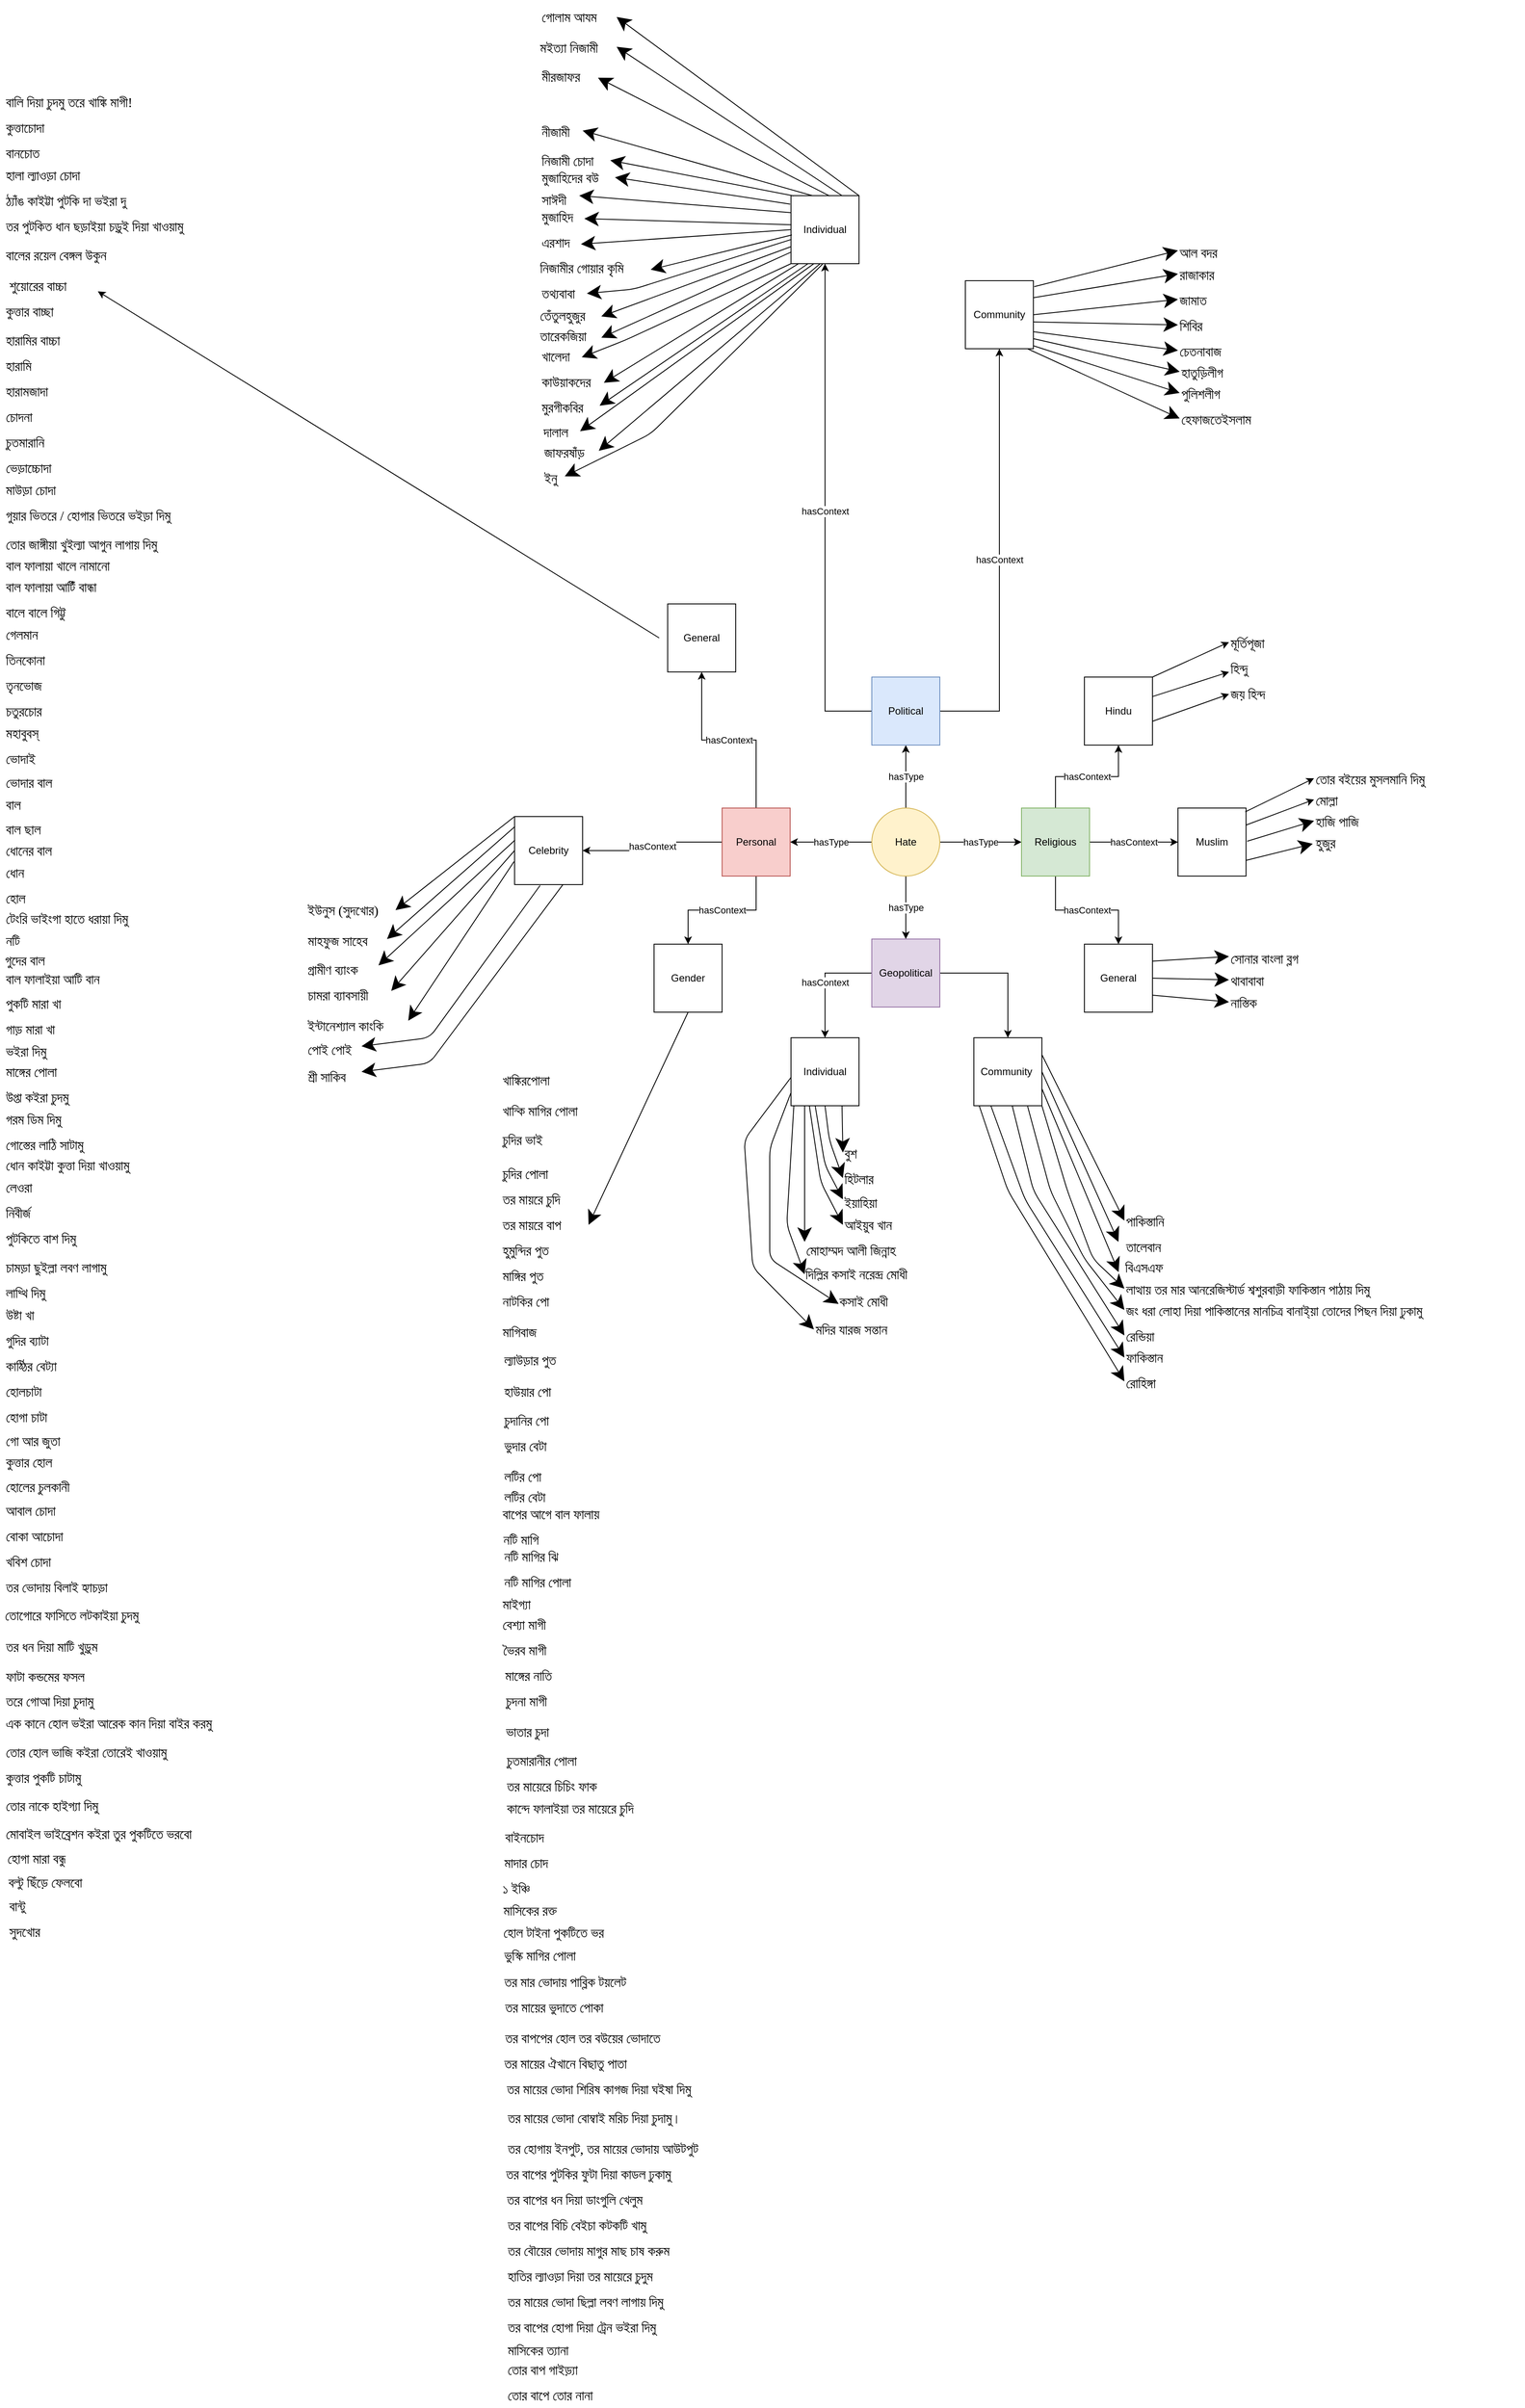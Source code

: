 <mxfile version="15.3.3"><diagram id="qhpSjOQOWCL2C7KOL3Q0" name="Page-1"><mxGraphModel dx="-13017" dy="-5487" grid="1" gridSize="10" guides="1" tooltips="1" connect="1" arrows="1" fold="1" page="1" pageScale="1" pageWidth="1200" pageHeight="1600" math="0" shadow="0"><root><mxCell id="0"/><mxCell id="1" parent="0"/><mxCell id="z2_I0dlGnEXD1xJwLSW1-5" value="hasType" style="edgeStyle=orthogonalEdgeStyle;rounded=0;orthogonalLoop=1;jettySize=auto;html=1;" parent="1" source="z2_I0dlGnEXD1xJwLSW1-1" target="z2_I0dlGnEXD1xJwLSW1-4" edge="1"><mxGeometry relative="1" as="geometry"/></mxCell><mxCell id="z2_I0dlGnEXD1xJwLSW1-7" value="hasType" style="edgeStyle=orthogonalEdgeStyle;rounded=0;orthogonalLoop=1;jettySize=auto;html=1;" parent="1" source="z2_I0dlGnEXD1xJwLSW1-1" target="z2_I0dlGnEXD1xJwLSW1-6" edge="1"><mxGeometry relative="1" as="geometry"/></mxCell><mxCell id="z2_I0dlGnEXD1xJwLSW1-9" value="hasType" style="edgeStyle=orthogonalEdgeStyle;rounded=0;orthogonalLoop=1;jettySize=auto;html=1;" parent="1" source="z2_I0dlGnEXD1xJwLSW1-1" target="z2_I0dlGnEXD1xJwLSW1-8" edge="1"><mxGeometry relative="1" as="geometry"/></mxCell><mxCell id="z2_I0dlGnEXD1xJwLSW1-11" value="hasType" style="edgeStyle=orthogonalEdgeStyle;rounded=0;orthogonalLoop=1;jettySize=auto;html=1;" parent="1" source="z2_I0dlGnEXD1xJwLSW1-1" target="z2_I0dlGnEXD1xJwLSW1-10" edge="1"><mxGeometry relative="1" as="geometry"/></mxCell><mxCell id="z2_I0dlGnEXD1xJwLSW1-1" value="Hate" style="ellipse;whiteSpace=wrap;html=1;aspect=fixed;fillColor=#fff2cc;strokeColor=#d6b656;" parent="1" vertex="1"><mxGeometry x="15600" y="7610" width="80" height="80" as="geometry"/></mxCell><mxCell id="z2_I0dlGnEXD1xJwLSW1-21" value="hasContext" style="edgeStyle=orthogonalEdgeStyle;rounded=0;orthogonalLoop=1;jettySize=auto;html=1;" parent="1" source="z2_I0dlGnEXD1xJwLSW1-4" target="z2_I0dlGnEXD1xJwLSW1-20" edge="1"><mxGeometry relative="1" as="geometry"/></mxCell><mxCell id="z2_I0dlGnEXD1xJwLSW1-23" value="hasContext" style="edgeStyle=orthogonalEdgeStyle;rounded=0;orthogonalLoop=1;jettySize=auto;html=1;" parent="1" source="z2_I0dlGnEXD1xJwLSW1-4" target="z2_I0dlGnEXD1xJwLSW1-22" edge="1"><mxGeometry relative="1" as="geometry"/></mxCell><mxCell id="z2_I0dlGnEXD1xJwLSW1-4" value="Political" style="whiteSpace=wrap;html=1;aspect=fixed;fillColor=#dae8fc;strokeColor=#6c8ebf;" parent="1" vertex="1"><mxGeometry x="15600" y="7456" width="80" height="80" as="geometry"/></mxCell><mxCell id="z2_I0dlGnEXD1xJwLSW1-15" value="hasContext" style="edgeStyle=orthogonalEdgeStyle;rounded=0;orthogonalLoop=1;jettySize=auto;html=1;" parent="1" source="z2_I0dlGnEXD1xJwLSW1-6" target="z2_I0dlGnEXD1xJwLSW1-14" edge="1"><mxGeometry relative="1" as="geometry"/></mxCell><mxCell id="z2_I0dlGnEXD1xJwLSW1-16" value="hasContext" style="edgeStyle=orthogonalEdgeStyle;rounded=0;orthogonalLoop=1;jettySize=auto;html=1;" parent="1" source="z2_I0dlGnEXD1xJwLSW1-6" target="z2_I0dlGnEXD1xJwLSW1-12" edge="1"><mxGeometry relative="1" as="geometry"/></mxCell><mxCell id="z2_I0dlGnEXD1xJwLSW1-17" value="hasContext" style="edgeStyle=orthogonalEdgeStyle;rounded=0;orthogonalLoop=1;jettySize=auto;html=1;" parent="1" source="z2_I0dlGnEXD1xJwLSW1-6" target="z2_I0dlGnEXD1xJwLSW1-13" edge="1"><mxGeometry relative="1" as="geometry"/></mxCell><mxCell id="z2_I0dlGnEXD1xJwLSW1-6" value="Religious" style="whiteSpace=wrap;html=1;aspect=fixed;fillColor=#d5e8d4;strokeColor=#82b366;" parent="1" vertex="1"><mxGeometry x="15776" y="7610" width="80" height="80" as="geometry"/></mxCell><mxCell id="z2_I0dlGnEXD1xJwLSW1-220" value="hasContext" style="edgeStyle=orthogonalEdgeStyle;rounded=0;orthogonalLoop=1;jettySize=auto;html=1;" parent="1" source="z2_I0dlGnEXD1xJwLSW1-8" target="z2_I0dlGnEXD1xJwLSW1-219" edge="1"><mxGeometry relative="1" as="geometry"/></mxCell><mxCell id="z2_I0dlGnEXD1xJwLSW1-222" value="" style="edgeStyle=orthogonalEdgeStyle;rounded=0;orthogonalLoop=1;jettySize=auto;html=1;" parent="1" source="z2_I0dlGnEXD1xJwLSW1-8" target="z2_I0dlGnEXD1xJwLSW1-221" edge="1"><mxGeometry relative="1" as="geometry"/></mxCell><mxCell id="z2_I0dlGnEXD1xJwLSW1-8" value="Geopolitical" style="whiteSpace=wrap;html=1;aspect=fixed;fillColor=#e1d5e7;strokeColor=#9673a6;" parent="1" vertex="1"><mxGeometry x="15600" y="7764" width="80" height="80" as="geometry"/></mxCell><mxCell id="z2_I0dlGnEXD1xJwLSW1-25" value="hasContext" style="edgeStyle=orthogonalEdgeStyle;rounded=0;orthogonalLoop=1;jettySize=auto;html=1;" parent="1" source="z2_I0dlGnEXD1xJwLSW1-10" target="z2_I0dlGnEXD1xJwLSW1-24" edge="1"><mxGeometry relative="1" as="geometry"/></mxCell><mxCell id="z2_I0dlGnEXD1xJwLSW1-27" value="hasContext" style="edgeStyle=orthogonalEdgeStyle;rounded=0;orthogonalLoop=1;jettySize=auto;html=1;" parent="1" source="z2_I0dlGnEXD1xJwLSW1-10" target="z2_I0dlGnEXD1xJwLSW1-26" edge="1"><mxGeometry relative="1" as="geometry"/></mxCell><mxCell id="z2_I0dlGnEXD1xJwLSW1-29" value="hasContext" style="edgeStyle=orthogonalEdgeStyle;rounded=0;orthogonalLoop=1;jettySize=auto;html=1;" parent="1" source="z2_I0dlGnEXD1xJwLSW1-10" target="z2_I0dlGnEXD1xJwLSW1-28" edge="1"><mxGeometry relative="1" as="geometry"/></mxCell><mxCell id="z2_I0dlGnEXD1xJwLSW1-10" value="Personal" style="whiteSpace=wrap;html=1;aspect=fixed;fillColor=#f8cecc;strokeColor=#b85450;" parent="1" vertex="1"><mxGeometry x="15424" y="7610" width="80" height="80" as="geometry"/></mxCell><mxCell id="z2_I0dlGnEXD1xJwLSW1-12" value="Muslim" style="whiteSpace=wrap;html=1;aspect=fixed;" parent="1" vertex="1"><mxGeometry x="15960" y="7610" width="80" height="80" as="geometry"/></mxCell><mxCell id="z2_I0dlGnEXD1xJwLSW1-13" value="Hindu" style="whiteSpace=wrap;html=1;aspect=fixed;" parent="1" vertex="1"><mxGeometry x="15850" y="7456" width="80" height="80" as="geometry"/></mxCell><mxCell id="z2_I0dlGnEXD1xJwLSW1-14" value="General" style="whiteSpace=wrap;html=1;aspect=fixed;" parent="1" vertex="1"><mxGeometry x="15850" y="7770" width="80" height="80" as="geometry"/></mxCell><mxCell id="z2_I0dlGnEXD1xJwLSW1-20" value="Community" style="whiteSpace=wrap;html=1;aspect=fixed;" parent="1" vertex="1"><mxGeometry x="15710" y="6990" width="80" height="80" as="geometry"/></mxCell><mxCell id="z2_I0dlGnEXD1xJwLSW1-22" value="Individual" style="whiteSpace=wrap;html=1;aspect=fixed;" parent="1" vertex="1"><mxGeometry x="15505" y="6890" width="80" height="80" as="geometry"/></mxCell><mxCell id="z2_I0dlGnEXD1xJwLSW1-24" value="Celebrity" style="whiteSpace=wrap;html=1;aspect=fixed;" parent="1" vertex="1"><mxGeometry x="15180" y="7620" width="80" height="80" as="geometry"/></mxCell><mxCell id="z2_I0dlGnEXD1xJwLSW1-26" value="Gender" style="whiteSpace=wrap;html=1;aspect=fixed;" parent="1" vertex="1"><mxGeometry x="15344" y="7770" width="80" height="80" as="geometry"/></mxCell><mxCell id="z2_I0dlGnEXD1xJwLSW1-28" value="General" style="whiteSpace=wrap;html=1;aspect=fixed;" parent="1" vertex="1"><mxGeometry x="15360" y="7370" width="80" height="80" as="geometry"/></mxCell><mxCell id="z2_I0dlGnEXD1xJwLSW1-30" value="&lt;span id=&quot;docs-internal-guid-62416036-7fff-5163-2305-fea1c4c77345&quot;&gt;&lt;span style=&quot;font-size: 12pt ; font-family: &amp;#34;times new roman&amp;#34; ; vertical-align: baseline&quot;&gt;&amp;nbsp;শুয়োরের বাচ্চা&lt;/span&gt;&lt;/span&gt;" style="text;whiteSpace=wrap;html=1;" parent="1" vertex="1"><mxGeometry x="14580" y="6980" width="110" height="30" as="geometry"/></mxCell><mxCell id="z2_I0dlGnEXD1xJwLSW1-31" value="" style="endArrow=classic;html=1;entryX=1;entryY=0.75;entryDx=0;entryDy=0;" parent="1" target="z2_I0dlGnEXD1xJwLSW1-30" edge="1"><mxGeometry width="50" height="50" relative="1" as="geometry"><mxPoint x="15350" y="7410" as="sourcePoint"/><mxPoint x="15290" y="7420" as="targetPoint"/></mxGeometry></mxCell><mxCell id="z2_I0dlGnEXD1xJwLSW1-32" value="&lt;meta charset=&quot;utf-8&quot;&gt;&lt;b id=&quot;docs-internal-guid-049570d7-7fff-fb3b-eab8-b382c8c14cc2&quot; style=&quot;font-style: normal; letter-spacing: normal; text-indent: 0px; text-transform: none; word-spacing: 0px; text-decoration: none; color: rgb(0, 0, 0); font-weight: normal;&quot;&gt;&lt;span style=&quot;font-size: 12pt; font-family: &amp;quot;times new roman&amp;quot;; color: rgb(0, 0, 0); background-color: transparent; font-weight: 400; font-style: normal; text-decoration: none; vertical-align: baseline;&quot;&gt;কুত্তার বাচ্ছা&lt;/span&gt;&lt;/b&gt;" style="text;whiteSpace=wrap;html=1;" parent="1" vertex="1"><mxGeometry x="14580" y="7010" width="100" height="30" as="geometry"/></mxCell><mxCell id="z2_I0dlGnEXD1xJwLSW1-33" value="&lt;meta charset=&quot;utf-8&quot;&gt;&lt;b id=&quot;docs-internal-guid-15dd1c54-7fff-6095-11e7-15d9ef109c16&quot; style=&quot;font-style: normal; letter-spacing: normal; text-indent: 0px; text-transform: none; word-spacing: 0px; text-decoration: none; color: rgb(0, 0, 0); font-weight: normal;&quot;&gt;&lt;p dir=&quot;ltr&quot; style=&quot;line-height: 1.714 ; margin-top: 0pt ; margin-bottom: 0pt&quot;&gt;&lt;span style=&quot;font-size: 12pt; font-family: &amp;quot;times new roman&amp;quot;; color: rgb(0, 0, 0); background-color: transparent; font-weight: 400; font-style: normal; text-decoration: none; vertical-align: baseline;&quot;&gt;হারামির বাচ্চা&lt;/span&gt;&lt;/p&gt;&lt;/b&gt;&lt;br class=&quot;Apple-interchange-newline&quot; style=&quot;font-style: normal; font-weight: normal; letter-spacing: normal; text-indent: 0px; text-transform: none; word-spacing: 0px; text-decoration: none; color: rgb(0, 0, 0);&quot;&gt;&lt;br class=&quot;Apple-interchange-newline&quot; style=&quot;color: rgb(0, 0, 0); font-style: normal; font-weight: normal; letter-spacing: normal; text-indent: 0px; text-transform: none; word-spacing: 0px; text-decoration: none;&quot;&gt;" style="text;whiteSpace=wrap;html=1;" parent="1" vertex="1"><mxGeometry x="14580" y="7040" width="110" height="70" as="geometry"/></mxCell><mxCell id="z2_I0dlGnEXD1xJwLSW1-34" value="&lt;meta charset=&quot;utf-8&quot;&gt;&lt;b id=&quot;docs-internal-guid-ba7c26df-7fff-a950-f907-b057838f9b20&quot; style=&quot;font-style: normal; letter-spacing: normal; text-indent: 0px; text-transform: none; word-spacing: 0px; text-decoration: none; color: rgb(0, 0, 0); font-weight: normal;&quot;&gt;&lt;p dir=&quot;ltr&quot; style=&quot;line-height: 1.714 ; margin-top: 0pt ; margin-bottom: 0pt&quot;&gt;&lt;span style=&quot;font-size: 12pt; font-family: &amp;quot;times new roman&amp;quot;; color: rgb(0, 0, 0); background-color: transparent; font-weight: 400; font-style: normal; text-decoration: none; vertical-align: baseline;&quot;&gt;হারামি&lt;/span&gt;&lt;/p&gt;&lt;/b&gt;&lt;br class=&quot;Apple-interchange-newline&quot; style=&quot;font-style: normal; font-weight: normal; letter-spacing: normal; text-indent: 0px; text-transform: none; word-spacing: 0px; text-decoration: none; color: rgb(0, 0, 0);&quot;&gt;&lt;br class=&quot;Apple-interchange-newline&quot; style=&quot;color: rgb(0, 0, 0); font-style: normal; font-weight: normal; letter-spacing: normal; text-indent: 0px; text-transform: none; word-spacing: 0px; text-decoration: none;&quot;&gt;" style="text;whiteSpace=wrap;html=1;" parent="1" vertex="1"><mxGeometry x="14580" y="7070" width="60" height="70" as="geometry"/></mxCell><mxCell id="z2_I0dlGnEXD1xJwLSW1-35" value="&lt;meta charset=&quot;utf-8&quot;&gt;&lt;b id=&quot;docs-internal-guid-03ccee95-7fff-e11e-d2c1-dc414fe316d9&quot; style=&quot;font-style: normal; letter-spacing: normal; text-indent: 0px; text-transform: none; word-spacing: 0px; text-decoration: none; color: rgb(0, 0, 0); font-weight: normal;&quot;&gt;&lt;p dir=&quot;ltr&quot; style=&quot;line-height: 1.714 ; margin-top: 0pt ; margin-bottom: 0pt&quot;&gt;&lt;span style=&quot;font-size: 12pt; font-family: &amp;quot;times new roman&amp;quot;; color: rgb(0, 0, 0); background-color: transparent; font-weight: 400; font-style: normal; text-decoration: none; vertical-align: baseline;&quot;&gt;হারামজাদা&lt;/span&gt;&lt;/p&gt;&lt;/b&gt;&lt;br class=&quot;Apple-interchange-newline&quot; style=&quot;font-style: normal; font-weight: normal; letter-spacing: normal; text-indent: 0px; text-transform: none; word-spacing: 0px; text-decoration: none; color: rgb(0, 0, 0);&quot;&gt;&lt;br class=&quot;Apple-interchange-newline&quot; style=&quot;color: rgb(0, 0, 0); font-style: normal; font-weight: normal; letter-spacing: normal; text-indent: 0px; text-transform: none; word-spacing: 0px; text-decoration: none;&quot;&gt;" style="text;whiteSpace=wrap;html=1;" parent="1" vertex="1"><mxGeometry x="14580" y="7100" width="90" height="70" as="geometry"/></mxCell><mxCell id="z2_I0dlGnEXD1xJwLSW1-36" value="&lt;meta charset=&quot;utf-8&quot;&gt;&lt;b id=&quot;docs-internal-guid-6872150d-7fff-146b-6b30-604a7b5c37c4&quot; style=&quot;font-style: normal; letter-spacing: normal; text-indent: 0px; text-transform: none; word-spacing: 0px; text-decoration: none; color: rgb(0, 0, 0); font-weight: normal;&quot;&gt;&lt;p dir=&quot;ltr&quot; style=&quot;line-height: 1.714 ; margin-top: 0pt ; margin-bottom: 0pt&quot;&gt;&lt;span style=&quot;font-size: 12pt; font-family: &amp;quot;times new roman&amp;quot;; color: rgb(0, 0, 0); background-color: transparent; font-weight: 400; font-style: normal; text-decoration: none; vertical-align: baseline;&quot;&gt;&amp;nbsp;খাঙ্কিরপোলা&lt;/span&gt;&lt;/p&gt;&lt;/b&gt;&lt;br class=&quot;Apple-interchange-newline&quot; style=&quot;font-style: normal; font-weight: normal; letter-spacing: normal; text-indent: 0px; text-transform: none; word-spacing: 0px; text-decoration: none; color: rgb(0, 0, 0);&quot;&gt;&lt;br class=&quot;Apple-interchange-newline&quot; style=&quot;color: rgb(0, 0, 0); font-style: normal; font-weight: normal; letter-spacing: normal; text-indent: 0px; text-transform: none; word-spacing: 0px; text-decoration: none;&quot;&gt;" style="text;whiteSpace=wrap;html=1;" parent="1" vertex="1"><mxGeometry x="15160" y="7910" width="100" height="70" as="geometry"/></mxCell><mxCell id="z2_I0dlGnEXD1xJwLSW1-37" value="&lt;meta charset=&quot;utf-8&quot;&gt;&lt;b id=&quot;docs-internal-guid-f76b4360-7fff-e67b-1012-4872e120f9f1&quot; style=&quot;font-style: normal; letter-spacing: normal; text-indent: 0px; text-transform: none; word-spacing: 0px; text-decoration: none; color: rgb(0, 0, 0); font-weight: normal;&quot;&gt;&lt;span style=&quot;font-size: 12pt; font-family: &amp;quot;times new roman&amp;quot;; color: rgb(0, 0, 0); background-color: transparent; font-weight: 400; font-style: normal; text-decoration: none; vertical-align: baseline;&quot;&gt;খান্কি মাগির পোলা&lt;/span&gt;&lt;/b&gt;" style="text;whiteSpace=wrap;html=1;" parent="1" vertex="1"><mxGeometry x="15164" y="7950" width="140" height="30" as="geometry"/></mxCell><mxCell id="z2_I0dlGnEXD1xJwLSW1-38" value="&lt;meta charset=&quot;utf-8&quot;&gt;&lt;b id=&quot;docs-internal-guid-57e581e1-7fff-9c81-c9de-62b0faffdc58&quot; style=&quot;font-style: normal; letter-spacing: normal; text-indent: 0px; text-transform: none; word-spacing: 0px; text-decoration: none; color: rgb(0, 0, 0); font-weight: normal;&quot;&gt;&lt;p dir=&quot;ltr&quot; style=&quot;line-height: 1.714 ; margin-top: 0pt ; margin-bottom: 0pt&quot;&gt;&lt;span style=&quot;font-size: 12pt; font-family: &amp;quot;times new roman&amp;quot;; color: rgb(0, 0, 0); background-color: transparent; font-weight: 400; font-style: normal; text-decoration: none; vertical-align: baseline;&quot;&gt;চোদনা&lt;/span&gt;&lt;/p&gt;&lt;/b&gt;&lt;br class=&quot;Apple-interchange-newline&quot; style=&quot;font-style: normal; font-weight: normal; letter-spacing: normal; text-indent: 0px; text-transform: none; word-spacing: 0px; text-decoration: none; color: rgb(0, 0, 0);&quot;&gt;&lt;br class=&quot;Apple-interchange-newline&quot; style=&quot;color: rgb(0, 0, 0); font-style: normal; font-weight: normal; letter-spacing: normal; text-indent: 0px; text-transform: none; word-spacing: 0px; text-decoration: none;&quot;&gt;" style="text;whiteSpace=wrap;html=1;" parent="1" vertex="1"><mxGeometry x="14580" y="7130" width="70" height="70" as="geometry"/></mxCell><mxCell id="z2_I0dlGnEXD1xJwLSW1-39" value="&lt;meta charset=&quot;utf-8&quot;&gt;&lt;b id=&quot;docs-internal-guid-6ac9ddfe-7fff-1237-ba23-4f59e5e362f5&quot; style=&quot;font-style: normal; letter-spacing: normal; text-indent: 0px; text-transform: none; word-spacing: 0px; text-decoration: none; color: rgb(0, 0, 0); font-weight: normal;&quot;&gt;&lt;p dir=&quot;ltr&quot; style=&quot;line-height: 1.714 ; margin-top: 0pt ; margin-bottom: 0pt&quot;&gt;&lt;span style=&quot;font-size: 12pt; font-family: &amp;quot;times new roman&amp;quot;; color: rgb(0, 0, 0); background-color: transparent; font-weight: 400; font-style: normal; text-decoration: none; vertical-align: baseline;&quot;&gt;চুদির ভাই&lt;/span&gt;&lt;/p&gt;&lt;/b&gt;&lt;br class=&quot;Apple-interchange-newline&quot; style=&quot;font-style: normal; font-weight: normal; letter-spacing: normal; text-indent: 0px; text-transform: none; word-spacing: 0px; text-decoration: none; color: rgb(0, 0, 0);&quot;&gt;&lt;br class=&quot;Apple-interchange-newline&quot; style=&quot;color: rgb(0, 0, 0); font-style: normal; font-weight: normal; letter-spacing: normal; text-indent: 0px; text-transform: none; word-spacing: 0px; text-decoration: none;&quot;&gt;" style="text;whiteSpace=wrap;html=1;" parent="1" vertex="1"><mxGeometry x="15164" y="7980" width="80" height="70" as="geometry"/></mxCell><mxCell id="z2_I0dlGnEXD1xJwLSW1-40" value="&lt;meta charset=&quot;utf-8&quot;&gt;&lt;b id=&quot;docs-internal-guid-f78ba605-7fff-871f-016b-0daf7ba3ab87&quot; style=&quot;font-style: normal; letter-spacing: normal; text-indent: 0px; text-transform: none; word-spacing: 0px; text-decoration: none; color: rgb(0, 0, 0); font-weight: normal;&quot;&gt;&lt;p dir=&quot;ltr&quot; style=&quot;line-height: 1.714 ; margin-top: 0pt ; margin-bottom: 0pt&quot;&gt;&lt;span style=&quot;font-size: 12pt; font-family: &amp;quot;times new roman&amp;quot;; color: rgb(0, 0, 0); background-color: transparent; font-weight: 400; font-style: normal; text-decoration: none; vertical-align: baseline;&quot;&gt;চুতমারানি&lt;/span&gt;&lt;/p&gt;&lt;/b&gt;&lt;br class=&quot;Apple-interchange-newline&quot; style=&quot;font-style: normal; font-weight: normal; letter-spacing: normal; text-indent: 0px; text-transform: none; word-spacing: 0px; text-decoration: none; color: rgb(0, 0, 0);&quot;&gt;&lt;br class=&quot;Apple-interchange-newline&quot; style=&quot;color: rgb(0, 0, 0); font-style: normal; font-weight: normal; letter-spacing: normal; text-indent: 0px; text-transform: none; word-spacing: 0px; text-decoration: none;&quot;&gt;" style="text;whiteSpace=wrap;html=1;" parent="1" vertex="1"><mxGeometry x="14580" y="7160" width="90" height="70" as="geometry"/></mxCell><mxCell id="z2_I0dlGnEXD1xJwLSW1-41" value="&lt;meta charset=&quot;utf-8&quot;&gt;&lt;b id=&quot;docs-internal-guid-3b090df4-7fff-cb5c-500c-247ec5bca33b&quot; style=&quot;font-style: normal; letter-spacing: normal; text-indent: 0px; text-transform: none; word-spacing: 0px; text-decoration: none; color: rgb(0, 0, 0); font-weight: normal;&quot;&gt;&lt;p dir=&quot;ltr&quot; style=&quot;line-height: 1.714 ; margin-top: 0pt ; margin-bottom: 0pt&quot;&gt;&lt;span style=&quot;font-size: 12pt; font-family: &amp;quot;times new roman&amp;quot;; color: rgb(0, 0, 0); background-color: transparent; font-weight: 400; font-style: normal; text-decoration: none; vertical-align: baseline;&quot;&gt;চুদির পোলা&lt;/span&gt;&lt;/p&gt;&lt;/b&gt;&lt;br class=&quot;Apple-interchange-newline&quot; style=&quot;font-style: normal; font-weight: normal; letter-spacing: normal; text-indent: 0px; text-transform: none; word-spacing: 0px; text-decoration: none; color: rgb(0, 0, 0);&quot;&gt;&lt;br class=&quot;Apple-interchange-newline&quot; style=&quot;color: rgb(0, 0, 0); font-style: normal; font-weight: normal; letter-spacing: normal; text-indent: 0px; text-transform: none; word-spacing: 0px; text-decoration: none;&quot;&gt;" style="text;whiteSpace=wrap;html=1;" parent="1" vertex="1"><mxGeometry x="15164" y="8020" width="100" height="70" as="geometry"/></mxCell><mxCell id="z2_I0dlGnEXD1xJwLSW1-42" value="&lt;meta charset=&quot;utf-8&quot;&gt;&lt;b id=&quot;docs-internal-guid-7836c476-7fff-1990-cade-16bace8b9cb8&quot; style=&quot;font-style: normal; letter-spacing: normal; text-indent: 0px; text-transform: none; word-spacing: 0px; text-decoration: none; color: rgb(0, 0, 0); font-weight: normal;&quot;&gt;&lt;p dir=&quot;ltr&quot; style=&quot;line-height: 1.714 ; margin-top: 0pt ; margin-bottom: 0pt&quot;&gt;&lt;span style=&quot;font-size: 12pt; font-family: &amp;quot;times new roman&amp;quot;; color: rgb(0, 0, 0); background-color: transparent; font-weight: 400; font-style: normal; text-decoration: none; vertical-align: baseline;&quot;&gt;তর মায়রে চুদি&lt;/span&gt;&lt;/p&gt;&lt;/b&gt;&lt;br class=&quot;Apple-interchange-newline&quot; style=&quot;font-style: normal; font-weight: normal; letter-spacing: normal; text-indent: 0px; text-transform: none; word-spacing: 0px; text-decoration: none; color: rgb(0, 0, 0);&quot;&gt;&lt;br class=&quot;Apple-interchange-newline&quot; style=&quot;color: rgb(0, 0, 0); font-style: normal; font-weight: normal; letter-spacing: normal; text-indent: 0px; text-transform: none; word-spacing: 0px; text-decoration: none;&quot;&gt;" style="text;whiteSpace=wrap;html=1;" parent="1" vertex="1"><mxGeometry x="15164" y="8050" width="110" height="70" as="geometry"/></mxCell><mxCell id="z2_I0dlGnEXD1xJwLSW1-43" value="&lt;meta charset=&quot;utf-8&quot;&gt;&lt;b id=&quot;docs-internal-guid-59314753-7fff-4d16-a7f4-9231a69f183d&quot; style=&quot;font-style: normal; letter-spacing: normal; text-indent: 0px; text-transform: none; word-spacing: 0px; text-decoration: none; color: rgb(0, 0, 0); font-weight: normal;&quot;&gt;&lt;p dir=&quot;ltr&quot; style=&quot;line-height: 1.714 ; margin-top: 0pt ; margin-bottom: 0pt&quot;&gt;&lt;span style=&quot;font-size: 12pt; font-family: &amp;quot;times new roman&amp;quot;; color: rgb(0, 0, 0); background-color: transparent; font-weight: 400; font-style: normal; text-decoration: none; vertical-align: baseline;&quot;&gt;তর মায়রে বাপ&lt;/span&gt;&lt;/p&gt;&lt;/b&gt;&lt;br class=&quot;Apple-interchange-newline&quot; style=&quot;font-style: normal; font-weight: normal; letter-spacing: normal; text-indent: 0px; text-transform: none; word-spacing: 0px; text-decoration: none; color: rgb(0, 0, 0);&quot;&gt;&lt;br class=&quot;Apple-interchange-newline&quot; style=&quot;color: rgb(0, 0, 0); font-style: normal; font-weight: normal; letter-spacing: normal; text-indent: 0px; text-transform: none; word-spacing: 0px; text-decoration: none;&quot;&gt;" style="text;whiteSpace=wrap;html=1;" parent="1" vertex="1"><mxGeometry x="15164" y="8080" width="110" height="70" as="geometry"/></mxCell><mxCell id="z2_I0dlGnEXD1xJwLSW1-44" value="&lt;meta charset=&quot;utf-8&quot;&gt;&lt;b id=&quot;docs-internal-guid-e44a5da0-7fff-be30-8dc0-d8baff4f897c&quot; style=&quot;font-style: normal; letter-spacing: normal; text-indent: 0px; text-transform: none; word-spacing: 0px; text-decoration: none; color: rgb(0, 0, 0); font-weight: normal;&quot;&gt;&lt;p dir=&quot;ltr&quot; style=&quot;line-height: 1.714 ; margin-top: 0pt ; margin-bottom: 0pt&quot;&gt;&lt;span style=&quot;font-size: 12pt; font-family: &amp;quot;times new roman&amp;quot;; color: rgb(0, 0, 0); background-color: transparent; font-weight: 400; font-style: normal; text-decoration: none; vertical-align: baseline;&quot;&gt;হুমুন্দির পুত&lt;/span&gt;&lt;/p&gt;&lt;/b&gt;&lt;br class=&quot;Apple-interchange-newline&quot; style=&quot;font-style: normal; font-weight: normal; letter-spacing: normal; text-indent: 0px; text-transform: none; word-spacing: 0px; text-decoration: none; color: rgb(0, 0, 0);&quot;&gt;&lt;br class=&quot;Apple-interchange-newline&quot; style=&quot;color: rgb(0, 0, 0); font-style: normal; font-weight: normal; letter-spacing: normal; text-indent: 0px; text-transform: none; word-spacing: 0px; text-decoration: none;&quot;&gt;" style="text;whiteSpace=wrap;html=1;" parent="1" vertex="1"><mxGeometry x="15164" y="8110" width="100" height="70" as="geometry"/></mxCell><mxCell id="z2_I0dlGnEXD1xJwLSW1-45" value="&lt;meta charset=&quot;utf-8&quot;&gt;&lt;b id=&quot;docs-internal-guid-303a7e26-7fff-f4db-6dc1-339a569c08c6&quot; style=&quot;font-style: normal; letter-spacing: normal; text-indent: 0px; text-transform: none; word-spacing: 0px; text-decoration: none; color: rgb(0, 0, 0); font-weight: normal;&quot;&gt;&lt;p dir=&quot;ltr&quot; style=&quot;line-height: 1.714 ; margin-top: 0pt ; margin-bottom: 0pt&quot;&gt;&lt;span style=&quot;font-size: 12pt; font-family: &amp;quot;times new roman&amp;quot;; color: rgb(0, 0, 0); background-color: transparent; font-weight: 400; font-style: normal; text-decoration: none; vertical-align: baseline;&quot;&gt;মাঙ্গির পুত&lt;/span&gt;&lt;/p&gt;&lt;/b&gt;&lt;br class=&quot;Apple-interchange-newline&quot; style=&quot;font-style: normal; font-weight: normal; letter-spacing: normal; text-indent: 0px; text-transform: none; word-spacing: 0px; text-decoration: none; color: rgb(0, 0, 0);&quot;&gt;&lt;br class=&quot;Apple-interchange-newline&quot; style=&quot;color: rgb(0, 0, 0); font-style: normal; font-weight: normal; letter-spacing: normal; text-indent: 0px; text-transform: none; word-spacing: 0px; text-decoration: none;&quot;&gt;" style="text;whiteSpace=wrap;html=1;" parent="1" vertex="1"><mxGeometry x="15164" y="8140" width="90" height="70" as="geometry"/></mxCell><mxCell id="z2_I0dlGnEXD1xJwLSW1-46" value="&lt;meta charset=&quot;utf-8&quot;&gt;&lt;b id=&quot;docs-internal-guid-1d3b0f0f-7fff-22d6-4491-af51b7660a96&quot; style=&quot;font-style: normal; letter-spacing: normal; text-indent: 0px; text-transform: none; word-spacing: 0px; text-decoration: none; color: rgb(0, 0, 0); font-weight: normal;&quot;&gt;&lt;p dir=&quot;ltr&quot; style=&quot;line-height: 1.714 ; margin-top: 0pt ; margin-bottom: 0pt&quot;&gt;&lt;span style=&quot;font-size: 12pt; font-family: &amp;quot;times new roman&amp;quot;; color: rgb(0, 0, 0); background-color: transparent; font-weight: 400; font-style: normal; text-decoration: none; vertical-align: baseline;&quot;&gt;নাটকির পো&lt;/span&gt;&lt;/p&gt;&lt;/b&gt;&lt;br class=&quot;Apple-interchange-newline&quot; style=&quot;font-style: normal; font-weight: normal; letter-spacing: normal; text-indent: 0px; text-transform: none; word-spacing: 0px; text-decoration: none; color: rgb(0, 0, 0);&quot;&gt;&lt;br class=&quot;Apple-interchange-newline&quot; style=&quot;color: rgb(0, 0, 0); font-style: normal; font-weight: normal; letter-spacing: normal; text-indent: 0px; text-transform: none; word-spacing: 0px; text-decoration: none;&quot;&gt;" style="text;whiteSpace=wrap;html=1;" parent="1" vertex="1"><mxGeometry x="15164" y="8170" width="100" height="70" as="geometry"/></mxCell><mxCell id="z2_I0dlGnEXD1xJwLSW1-47" value="&lt;meta charset=&quot;utf-8&quot;&gt;&lt;b id=&quot;docs-internal-guid-43d38574-7fff-6c20-23a8-1de115334c12&quot; style=&quot;font-style: normal; letter-spacing: normal; text-indent: 0px; text-transform: none; word-spacing: 0px; text-decoration: none; color: rgb(0, 0, 0); font-weight: normal;&quot;&gt;&lt;span style=&quot;font-size: 12pt; font-family: &amp;quot;times new roman&amp;quot;; color: rgb(0, 0, 0); background-color: transparent; font-weight: 400; font-style: normal; text-decoration: none; vertical-align: baseline;&quot;&gt;ল্যাউড়ার পুত&lt;/span&gt;&lt;/b&gt;" style="text;whiteSpace=wrap;html=1;" parent="1" vertex="1"><mxGeometry x="15166" y="8243" width="110" height="30" as="geometry"/></mxCell><mxCell id="z2_I0dlGnEXD1xJwLSW1-48" value="&lt;meta charset=&quot;utf-8&quot;&gt;&lt;b id=&quot;docs-internal-guid-1c008da9-7fff-a363-17e7-780bc15d1d55&quot; style=&quot;font-style: normal; letter-spacing: normal; text-indent: 0px; text-transform: none; word-spacing: 0px; text-decoration: none; color: rgb(0, 0, 0); font-weight: normal;&quot;&gt;&lt;span style=&quot;font-size: 12pt; font-family: &amp;quot;times new roman&amp;quot;; color: rgb(0, 0, 0); background-color: transparent; font-weight: 400; font-style: normal; text-decoration: none; vertical-align: baseline;&quot;&gt;হাউয়ার পো&lt;/span&gt;&lt;/b&gt;" style="text;whiteSpace=wrap;html=1;" parent="1" vertex="1"><mxGeometry x="15166" y="8280" width="90" height="30" as="geometry"/></mxCell><mxCell id="z2_I0dlGnEXD1xJwLSW1-49" value="&lt;meta charset=&quot;utf-8&quot;&gt;&lt;b id=&quot;docs-internal-guid-ad4b8bae-7fff-cc25-20ac-5ca9c007cd2b&quot; style=&quot;font-style: normal; letter-spacing: normal; text-indent: 0px; text-transform: none; word-spacing: 0px; text-decoration: none; color: rgb(0, 0, 0); font-weight: normal;&quot;&gt;&lt;p dir=&quot;ltr&quot; style=&quot;line-height: 1.714 ; margin-top: 0pt ; margin-bottom: 0pt&quot;&gt;&lt;span style=&quot;font-size: 12pt; font-family: &amp;quot;times new roman&amp;quot;; color: rgb(0, 0, 0); background-color: transparent; font-weight: 400; font-style: normal; text-decoration: none; vertical-align: baseline;&quot;&gt;চুদানির পো&lt;/span&gt;&lt;/p&gt;&lt;/b&gt;&lt;br class=&quot;Apple-interchange-newline&quot; style=&quot;font-style: normal; font-weight: normal; letter-spacing: normal; text-indent: 0px; text-transform: none; word-spacing: 0px; text-decoration: none; color: rgb(0, 0, 0);&quot;&gt;&lt;br class=&quot;Apple-interchange-newline&quot; style=&quot;color: rgb(0, 0, 0); font-style: normal; font-weight: normal; letter-spacing: normal; text-indent: 0px; text-transform: none; word-spacing: 0px; text-decoration: none;&quot;&gt;" style="text;whiteSpace=wrap;html=1;" parent="1" vertex="1"><mxGeometry x="15166" y="8310" width="90" height="70" as="geometry"/></mxCell><mxCell id="z2_I0dlGnEXD1xJwLSW1-50" value="&lt;meta charset=&quot;utf-8&quot;&gt;&lt;b id=&quot;docs-internal-guid-fc1d1477-7fff-2fba-6953-34000835011c&quot; style=&quot;font-style: normal; letter-spacing: normal; text-indent: 0px; text-transform: none; word-spacing: 0px; text-decoration: none; color: rgb(0, 0, 0); font-weight: normal;&quot;&gt;&lt;p dir=&quot;ltr&quot; style=&quot;line-height: 1.714 ; margin-top: 0pt ; margin-bottom: 0pt&quot;&gt;&lt;span style=&quot;font-size: 12pt; font-family: &amp;quot;times new roman&amp;quot;; color: rgb(0, 0, 0); background-color: transparent; font-weight: 400; font-style: normal; text-decoration: none; vertical-align: baseline;&quot;&gt;ভুদার বেটা&lt;/span&gt;&lt;/p&gt;&lt;/b&gt;&lt;br class=&quot;Apple-interchange-newline&quot; style=&quot;font-style: normal; font-weight: normal; letter-spacing: normal; text-indent: 0px; text-transform: none; word-spacing: 0px; text-decoration: none; color: rgb(0, 0, 0);&quot;&gt;&lt;br class=&quot;Apple-interchange-newline&quot; style=&quot;color: rgb(0, 0, 0); font-style: normal; font-weight: normal; letter-spacing: normal; text-indent: 0px; text-transform: none; word-spacing: 0px; text-decoration: none;&quot;&gt;" style="text;whiteSpace=wrap;html=1;" parent="1" vertex="1"><mxGeometry x="15166" y="8340" width="90" height="70" as="geometry"/></mxCell><mxCell id="z2_I0dlGnEXD1xJwLSW1-51" value="&lt;meta charset=&quot;utf-8&quot;&gt;&lt;b id=&quot;docs-internal-guid-050bc990-7fff-893c-5bf7-10774ecfde20&quot; style=&quot;font-style: normal; letter-spacing: normal; text-indent: 0px; text-transform: none; word-spacing: 0px; text-decoration: none; color: rgb(0, 0, 0); font-weight: normal;&quot;&gt;&lt;span style=&quot;font-size: 12pt; font-family: &amp;quot;times new roman&amp;quot;; color: rgb(0, 0, 0); background-color: transparent; font-weight: 400; font-style: normal; text-decoration: none; vertical-align: baseline;&quot;&gt;লটির পো&lt;/span&gt;&lt;/b&gt;" style="text;whiteSpace=wrap;html=1;" parent="1" vertex="1"><mxGeometry x="15166" y="8380" width="80" height="30" as="geometry"/></mxCell><mxCell id="z2_I0dlGnEXD1xJwLSW1-52" value="&lt;meta charset=&quot;utf-8&quot;&gt;&lt;b id=&quot;docs-internal-guid-860f0f04-7fff-b60b-4398-e0f6a167cb8a&quot; style=&quot;font-style: normal; letter-spacing: normal; text-indent: 0px; text-transform: none; word-spacing: 0px; text-decoration: none; color: rgb(0, 0, 0); font-weight: normal;&quot;&gt;&lt;p dir=&quot;ltr&quot; style=&quot;line-height: 1.714 ; margin-top: 0pt ; margin-bottom: 0pt&quot;&gt;&lt;span style=&quot;font-size: 12pt; font-family: &amp;quot;times new roman&amp;quot;; color: rgb(0, 0, 0); background-color: transparent; font-weight: 400; font-style: normal; text-decoration: none; vertical-align: baseline;&quot;&gt;লটির বেটা&lt;/span&gt;&lt;/p&gt;&lt;/b&gt;&lt;br class=&quot;Apple-interchange-newline&quot; style=&quot;font-style: normal; font-weight: normal; letter-spacing: normal; text-indent: 0px; text-transform: none; word-spacing: 0px; text-decoration: none; color: rgb(0, 0, 0);&quot;&gt;&lt;br class=&quot;Apple-interchange-newline&quot; style=&quot;color: rgb(0, 0, 0); font-style: normal; font-weight: normal; letter-spacing: normal; text-indent: 0px; text-transform: none; word-spacing: 0px; text-decoration: none;&quot;&gt;" style="text;whiteSpace=wrap;html=1;" parent="1" vertex="1"><mxGeometry x="15166" y="8400" width="90" height="70" as="geometry"/></mxCell><mxCell id="z2_I0dlGnEXD1xJwLSW1-53" value="&lt;meta charset=&quot;utf-8&quot;&gt;&lt;b id=&quot;docs-internal-guid-32dd713e-7fff-cb59-45d3-35dc6723ab19&quot; style=&quot;font-style: normal; letter-spacing: normal; text-indent: 0px; text-transform: none; word-spacing: 0px; text-decoration: none; color: rgb(0, 0, 0); font-weight: normal;&quot;&gt;&lt;p dir=&quot;ltr&quot; style=&quot;line-height: 1.714 ; margin-top: 0pt ; margin-bottom: 0pt&quot;&gt;&lt;span style=&quot;font-size: 12pt; font-family: &amp;quot;times new roman&amp;quot;; color: rgb(0, 0, 0); background-color: transparent; font-weight: 400; font-style: normal; text-decoration: none; vertical-align: baseline;&quot;&gt;ভেড়াচ্চোদা&lt;/span&gt;&lt;/p&gt;&lt;/b&gt;&lt;br class=&quot;Apple-interchange-newline&quot; style=&quot;font-style: normal; font-weight: normal; letter-spacing: normal; text-indent: 0px; text-transform: none; word-spacing: 0px; text-decoration: none; color: rgb(0, 0, 0);&quot;&gt;&lt;br class=&quot;Apple-interchange-newline&quot; style=&quot;color: rgb(0, 0, 0); font-style: normal; font-weight: normal; letter-spacing: normal; text-indent: 0px; text-transform: none; word-spacing: 0px; text-decoration: none;&quot;&gt;" style="text;whiteSpace=wrap;html=1;" parent="1" vertex="1"><mxGeometry x="14580" y="7190" width="90" height="70" as="geometry"/></mxCell><mxCell id="z2_I0dlGnEXD1xJwLSW1-54" value="&lt;meta charset=&quot;utf-8&quot;&gt;&lt;b id=&quot;docs-internal-guid-e25ccde7-7fff-0792-96b6-ac080817a748&quot; style=&quot;font-style: normal; letter-spacing: normal; text-indent: 0px; text-transform: none; word-spacing: 0px; text-decoration: none; color: rgb(0, 0, 0); font-weight: normal;&quot;&gt;&lt;span style=&quot;font-size: 12pt; font-family: &amp;quot;times new roman&amp;quot;; color: rgb(0, 0, 0); background-color: transparent; font-weight: 400; font-style: normal; text-decoration: none; vertical-align: baseline;&quot;&gt;মাউড়া চোদা&lt;/span&gt;&lt;/b&gt;" style="text;whiteSpace=wrap;html=1;" parent="1" vertex="1"><mxGeometry x="14580" y="7220" width="100" height="30" as="geometry"/></mxCell><mxCell id="z2_I0dlGnEXD1xJwLSW1-55" value="&lt;meta charset=&quot;utf-8&quot;&gt;&lt;b id=&quot;docs-internal-guid-f47397b7-7fff-49de-b61f-2e7a316bce8f&quot; style=&quot;font-style: normal; letter-spacing: normal; text-indent: 0px; text-transform: none; word-spacing: 0px; text-decoration: none; color: rgb(0, 0, 0); font-weight: normal;&quot;&gt;&lt;span style=&quot;font-size: 12pt; font-family: &amp;quot;times new roman&amp;quot;; color: rgb(0, 0, 0); background-color: transparent; font-weight: 400; font-style: normal; text-decoration: none; vertical-align: baseline;&quot;&gt;গুয়ার ভিতরে / হোগার ভিতরে ভইড়া দিমু&lt;/span&gt;&lt;/b&gt;" style="text;whiteSpace=wrap;html=1;" parent="1" vertex="1"><mxGeometry x="14580" y="7250" width="250" height="70" as="geometry"/></mxCell><mxCell id="z2_I0dlGnEXD1xJwLSW1-56" value="&lt;meta charset=&quot;utf-8&quot;&gt;&lt;b id=&quot;docs-internal-guid-96c4facd-7fff-c5f7-3940-7816843d04d2&quot; style=&quot;font-style: normal; letter-spacing: normal; text-indent: 0px; text-transform: none; word-spacing: 0px; text-decoration: none; color: rgb(0, 0, 0); font-weight: normal;&quot;&gt;&lt;span style=&quot;font-size: 12pt; font-family: &amp;quot;times new roman&amp;quot;; color: rgb(0, 0, 0); background-color: transparent; font-weight: 400; font-style: normal; text-decoration: none; vertical-align: baseline;&quot;&gt;ঠ্যাঁঙ কাইট্টা পুটকি দা ভইরা দু&lt;/span&gt;&lt;/b&gt;" style="text;whiteSpace=wrap;html=1;" parent="1" vertex="1"><mxGeometry x="14580" y="6880" width="200" height="30" as="geometry"/></mxCell><mxCell id="z2_I0dlGnEXD1xJwLSW1-57" value="&lt;meta charset=&quot;utf-8&quot;&gt;&lt;b id=&quot;docs-internal-guid-45575a91-7fff-f75a-ef70-f243d780a948&quot; style=&quot;font-style: normal; letter-spacing: normal; text-indent: 0px; text-transform: none; word-spacing: 0px; text-decoration: none; color: rgb(0, 0, 0); font-weight: normal;&quot;&gt;&lt;span style=&quot;font-size: 12pt; font-family: &amp;quot;times new roman&amp;quot;; color: rgb(0, 0, 0); background-color: transparent; font-weight: 400; font-style: normal; text-decoration: none; vertical-align: baseline;&quot;&gt;হালা ল্যাওড়া চোদা&lt;/span&gt;&lt;/b&gt;" style="text;whiteSpace=wrap;html=1;" parent="1" vertex="1"><mxGeometry x="14580" y="6850" width="140" height="30" as="geometry"/></mxCell><mxCell id="z2_I0dlGnEXD1xJwLSW1-58" value="&lt;meta charset=&quot;utf-8&quot;&gt;&lt;b id=&quot;docs-internal-guid-c43983ab-7fff-31fd-209e-f1acd2fa85de&quot; style=&quot;font-style: normal; letter-spacing: normal; text-indent: 0px; text-transform: none; word-spacing: 0px; text-decoration: none; color: rgb(0, 0, 0); font-weight: normal;&quot;&gt;&lt;p dir=&quot;ltr&quot; style=&quot;line-height: 1.714 ; margin-top: 0pt ; margin-bottom: 0pt&quot;&gt;&lt;span style=&quot;font-size: 12pt; font-family: &amp;quot;times new roman&amp;quot;; color: rgb(0, 0, 0); background-color: transparent; font-weight: 400; font-style: normal; text-decoration: none; vertical-align: baseline;&quot;&gt;বানচোত&lt;/span&gt;&lt;/p&gt;&lt;/b&gt;&lt;br class=&quot;Apple-interchange-newline&quot; style=&quot;font-style: normal; font-weight: normal; letter-spacing: normal; text-indent: 0px; text-transform: none; word-spacing: 0px; text-decoration: none; color: rgb(0, 0, 0);&quot;&gt;&lt;br class=&quot;Apple-interchange-newline&quot; style=&quot;color: rgb(0, 0, 0); font-style: normal; font-weight: normal; letter-spacing: normal; text-indent: 0px; text-transform: none; word-spacing: 0px; text-decoration: none;&quot;&gt;" style="text;whiteSpace=wrap;html=1;" parent="1" vertex="1"><mxGeometry x="14580" y="6820" width="80" height="70" as="geometry"/></mxCell><mxCell id="z2_I0dlGnEXD1xJwLSW1-59" value="&lt;meta charset=&quot;utf-8&quot;&gt;&lt;b id=&quot;docs-internal-guid-b7299dad-7fff-5ff0-994f-b8613a39bab4&quot; style=&quot;font-style: normal; letter-spacing: normal; text-indent: 0px; text-transform: none; word-spacing: 0px; text-decoration: none; color: rgb(0, 0, 0); font-weight: normal;&quot;&gt;&lt;p dir=&quot;ltr&quot; style=&quot;line-height: 1.714 ; margin-top: 0pt ; margin-bottom: 0pt&quot;&gt;&lt;span style=&quot;font-size: 12pt; font-family: &amp;quot;times new roman&amp;quot;; color: rgb(0, 0, 0); background-color: transparent; font-weight: 400; font-style: normal; text-decoration: none; vertical-align: baseline;&quot;&gt;কুত্তাচোদা&lt;/span&gt;&lt;/p&gt;&lt;/b&gt;&lt;br class=&quot;Apple-interchange-newline&quot; style=&quot;font-style: normal; font-weight: normal; letter-spacing: normal; text-indent: 0px; text-transform: none; word-spacing: 0px; text-decoration: none; color: rgb(0, 0, 0);&quot;&gt;&lt;br class=&quot;Apple-interchange-newline&quot; style=&quot;color: rgb(0, 0, 0); font-style: normal; font-weight: normal; letter-spacing: normal; text-indent: 0px; text-transform: none; word-spacing: 0px; text-decoration: none;&quot;&gt;" style="text;whiteSpace=wrap;html=1;" parent="1" vertex="1"><mxGeometry x="14580" y="6790" width="80" height="70" as="geometry"/></mxCell><mxCell id="z2_I0dlGnEXD1xJwLSW1-60" value="&lt;meta charset=&quot;utf-8&quot;&gt;&lt;b id=&quot;docs-internal-guid-9792fa05-7fff-eeea-9fef-b4bd61aa0d73&quot; style=&quot;font-style: normal; letter-spacing: normal; text-indent: 0px; text-transform: none; word-spacing: 0px; text-decoration: none; color: rgb(0, 0, 0); font-weight: normal;&quot;&gt;&lt;span style=&quot;font-size: 12pt; font-family: &amp;quot;times new roman&amp;quot;; color: rgb(0, 0, 0); background-color: transparent; font-weight: 400; font-style: normal; text-decoration: none; vertical-align: baseline;&quot;&gt;তর পুটকিত ধান ছড়াইয়া চড়ুই দিয়া খাওয়ামু&lt;/span&gt;&lt;/b&gt;" style="text;whiteSpace=wrap;html=1;" parent="1" vertex="1"><mxGeometry x="14580" y="6910" width="290" height="30" as="geometry"/></mxCell><mxCell id="z2_I0dlGnEXD1xJwLSW1-61" value="&lt;meta charset=&quot;utf-8&quot;&gt;&lt;b id=&quot;docs-internal-guid-fc843fd7-7fff-25b1-b188-43263e34af50&quot; style=&quot;font-style: normal; letter-spacing: normal; text-indent: 0px; text-transform: none; word-spacing: 0px; text-decoration: none; color: rgb(0, 0, 0); font-weight: normal;&quot;&gt;&lt;p dir=&quot;ltr&quot; style=&quot;line-height: 1.714 ; margin-top: 0pt ; margin-bottom: 0pt&quot;&gt;&lt;span style=&quot;font-size: 12pt; font-family: &amp;quot;times new roman&amp;quot;; color: rgb(0, 0, 0); background-color: transparent; font-weight: 400; font-style: normal; text-decoration: none; vertical-align: baseline;&quot;&gt;বালি দিয়া চুদমু তরে খাঙ্কি মাগী!&lt;/span&gt;&lt;/p&gt;&lt;/b&gt;&lt;br class=&quot;Apple-interchange-newline&quot; style=&quot;font-style: normal; font-weight: normal; letter-spacing: normal; text-indent: 0px; text-transform: none; word-spacing: 0px; text-decoration: none; color: rgb(0, 0, 0);&quot;&gt;&lt;br class=&quot;Apple-interchange-newline&quot; style=&quot;color: rgb(0, 0, 0); font-style: normal; font-weight: normal; letter-spacing: normal; text-indent: 0px; text-transform: none; word-spacing: 0px; text-decoration: none;&quot;&gt;" style="text;whiteSpace=wrap;html=1;" parent="1" vertex="1"><mxGeometry x="14580" y="6760" width="220" height="70" as="geometry"/></mxCell><mxCell id="z2_I0dlGnEXD1xJwLSW1-62" value="&lt;meta charset=&quot;utf-8&quot;&gt;&lt;b id=&quot;docs-internal-guid-36908e94-7fff-51c9-a5ab-36f024352651&quot; style=&quot;font-style: normal; letter-spacing: normal; text-indent: 0px; text-transform: none; word-spacing: 0px; text-decoration: none; color: rgb(0, 0, 0); font-weight: normal;&quot;&gt;&lt;p dir=&quot;ltr&quot; style=&quot;line-height: 1.714 ; margin-top: 0pt ; margin-bottom: 0pt&quot;&gt;&lt;span style=&quot;font-size: 12pt; font-family: &amp;quot;times new roman&amp;quot;; color: rgb(0, 0, 0); background-color: transparent; font-weight: 400; font-style: normal; text-decoration: none; vertical-align: baseline;&quot;&gt;বালের রয়েল বেঙ্গল উকুন&lt;/span&gt;&lt;/p&gt;&lt;/b&gt;&lt;br class=&quot;Apple-interchange-newline&quot; style=&quot;font-style: normal; font-weight: normal; letter-spacing: normal; text-indent: 0px; text-transform: none; word-spacing: 0px; text-decoration: none; color: rgb(0, 0, 0);&quot;&gt;&lt;br class=&quot;Apple-interchange-newline&quot; style=&quot;color: rgb(0, 0, 0); font-style: normal; font-weight: normal; letter-spacing: normal; text-indent: 0px; text-transform: none; word-spacing: 0px; text-decoration: none;&quot;&gt;" style="text;whiteSpace=wrap;html=1;" parent="1" vertex="1"><mxGeometry x="14580" y="6940" width="180" height="70" as="geometry"/></mxCell><mxCell id="z2_I0dlGnEXD1xJwLSW1-63" value="&lt;meta charset=&quot;utf-8&quot;&gt;&lt;b id=&quot;docs-internal-guid-23f46d12-7fff-9f9a-7ecc-f204896c4381&quot; style=&quot;font-style: normal; letter-spacing: normal; text-indent: 0px; text-transform: none; word-spacing: 0px; text-decoration: none; color: rgb(0, 0, 0); font-weight: normal;&quot;&gt;&lt;p dir=&quot;ltr&quot; style=&quot;line-height: 1.714 ; margin-top: 0pt ; margin-bottom: 0pt&quot;&gt;&lt;span style=&quot;font-size: 12pt; font-family: &amp;quot;times new roman&amp;quot;; color: rgb(0, 0, 0); background-color: transparent; font-weight: 400; font-style: normal; text-decoration: none; vertical-align: baseline;&quot;&gt;আল বদর&lt;/span&gt;&lt;/p&gt;&lt;/b&gt;&lt;br class=&quot;Apple-interchange-newline&quot; style=&quot;font-style: normal; font-weight: normal; letter-spacing: normal; text-indent: 0px; text-transform: none; word-spacing: 0px; text-decoration: none; color: rgb(0, 0, 0);&quot;&gt;&lt;br class=&quot;Apple-interchange-newline&quot; style=&quot;color: rgb(0, 0, 0); font-style: normal; font-weight: normal; letter-spacing: normal; text-indent: 0px; text-transform: none; word-spacing: 0px; text-decoration: none;&quot;&gt;" style="text;whiteSpace=wrap;html=1;" parent="1" vertex="1"><mxGeometry x="15960" y="6937" width="90" height="70" as="geometry"/></mxCell><mxCell id="z2_I0dlGnEXD1xJwLSW1-64" value="&lt;meta charset=&quot;utf-8&quot;&gt;&lt;b id=&quot;docs-internal-guid-feb170f4-7fff-e5e5-017f-6a0522cc6465&quot; style=&quot;font-style: normal; letter-spacing: normal; text-indent: 0px; text-transform: none; word-spacing: 0px; text-decoration: none; color: rgb(0, 0, 0); font-weight: normal;&quot;&gt;&lt;p dir=&quot;ltr&quot; style=&quot;line-height: 1.714 ; margin-top: 0pt ; margin-bottom: 0pt&quot;&gt;&lt;span style=&quot;font-size: 12pt; font-family: &amp;quot;times new roman&amp;quot;; color: rgb(0, 0, 0); background-color: transparent; font-weight: 400; font-style: normal; text-decoration: none; vertical-align: baseline;&quot;&gt;তোর জাঙ্গীয়া খুইল্যা আগুন লাগায় দিমু&lt;/span&gt;&lt;/p&gt;&lt;/b&gt;&lt;br class=&quot;Apple-interchange-newline&quot; style=&quot;font-style: normal; font-weight: normal; letter-spacing: normal; text-indent: 0px; text-transform: none; word-spacing: 0px; text-decoration: none; color: rgb(0, 0, 0);&quot;&gt;&lt;br class=&quot;Apple-interchange-newline&quot; style=&quot;color: rgb(0, 0, 0); font-style: normal; font-weight: normal; letter-spacing: normal; text-indent: 0px; text-transform: none; word-spacing: 0px; text-decoration: none;&quot;&gt;" style="text;whiteSpace=wrap;html=1;" parent="1" vertex="1"><mxGeometry x="14580" y="7280" width="260" height="70" as="geometry"/></mxCell><mxCell id="z2_I0dlGnEXD1xJwLSW1-65" value="&lt;meta charset=&quot;utf-8&quot;&gt;&lt;b id=&quot;docs-internal-guid-fc813ed8-7fff-1275-08ff-78434e42e0f0&quot; style=&quot;font-style: normal; letter-spacing: normal; text-indent: 0px; text-transform: none; word-spacing: 0px; text-decoration: none; color: rgb(0, 0, 0); font-weight: normal;&quot;&gt;&lt;p dir=&quot;ltr&quot; style=&quot;line-height: 1.714 ; margin-top: 0pt ; margin-bottom: 0pt&quot;&gt;&lt;span style=&quot;font-size: 12pt; font-family: &amp;quot;times new roman&amp;quot;; color: rgb(0, 0, 0); background-color: transparent; font-weight: 400; font-style: normal; text-decoration: none; vertical-align: baseline;&quot;&gt;বাল ফালায়া খালে নামানো&lt;/span&gt;&lt;/p&gt;&lt;/b&gt;&lt;br class=&quot;Apple-interchange-newline&quot; style=&quot;font-style: normal; font-weight: normal; letter-spacing: normal; text-indent: 0px; text-transform: none; word-spacing: 0px; text-decoration: none; color: rgb(0, 0, 0);&quot;&gt;&lt;br class=&quot;Apple-interchange-newline&quot; style=&quot;color: rgb(0, 0, 0); font-style: normal; font-weight: normal; letter-spacing: normal; text-indent: 0px; text-transform: none; word-spacing: 0px; text-decoration: none;&quot;&gt;" style="text;whiteSpace=wrap;html=1;" parent="1" vertex="1"><mxGeometry x="14580" y="7305" width="190" height="70" as="geometry"/></mxCell><mxCell id="z2_I0dlGnEXD1xJwLSW1-66" value="&lt;meta charset=&quot;utf-8&quot;&gt;&lt;b id=&quot;docs-internal-guid-6b654e12-7fff-49c9-6673-f1e657355f71&quot; style=&quot;font-style: normal; letter-spacing: normal; text-indent: 0px; text-transform: none; word-spacing: 0px; text-decoration: none; color: rgb(0, 0, 0); font-weight: normal;&quot;&gt;&lt;p dir=&quot;ltr&quot; style=&quot;line-height: 1.714 ; margin-top: 0pt ; margin-bottom: 0pt&quot;&gt;&lt;span style=&quot;font-size: 12pt; font-family: &amp;quot;times new roman&amp;quot;; color: rgb(0, 0, 0); background-color: transparent; font-weight: 400; font-style: normal; text-decoration: none; vertical-align: baseline;&quot;&gt;বাল ফালায়া আটিঁ বান্ধা&lt;/span&gt;&lt;/p&gt;&lt;/b&gt;&lt;br class=&quot;Apple-interchange-newline&quot; style=&quot;font-style: normal; font-weight: normal; letter-spacing: normal; text-indent: 0px; text-transform: none; word-spacing: 0px; text-decoration: none; color: rgb(0, 0, 0);&quot;&gt;&lt;br class=&quot;Apple-interchange-newline&quot; style=&quot;color: rgb(0, 0, 0); font-style: normal; font-weight: normal; letter-spacing: normal; text-indent: 0px; text-transform: none; word-spacing: 0px; text-decoration: none;&quot;&gt;" style="text;whiteSpace=wrap;html=1;" parent="1" vertex="1"><mxGeometry x="14580" y="7330" width="170" height="70" as="geometry"/></mxCell><mxCell id="z2_I0dlGnEXD1xJwLSW1-67" value="&lt;meta charset=&quot;utf-8&quot;&gt;&lt;b id=&quot;docs-internal-guid-26574bc8-7fff-7048-b792-9d57a9e380a2&quot; style=&quot;font-style: normal; letter-spacing: normal; text-indent: 0px; text-transform: none; word-spacing: 0px; text-decoration: none; color: rgb(0, 0, 0); font-weight: normal;&quot;&gt;&lt;p dir=&quot;ltr&quot; style=&quot;line-height: 1.714 ; margin-top: 0pt ; margin-bottom: 0pt&quot;&gt;&lt;span style=&quot;font-size: 12pt; font-family: &amp;quot;times new roman&amp;quot;; color: rgb(0, 0, 0); background-color: transparent; font-weight: 400; font-style: normal; text-decoration: none; vertical-align: baseline;&quot;&gt;বালে বালে গিট্টু&lt;/span&gt;&lt;/p&gt;&lt;/b&gt;&lt;br class=&quot;Apple-interchange-newline&quot; style=&quot;font-style: normal; font-weight: normal; letter-spacing: normal; text-indent: 0px; text-transform: none; word-spacing: 0px; text-decoration: none; color: rgb(0, 0, 0);&quot;&gt;&lt;br class=&quot;Apple-interchange-newline&quot; style=&quot;color: rgb(0, 0, 0); font-style: normal; font-weight: normal; letter-spacing: normal; text-indent: 0px; text-transform: none; word-spacing: 0px; text-decoration: none;&quot;&gt;" style="text;whiteSpace=wrap;html=1;" parent="1" vertex="1"><mxGeometry x="14580" y="7360" width="120" height="70" as="geometry"/></mxCell><mxCell id="z2_I0dlGnEXD1xJwLSW1-68" value="&lt;meta charset=&quot;utf-8&quot;&gt;&lt;b id=&quot;docs-internal-guid-1a7e84a3-7fff-bd67-8478-1a06ad5b6ce1&quot; style=&quot;font-style: normal; letter-spacing: normal; text-indent: 0px; text-transform: none; word-spacing: 0px; text-decoration: none; color: rgb(0, 0, 0); font-weight: normal;&quot;&gt;&lt;p dir=&quot;ltr&quot; style=&quot;line-height: 1.714 ; margin-top: 0pt ; margin-bottom: 0pt&quot;&gt;&lt;span style=&quot;font-size: 12pt; font-family: &amp;quot;times new roman&amp;quot;; color: rgb(0, 0, 0); background-color: transparent; font-weight: 400; font-style: normal; text-decoration: none; vertical-align: baseline;&quot;&gt;গোলাম আযম&lt;/span&gt;&lt;/p&gt;&lt;/b&gt;&lt;br class=&quot;Apple-interchange-newline&quot; style=&quot;font-style: normal; font-weight: normal; letter-spacing: normal; text-indent: 0px; text-transform: none; word-spacing: 0px; text-decoration: none; color: rgb(0, 0, 0);&quot;&gt;&lt;br class=&quot;Apple-interchange-newline&quot; style=&quot;color: rgb(0, 0, 0); font-style: normal; font-weight: normal; letter-spacing: normal; text-indent: 0px; text-transform: none; word-spacing: 0px; text-decoration: none;&quot;&gt;" style="text;whiteSpace=wrap;html=1;" parent="1" vertex="1"><mxGeometry x="15210" y="6660" width="110" as="geometry"/></mxCell><mxCell id="z2_I0dlGnEXD1xJwLSW1-69" value="&lt;meta charset=&quot;utf-8&quot;&gt;&lt;b id=&quot;docs-internal-guid-b1a9afda-7fff-fd77-589d-b2c4d503de1d&quot; style=&quot;font-style: normal; letter-spacing: normal; text-indent: 0px; text-transform: none; word-spacing: 0px; text-decoration: none; color: rgb(0, 0, 0); font-weight: normal;&quot;&gt;&lt;span style=&quot;font-size: 12pt; font-family: &amp;quot;times new roman&amp;quot;; color: rgb(0, 0, 0); background-color: transparent; font-weight: 400; font-style: normal; text-decoration: none; vertical-align: baseline;&quot;&gt;মইত্যা নিজামী&lt;/span&gt;&lt;/b&gt;" style="text;whiteSpace=wrap;html=1;" parent="1" vertex="1"><mxGeometry x="15208" y="6700" width="92" height="30" as="geometry"/></mxCell><mxCell id="z2_I0dlGnEXD1xJwLSW1-70" value="&lt;meta charset=&quot;utf-8&quot;&gt;&lt;b id=&quot;docs-internal-guid-6ac3c71e-7fff-816d-ff8c-2735f928e04b&quot; style=&quot;font-style: normal; letter-spacing: normal; text-indent: 0px; text-transform: none; word-spacing: 0px; text-decoration: none; color: rgb(0, 0, 0); font-weight: normal;&quot;&gt;&lt;p dir=&quot;ltr&quot; style=&quot;line-height: 1.714 ; margin-top: 0pt ; margin-bottom: 0pt&quot;&gt;&lt;span style=&quot;font-size: 12pt; font-family: &amp;quot;times new roman&amp;quot;; color: rgb(0, 0, 0); background-color: transparent; font-weight: 400; font-style: normal; text-decoration: none; vertical-align: baseline;&quot;&gt;গেলমান&lt;/span&gt;&lt;/p&gt;&lt;/b&gt;&lt;br class=&quot;Apple-interchange-newline&quot; style=&quot;font-style: normal; font-weight: normal; letter-spacing: normal; text-indent: 0px; text-transform: none; word-spacing: 0px; text-decoration: none; color: rgb(0, 0, 0);&quot;&gt;&lt;br class=&quot;Apple-interchange-newline&quot; style=&quot;color: rgb(0, 0, 0); font-style: normal; font-weight: normal; letter-spacing: normal; text-indent: 0px; text-transform: none; word-spacing: 0px; text-decoration: none;&quot;&gt;" style="text;whiteSpace=wrap;html=1;" parent="1" vertex="1"><mxGeometry x="14580" y="7386" width="80" height="70" as="geometry"/></mxCell><mxCell id="z2_I0dlGnEXD1xJwLSW1-71" value="&lt;meta charset=&quot;utf-8&quot;&gt;&lt;b id=&quot;docs-internal-guid-a4313c53-7fff-0784-58e8-bbece4d5e70a&quot; style=&quot;font-style: normal; letter-spacing: normal; text-indent: 0px; text-transform: none; word-spacing: 0px; text-decoration: none; color: rgb(0, 0, 0); font-weight: normal;&quot;&gt;&lt;span style=&quot;font-size: 12pt; font-family: &amp;quot;times new roman&amp;quot;; color: rgb(0, 0, 0); background-color: transparent; font-weight: 400; font-style: normal; text-decoration: none; vertical-align: baseline;&quot;&gt;তিনকোনা&lt;/span&gt;&lt;/b&gt;" style="text;whiteSpace=wrap;html=1;" parent="1" vertex="1"><mxGeometry x="14580" y="7420" width="90" height="30" as="geometry"/></mxCell><mxCell id="z2_I0dlGnEXD1xJwLSW1-72" value="&lt;meta charset=&quot;utf-8&quot;&gt;&lt;b id=&quot;docs-internal-guid-3a695fa4-7fff-355c-7e9f-6ea7abe776f6&quot; style=&quot;font-style: normal; letter-spacing: normal; text-indent: 0px; text-transform: none; word-spacing: 0px; text-decoration: none; color: rgb(0, 0, 0); font-weight: normal;&quot;&gt;&lt;span style=&quot;font-size: 12pt; font-family: &amp;quot;times new roman&amp;quot;; color: rgb(0, 0, 0); background-color: transparent; font-weight: 400; font-style: normal; text-decoration: none; vertical-align: baseline;&quot;&gt;তৃনভোজ&lt;/span&gt;&lt;/b&gt;" style="text;whiteSpace=wrap;html=1;" parent="1" vertex="1"><mxGeometry x="14580" y="7450" width="80" height="30" as="geometry"/></mxCell><mxCell id="z2_I0dlGnEXD1xJwLSW1-73" value="&lt;meta charset=&quot;utf-8&quot;&gt;&lt;b id=&quot;docs-internal-guid-48fe5133-7fff-5fcb-c1fd-8494c52edccd&quot; style=&quot;font-style: normal; letter-spacing: normal; text-indent: 0px; text-transform: none; word-spacing: 0px; text-decoration: none; color: rgb(0, 0, 0); font-weight: normal;&quot;&gt;&lt;span style=&quot;font-size: 12pt; font-family: &amp;quot;times new roman&amp;quot;; color: rgb(0, 0, 0); background-color: transparent; font-weight: 400; font-style: normal; text-decoration: none; vertical-align: baseline;&quot;&gt;চতুরচোর&lt;/span&gt;&lt;/b&gt;" style="text;whiteSpace=wrap;html=1;" parent="1" vertex="1"><mxGeometry x="14580" y="7480" width="80" height="30" as="geometry"/></mxCell><mxCell id="z2_I0dlGnEXD1xJwLSW1-74" value="&lt;meta charset=&quot;utf-8&quot;&gt;&lt;b id=&quot;docs-internal-guid-a6c05e7a-7fff-7faa-a288-5cc19b0b3965&quot; style=&quot;font-style: normal; letter-spacing: normal; text-indent: 0px; text-transform: none; word-spacing: 0px; text-decoration: none; color: rgb(0, 0, 0); font-weight: normal;&quot;&gt;&lt;span style=&quot;font-size: 12pt; font-family: &amp;quot;times new roman&amp;quot;; color: rgb(0, 0, 0); background-color: transparent; font-weight: 400; font-style: normal; text-decoration: none; vertical-align: baseline;&quot;&gt;মহাবুবস্&lt;/span&gt;&lt;/b&gt;" style="text;whiteSpace=wrap;html=1;" parent="1" vertex="1"><mxGeometry x="14580" y="7506" width="80" height="30" as="geometry"/></mxCell><mxCell id="z2_I0dlGnEXD1xJwLSW1-75" value="&lt;meta charset=&quot;utf-8&quot;&gt;&lt;b id=&quot;docs-internal-guid-4001afbc-7fff-a9eb-5d9e-50b360d63898&quot; style=&quot;font-style: normal; letter-spacing: normal; text-indent: 0px; text-transform: none; word-spacing: 0px; text-decoration: none; color: rgb(0, 0, 0); font-weight: normal;&quot;&gt;&lt;p dir=&quot;ltr&quot; style=&quot;line-height: 1.714 ; margin-top: 0pt ; margin-bottom: 0pt&quot;&gt;&lt;span style=&quot;font-size: 12pt; font-family: &amp;quot;times new roman&amp;quot;; color: rgb(0, 0, 0); background-color: transparent; font-weight: 400; font-style: normal; text-decoration: none; vertical-align: baseline;&quot;&gt;&amp;nbsp;বাপের আগে বাল ফালায়&lt;/span&gt;&lt;/p&gt;&lt;/b&gt;&lt;br class=&quot;Apple-interchange-newline&quot; style=&quot;font-style: normal; font-weight: normal; letter-spacing: normal; text-indent: 0px; text-transform: none; word-spacing: 0px; text-decoration: none; color: rgb(0, 0, 0);&quot;&gt;&lt;br class=&quot;Apple-interchange-newline&quot; style=&quot;color: rgb(0, 0, 0); font-style: normal; font-weight: normal; letter-spacing: normal; text-indent: 0px; text-transform: none; word-spacing: 0px; text-decoration: none;&quot;&gt;" style="text;whiteSpace=wrap;html=1;" parent="1" vertex="1"><mxGeometry x="15160" y="8420" width="180" height="70" as="geometry"/></mxCell><mxCell id="z2_I0dlGnEXD1xJwLSW1-76" value="&lt;meta charset=&quot;utf-8&quot;&gt;&lt;b id=&quot;docs-internal-guid-545c74e0-7fff-f4c4-2b90-68066313cfac&quot; style=&quot;font-style: normal; letter-spacing: normal; text-indent: 0px; text-transform: none; word-spacing: 0px; text-decoration: none; color: rgb(0, 0, 0); font-weight: normal;&quot;&gt;&lt;span style=&quot;font-size: 12pt; font-family: &amp;quot;times new roman&amp;quot;; color: rgb(0, 0, 0); background-color: transparent; font-weight: 400; font-style: normal; text-decoration: none; vertical-align: baseline;&quot;&gt;ভোদাই&lt;/span&gt;&lt;/b&gt;" style="text;whiteSpace=wrap;html=1;" parent="1" vertex="1"><mxGeometry x="14580" y="7536" width="70" height="30" as="geometry"/></mxCell><mxCell id="z2_I0dlGnEXD1xJwLSW1-77" value="&lt;meta charset=&quot;utf-8&quot;&gt;&lt;b id=&quot;docs-internal-guid-24ba8abf-7fff-2bd9-75e0-b0d09d3edeca&quot; style=&quot;font-style: normal; letter-spacing: normal; text-indent: 0px; text-transform: none; word-spacing: 0px; text-decoration: none; color: rgb(0, 0, 0); font-weight: normal;&quot;&gt;&lt;p dir=&quot;ltr&quot; style=&quot;line-height: 1.714 ; margin-top: 0pt ; margin-bottom: 0pt&quot;&gt;&lt;span style=&quot;font-size: 12pt; font-family: &amp;quot;times new roman&amp;quot;; color: rgb(0, 0, 0); background-color: transparent; font-weight: 400; font-style: normal; text-decoration: none; vertical-align: baseline;&quot;&gt;ভোদার বাল&lt;/span&gt;&lt;/p&gt;&lt;/b&gt;&lt;br class=&quot;Apple-interchange-newline&quot; style=&quot;font-style: normal; font-weight: normal; letter-spacing: normal; text-indent: 0px; text-transform: none; word-spacing: 0px; text-decoration: none; color: rgb(0, 0, 0);&quot;&gt;&lt;br class=&quot;Apple-interchange-newline&quot; style=&quot;color: rgb(0, 0, 0); font-style: normal; font-weight: normal; letter-spacing: normal; text-indent: 0px; text-transform: none; word-spacing: 0px; text-decoration: none;&quot;&gt;" style="text;whiteSpace=wrap;html=1;" parent="1" vertex="1"><mxGeometry x="14580" y="7560" width="100" height="70" as="geometry"/></mxCell><mxCell id="z2_I0dlGnEXD1xJwLSW1-78" value="&lt;meta charset=&quot;utf-8&quot;&gt;&lt;b id=&quot;docs-internal-guid-3fd6173e-7fff-53d2-4ee5-8a738ae24a7d&quot; style=&quot;font-style: normal; letter-spacing: normal; text-indent: 0px; text-transform: none; word-spacing: 0px; text-decoration: none; color: rgb(0, 0, 0); font-weight: normal;&quot;&gt;&lt;span style=&quot;font-size: 12pt; font-family: &amp;quot;times new roman&amp;quot;; color: rgb(0, 0, 0); background-color: transparent; font-weight: 400; font-style: normal; text-decoration: none; vertical-align: baseline;&quot;&gt;বাল&lt;/span&gt;&lt;/b&gt;" style="text;whiteSpace=wrap;html=1;" parent="1" vertex="1"><mxGeometry x="14580" y="7590" width="50" height="30" as="geometry"/></mxCell><mxCell id="z2_I0dlGnEXD1xJwLSW1-79" value="&lt;meta charset=&quot;utf-8&quot;&gt;&lt;b id=&quot;docs-internal-guid-c747dfbc-7fff-86de-a080-f7101b0f7e5e&quot; style=&quot;font-style: normal; letter-spacing: normal; text-indent: 0px; text-transform: none; word-spacing: 0px; text-decoration: none; color: rgb(0, 0, 0); font-weight: normal;&quot;&gt;&lt;p dir=&quot;ltr&quot; style=&quot;line-height: 1.714 ; margin-top: 0pt ; margin-bottom: 0pt&quot;&gt;&lt;span style=&quot;font-size: 12pt; font-family: &amp;quot;times new roman&amp;quot;; color: rgb(0, 0, 0); background-color: transparent; font-weight: 400; font-style: normal; text-decoration: none; vertical-align: baseline;&quot;&gt;বাল ছাল&lt;/span&gt;&lt;/p&gt;&lt;/b&gt;&lt;br class=&quot;Apple-interchange-newline&quot; style=&quot;font-style: normal; font-weight: normal; letter-spacing: normal; text-indent: 0px; text-transform: none; word-spacing: 0px; text-decoration: none; color: rgb(0, 0, 0);&quot;&gt;&lt;br class=&quot;Apple-interchange-newline&quot; style=&quot;color: rgb(0, 0, 0); font-style: normal; font-weight: normal; letter-spacing: normal; text-indent: 0px; text-transform: none; word-spacing: 0px; text-decoration: none;&quot;&gt;" style="text;whiteSpace=wrap;html=1;" parent="1" vertex="1"><mxGeometry x="14580" y="7615" width="80" height="70" as="geometry"/></mxCell><mxCell id="z2_I0dlGnEXD1xJwLSW1-80" value="&lt;meta charset=&quot;utf-8&quot;&gt;&lt;b id=&quot;docs-internal-guid-46e649f2-7fff-b0a3-b6ae-77be07569d42&quot; style=&quot;font-style: normal; letter-spacing: normal; text-indent: 0px; text-transform: none; word-spacing: 0px; text-decoration: none; color: rgb(0, 0, 0); font-weight: normal;&quot;&gt;&lt;p dir=&quot;ltr&quot; style=&quot;line-height: 1.714 ; margin-top: 0pt ; margin-bottom: 0pt&quot;&gt;&lt;span style=&quot;font-size: 12pt; font-family: &amp;quot;times new roman&amp;quot;; color: rgb(0, 0, 0); background-color: transparent; font-weight: 400; font-style: normal; text-decoration: none; vertical-align: baseline;&quot;&gt;ধোনের বাল&lt;/span&gt;&lt;/p&gt;&lt;/b&gt;&lt;br class=&quot;Apple-interchange-newline&quot; style=&quot;font-style: normal; font-weight: normal; letter-spacing: normal; text-indent: 0px; text-transform: none; word-spacing: 0px; text-decoration: none; color: rgb(0, 0, 0);&quot;&gt;&lt;br class=&quot;Apple-interchange-newline&quot; style=&quot;color: rgb(0, 0, 0); font-style: normal; font-weight: normal; letter-spacing: normal; text-indent: 0px; text-transform: none; word-spacing: 0px; text-decoration: none;&quot;&gt;" style="text;whiteSpace=wrap;html=1;" parent="1" vertex="1"><mxGeometry x="14580" y="7640" width="100" height="70" as="geometry"/></mxCell><mxCell id="z2_I0dlGnEXD1xJwLSW1-81" value="&lt;meta charset=&quot;utf-8&quot;&gt;&lt;b id=&quot;docs-internal-guid-a7f077dc-7fff-fe88-1292-232258fcd8e3&quot; style=&quot;font-style: normal; letter-spacing: normal; text-indent: 0px; text-transform: none; word-spacing: 0px; text-decoration: none; color: rgb(0, 0, 0); font-weight: normal;&quot;&gt;&lt;span style=&quot;font-size: 12pt; font-family: &amp;quot;times new roman&amp;quot;; color: rgb(0, 0, 0); background-color: transparent; font-weight: 400; font-style: normal; text-decoration: none; vertical-align: baseline;&quot;&gt;ধোন&lt;/span&gt;&lt;/b&gt;" style="text;whiteSpace=wrap;html=1;" parent="1" vertex="1"><mxGeometry x="14580" y="7670" width="50" height="30" as="geometry"/></mxCell><mxCell id="z2_I0dlGnEXD1xJwLSW1-82" value="&lt;meta charset=&quot;utf-8&quot;&gt;&lt;b id=&quot;docs-internal-guid-f7ce6744-7fff-31a1-b6cb-268e58bc3b38&quot; style=&quot;font-style: normal; letter-spacing: normal; text-indent: 0px; text-transform: none; word-spacing: 0px; text-decoration: none; color: rgb(0, 0, 0); font-weight: normal;&quot;&gt;&lt;span style=&quot;font-size: 12pt; font-family: &amp;quot;times new roman&amp;quot;; color: rgb(0, 0, 0); background-color: transparent; font-weight: 400; font-style: normal; text-decoration: none; vertical-align: baseline;&quot;&gt;হোল&lt;/span&gt;&lt;/b&gt;" style="text;whiteSpace=wrap;html=1;" parent="1" vertex="1"><mxGeometry x="14580" y="7700" width="50" height="30" as="geometry"/></mxCell><mxCell id="z2_I0dlGnEXD1xJwLSW1-83" value="&lt;meta charset=&quot;utf-8&quot;&gt;&lt;b id=&quot;docs-internal-guid-1db26c34-7fff-6463-51a7-d8471de03ad4&quot; style=&quot;font-style: normal; letter-spacing: normal; text-indent: 0px; text-transform: none; word-spacing: 0px; text-decoration: none; color: rgb(0, 0, 0); font-weight: normal;&quot;&gt;&lt;p dir=&quot;ltr&quot; style=&quot;line-height: 1.714 ; margin-top: 0pt ; margin-bottom: 0pt&quot;&gt;&lt;span style=&quot;font-size: 12pt; font-family: &amp;quot;times new roman&amp;quot;; color: rgb(0, 0, 0); background-color: transparent; font-weight: 400; font-style: normal; text-decoration: none; vertical-align: baseline;&quot;&gt;টেংরি ভাইংগা হাতে ধরায়া দিমু&lt;/span&gt;&lt;/p&gt;&lt;/b&gt;&lt;br class=&quot;Apple-interchange-newline&quot; style=&quot;font-style: normal; font-weight: normal; letter-spacing: normal; text-indent: 0px; text-transform: none; word-spacing: 0px; text-decoration: none; color: rgb(0, 0, 0);&quot;&gt;&lt;br class=&quot;Apple-interchange-newline&quot; style=&quot;color: rgb(0, 0, 0); font-style: normal; font-weight: normal; letter-spacing: normal; text-indent: 0px; text-transform: none; word-spacing: 0px; text-decoration: none;&quot;&gt;" style="text;whiteSpace=wrap;html=1;" parent="1" vertex="1"><mxGeometry x="14580" y="7720" width="210" height="70" as="geometry"/></mxCell><mxCell id="z2_I0dlGnEXD1xJwLSW1-84" value="&lt;meta charset=&quot;utf-8&quot;&gt;&lt;b id=&quot;docs-internal-guid-9b08bbc2-7fff-8cc7-7a3d-d6028a883188&quot; style=&quot;font-style: normal; letter-spacing: normal; text-indent: 0px; text-transform: none; word-spacing: 0px; text-decoration: none; color: rgb(0, 0, 0); font-weight: normal;&quot;&gt;&lt;span style=&quot;font-size: 12pt; font-family: &amp;quot;times new roman&amp;quot;; color: rgb(0, 0, 0); background-color: transparent; font-weight: 400; font-style: normal; text-decoration: none; vertical-align: baseline;&quot;&gt;নটি&lt;/span&gt;&lt;/b&gt;" style="text;whiteSpace=wrap;html=1;" parent="1" vertex="1"><mxGeometry x="14580" y="7750" width="50" height="30" as="geometry"/></mxCell><mxCell id="z2_I0dlGnEXD1xJwLSW1-85" value="&lt;meta charset=&quot;utf-8&quot;&gt;&lt;b id=&quot;docs-internal-guid-922ec471-7fff-bb4c-fe14-4dfed5836992&quot; style=&quot;font-style: normal; letter-spacing: normal; text-indent: 0px; text-transform: none; word-spacing: 0px; text-decoration: none; color: rgb(0, 0, 0); font-weight: normal;&quot;&gt;&lt;p dir=&quot;ltr&quot; style=&quot;line-height: 1.714 ; margin-top: 0pt ; margin-bottom: 0pt&quot;&gt;&lt;span style=&quot;font-size: 12pt; font-family: &amp;quot;times new roman&amp;quot;; color: rgb(0, 0, 0); background-color: transparent; font-weight: 400; font-style: normal; text-decoration: none; vertical-align: baseline;&quot;&gt;নটি মাগি&lt;/span&gt;&lt;/p&gt;&lt;/b&gt;&lt;br class=&quot;Apple-interchange-newline&quot; style=&quot;font-style: normal; font-weight: normal; letter-spacing: normal; text-indent: 0px; text-transform: none; word-spacing: 0px; text-decoration: none; color: rgb(0, 0, 0);&quot;&gt;&lt;br class=&quot;Apple-interchange-newline&quot; style=&quot;color: rgb(0, 0, 0); font-style: normal; font-weight: normal; letter-spacing: normal; text-indent: 0px; text-transform: none; word-spacing: 0px; text-decoration: none;&quot;&gt;" style="text;whiteSpace=wrap;html=1;" parent="1" vertex="1"><mxGeometry x="15165" y="8450" width="80" height="70" as="geometry"/></mxCell><mxCell id="z2_I0dlGnEXD1xJwLSW1-86" value="&lt;meta charset=&quot;utf-8&quot;&gt;&lt;b id=&quot;docs-internal-guid-8143e8e1-7fff-eb05-3bb2-f3aeaa334f7e&quot; style=&quot;font-style: normal; letter-spacing: normal; text-indent: 0px; text-transform: none; word-spacing: 0px; text-decoration: none; color: rgb(0, 0, 0); font-weight: normal;&quot;&gt;&lt;p dir=&quot;ltr&quot; style=&quot;line-height: 1.714 ; margin-top: 0pt ; margin-bottom: 0pt&quot;&gt;&lt;span style=&quot;font-size: 12pt; font-family: &amp;quot;times new roman&amp;quot;; color: rgb(0, 0, 0); background-color: transparent; font-weight: 400; font-style: normal; text-decoration: none; vertical-align: baseline;&quot;&gt;নটি মাগির ঝি&lt;/span&gt;&lt;/p&gt;&lt;/b&gt;&lt;br class=&quot;Apple-interchange-newline&quot; style=&quot;font-style: normal; font-weight: normal; letter-spacing: normal; text-indent: 0px; text-transform: none; word-spacing: 0px; text-decoration: none; color: rgb(0, 0, 0);&quot;&gt;&lt;br class=&quot;Apple-interchange-newline&quot; style=&quot;color: rgb(0, 0, 0); font-style: normal; font-weight: normal; letter-spacing: normal; text-indent: 0px; text-transform: none; word-spacing: 0px; text-decoration: none;&quot;&gt;" style="text;whiteSpace=wrap;html=1;" parent="1" vertex="1"><mxGeometry x="15166" y="8470" width="110" height="70" as="geometry"/></mxCell><mxCell id="z2_I0dlGnEXD1xJwLSW1-87" value="&lt;meta charset=&quot;utf-8&quot;&gt;&lt;b id=&quot;docs-internal-guid-655fddea-7fff-1fc3-4c7b-bd1e8a966dc5&quot; style=&quot;font-style: normal; letter-spacing: normal; text-indent: 0px; text-transform: none; word-spacing: 0px; text-decoration: none; color: rgb(0, 0, 0); font-weight: normal;&quot;&gt;&lt;p dir=&quot;ltr&quot; style=&quot;line-height: 1.714 ; margin-top: 0pt ; margin-bottom: 0pt&quot;&gt;&lt;span style=&quot;font-size: 12pt; font-family: &amp;quot;times new roman&amp;quot;; color: rgb(0, 0, 0); background-color: transparent; font-weight: 400; font-style: normal; text-decoration: none; vertical-align: baseline;&quot;&gt;নটি মাগির পোলা&lt;/span&gt;&lt;/p&gt;&lt;/b&gt;&lt;br class=&quot;Apple-interchange-newline&quot; style=&quot;font-style: normal; font-weight: normal; letter-spacing: normal; text-indent: 0px; text-transform: none; word-spacing: 0px; text-decoration: none; color: rgb(0, 0, 0);&quot;&gt;&lt;br class=&quot;Apple-interchange-newline&quot; style=&quot;color: rgb(0, 0, 0); font-style: normal; font-weight: normal; letter-spacing: normal; text-indent: 0px; text-transform: none; word-spacing: 0px; text-decoration: none;&quot;&gt;" style="text;whiteSpace=wrap;html=1;" parent="1" vertex="1"><mxGeometry x="15166" y="8500" width="130" height="70" as="geometry"/></mxCell><mxCell id="z2_I0dlGnEXD1xJwLSW1-88" value="&lt;meta charset=&quot;utf-8&quot;&gt;&lt;b id=&quot;docs-internal-guid-a77da246-7fff-82b1-ca5c-7c819d5870db&quot; style=&quot;font-style: normal; letter-spacing: normal; text-indent: 0px; text-transform: none; word-spacing: 0px; text-decoration: none; color: rgb(0, 0, 0); font-weight: normal;&quot;&gt;&lt;p dir=&quot;ltr&quot; style=&quot;line-height: 1.714 ; margin-top: 0pt ; margin-bottom: 0pt&quot;&gt;&lt;span style=&quot;font-size: 12pt; font-family: &amp;quot;times new roman&amp;quot;; color: rgb(0, 0, 0); background-color: transparent; font-weight: 400; font-style: normal; text-decoration: none; vertical-align: baseline;&quot;&gt;&amp;nbsp;গুদের বাল&lt;/span&gt;&lt;/p&gt;&lt;/b&gt;&lt;br class=&quot;Apple-interchange-newline&quot; style=&quot;font-style: normal; font-weight: normal; letter-spacing: normal; text-indent: 0px; text-transform: none; word-spacing: 0px; text-decoration: none; color: rgb(0, 0, 0);&quot;&gt;&lt;br class=&quot;Apple-interchange-newline&quot; style=&quot;color: rgb(0, 0, 0); font-style: normal; font-weight: normal; letter-spacing: normal; text-indent: 0px; text-transform: none; word-spacing: 0px; text-decoration: none;&quot;&gt;" style="text;whiteSpace=wrap;html=1;" parent="1" vertex="1"><mxGeometry x="14575" y="7769" width="90" height="70" as="geometry"/></mxCell><mxCell id="z2_I0dlGnEXD1xJwLSW1-89" value="&lt;meta charset=&quot;utf-8&quot;&gt;&lt;b id=&quot;docs-internal-guid-b9dee50d-7fff-c857-3032-2678241e5b44&quot; style=&quot;font-style: normal; letter-spacing: normal; text-indent: 0px; text-transform: none; word-spacing: 0px; text-decoration: none; color: rgb(0, 0, 0); font-weight: normal;&quot;&gt;&lt;span style=&quot;font-size: 12pt; font-family: &amp;quot;times new roman&amp;quot;; color: rgb(0, 0, 0); background-color: transparent; font-weight: 400; font-style: normal; text-decoration: none; vertical-align: baseline;&quot;&gt;মাগিবাজ&lt;/span&gt;&lt;/b&gt;" style="text;whiteSpace=wrap;html=1;" parent="1" vertex="1"><mxGeometry x="15164" y="8210" width="80" height="30" as="geometry"/></mxCell><mxCell id="z2_I0dlGnEXD1xJwLSW1-90" value="&lt;meta charset=&quot;utf-8&quot;&gt;&lt;b id=&quot;docs-internal-guid-22ffcee0-7fff-dba9-9912-b84243bb5307&quot; style=&quot;font-style: normal; letter-spacing: normal; text-indent: 0px; text-transform: none; word-spacing: 0px; text-decoration: none; color: rgb(0, 0, 0); font-weight: normal;&quot;&gt;&lt;span style=&quot;font-size: 12pt; font-family: &amp;quot;times new roman&amp;quot;; color: rgb(0, 0, 0); background-color: transparent; font-weight: 400; font-style: normal; text-decoration: none; vertical-align: baseline;&quot;&gt;মাইগ্যা&lt;/span&gt;&lt;/b&gt;" style="text;whiteSpace=wrap;html=1;" parent="1" vertex="1"><mxGeometry x="15164" y="8530" width="70" height="30" as="geometry"/></mxCell><mxCell id="z2_I0dlGnEXD1xJwLSW1-91" value="&lt;meta charset=&quot;utf-8&quot;&gt;&lt;b id=&quot;docs-internal-guid-16cdd8fa-7fff-25a0-fbdc-5bb29200f0b5&quot; style=&quot;font-style: normal; letter-spacing: normal; text-indent: 0px; text-transform: none; word-spacing: 0px; text-decoration: none; color: rgb(0, 0, 0); font-weight: normal;&quot;&gt;&lt;p dir=&quot;ltr&quot; style=&quot;line-height: 1.714 ; margin-top: 0pt ; margin-bottom: 0pt&quot;&gt;&lt;span style=&quot;font-size: 12pt; font-family: &amp;quot;times new roman&amp;quot;; color: rgb(0, 0, 0); background-color: transparent; font-weight: 400; font-style: normal; text-decoration: none; vertical-align: baseline;&quot;&gt;বেশ্যা মাগী&lt;/span&gt;&lt;/p&gt;&lt;/b&gt;&lt;br class=&quot;Apple-interchange-newline&quot; style=&quot;font-style: normal; font-weight: normal; letter-spacing: normal; text-indent: 0px; text-transform: none; word-spacing: 0px; text-decoration: none; color: rgb(0, 0, 0);&quot;&gt;&lt;br class=&quot;Apple-interchange-newline&quot; style=&quot;color: rgb(0, 0, 0); font-style: normal; font-weight: normal; letter-spacing: normal; text-indent: 0px; text-transform: none; word-spacing: 0px; text-decoration: none;&quot;&gt;" style="text;whiteSpace=wrap;html=1;" parent="1" vertex="1"><mxGeometry x="15164" y="8550" width="90" height="70" as="geometry"/></mxCell><mxCell id="z2_I0dlGnEXD1xJwLSW1-92" value="&lt;meta charset=&quot;utf-8&quot;&gt;&lt;b id=&quot;docs-internal-guid-9ee45942-7fff-5d3a-c948-f8b228302060&quot; style=&quot;font-style: normal; letter-spacing: normal; text-indent: 0px; text-transform: none; word-spacing: 0px; text-decoration: none; color: rgb(0, 0, 0); font-weight: normal;&quot;&gt;&lt;span style=&quot;font-size: 12pt; font-family: &amp;quot;times new roman&amp;quot;; color: rgb(0, 0, 0); background-color: transparent; font-weight: 400; font-style: normal; text-decoration: none; vertical-align: baseline;&quot;&gt;বাল ফালাইয়া আটি বান&lt;/span&gt;&lt;/b&gt;" style="text;whiteSpace=wrap;html=1;" parent="1" vertex="1"><mxGeometry x="14580" y="7795" width="170" height="30" as="geometry"/></mxCell><mxCell id="z2_I0dlGnEXD1xJwLSW1-93" value="&lt;meta charset=&quot;utf-8&quot;&gt;&lt;b id=&quot;docs-internal-guid-99138484-7fff-a115-6d58-96673860db73&quot; style=&quot;font-style: normal; letter-spacing: normal; text-indent: 0px; text-transform: none; word-spacing: 0px; text-decoration: none; color: rgb(0, 0, 0); font-weight: normal;&quot;&gt;&lt;p dir=&quot;ltr&quot; style=&quot;line-height: 1.714 ; margin-top: 0pt ; margin-bottom: 0pt&quot;&gt;&lt;span style=&quot;font-size: 12pt; font-family: &amp;quot;times new roman&amp;quot;; color: rgb(0, 0, 0); background-color: transparent; font-weight: 400; font-style: normal; text-decoration: none; vertical-align: baseline;&quot;&gt;ভৈরব মাগী&lt;/span&gt;&lt;/p&gt;&lt;/b&gt;&lt;br class=&quot;Apple-interchange-newline&quot; style=&quot;font-style: normal; font-weight: normal; letter-spacing: normal; text-indent: 0px; text-transform: none; word-spacing: 0px; text-decoration: none; color: rgb(0, 0, 0);&quot;&gt;&lt;br class=&quot;Apple-interchange-newline&quot; style=&quot;color: rgb(0, 0, 0); font-style: normal; font-weight: normal; letter-spacing: normal; text-indent: 0px; text-transform: none; word-spacing: 0px; text-decoration: none;&quot;&gt;" style="text;whiteSpace=wrap;html=1;" parent="1" vertex="1"><mxGeometry x="15165" y="8580" width="90" height="70" as="geometry"/></mxCell><mxCell id="z2_I0dlGnEXD1xJwLSW1-94" value="&lt;meta charset=&quot;utf-8&quot;&gt;&lt;b id=&quot;docs-internal-guid-25b450e7-7fff-f84b-502c-fdd0034ab888&quot; style=&quot;font-style: normal; letter-spacing: normal; text-indent: 0px; text-transform: none; word-spacing: 0px; text-decoration: none; color: rgb(0, 0, 0); font-weight: normal;&quot;&gt;&lt;p dir=&quot;ltr&quot; style=&quot;line-height: 1.714 ; margin-top: 0pt ; margin-bottom: 0pt&quot;&gt;&lt;span style=&quot;font-size: 12pt; font-family: &amp;quot;times new roman&amp;quot;; color: rgb(0, 0, 0); background-color: transparent; font-weight: 400; font-style: normal; text-decoration: none; vertical-align: baseline;&quot;&gt;পুকটি মারা খা&lt;/span&gt;&lt;/p&gt;&lt;/b&gt;&lt;br class=&quot;Apple-interchange-newline&quot; style=&quot;font-style: normal; font-weight: normal; letter-spacing: normal; text-indent: 0px; text-transform: none; word-spacing: 0px; text-decoration: none; color: rgb(0, 0, 0);&quot;&gt;&lt;br class=&quot;Apple-interchange-newline&quot; style=&quot;color: rgb(0, 0, 0); font-style: normal; font-weight: normal; letter-spacing: normal; text-indent: 0px; text-transform: none; word-spacing: 0px; text-decoration: none;&quot;&gt;" style="text;whiteSpace=wrap;html=1;" parent="1" vertex="1"><mxGeometry x="14580" y="7820" width="110" height="70" as="geometry"/></mxCell><mxCell id="z2_I0dlGnEXD1xJwLSW1-95" value="&lt;meta charset=&quot;utf-8&quot;&gt;&lt;b id=&quot;docs-internal-guid-53f192e0-7fff-d4cd-2438-d23285108b55&quot; style=&quot;font-style: normal; letter-spacing: normal; text-indent: 0px; text-transform: none; word-spacing: 0px; text-decoration: none; color: rgb(0, 0, 0); font-weight: normal;&quot;&gt;&lt;p dir=&quot;ltr&quot; style=&quot;line-height: 1.714 ; margin-top: 0pt ; margin-bottom: 0pt&quot;&gt;&lt;span style=&quot;font-size: 12pt; font-family: &amp;quot;times new roman&amp;quot;; color: rgb(0, 0, 0); background-color: transparent; font-weight: 400; font-style: normal; text-decoration: none; vertical-align: baseline;&quot;&gt;গাড় মারা খা&lt;/span&gt;&lt;/p&gt;&lt;/b&gt;&lt;br class=&quot;Apple-interchange-newline&quot; style=&quot;font-style: normal; font-weight: normal; letter-spacing: normal; text-indent: 0px; text-transform: none; word-spacing: 0px; text-decoration: none; color: rgb(0, 0, 0);&quot;&gt;&lt;br class=&quot;Apple-interchange-newline&quot; style=&quot;color: rgb(0, 0, 0); font-style: normal; font-weight: normal; letter-spacing: normal; text-indent: 0px; text-transform: none; word-spacing: 0px; text-decoration: none;&quot;&gt;" style="text;whiteSpace=wrap;html=1;" parent="1" vertex="1"><mxGeometry x="14580" y="7850" width="100" height="70" as="geometry"/></mxCell><mxCell id="z2_I0dlGnEXD1xJwLSW1-96" value="&lt;meta charset=&quot;utf-8&quot;&gt;&lt;b id=&quot;docs-internal-guid-7249d107-7fff-fce8-7333-7c93ce59294f&quot; style=&quot;font-style: normal; letter-spacing: normal; text-indent: 0px; text-transform: none; word-spacing: 0px; text-decoration: none; color: rgb(0, 0, 0); font-weight: normal;&quot;&gt;&lt;span style=&quot;font-size: 12pt; font-family: &amp;quot;times new roman&amp;quot;; color: rgb(0, 0, 0); background-color: transparent; font-weight: 400; font-style: normal; text-decoration: none; vertical-align: baseline;&quot;&gt;ভইরা দিমু&lt;/span&gt;&lt;/b&gt;" style="text;whiteSpace=wrap;html=1;" parent="1" vertex="1"><mxGeometry x="14580" y="7880" width="80" height="30" as="geometry"/></mxCell><mxCell id="z2_I0dlGnEXD1xJwLSW1-97" value="&lt;meta charset=&quot;utf-8&quot;&gt;&lt;b id=&quot;docs-internal-guid-934dc87f-7fff-2372-8cf9-b950e7a55be1&quot; style=&quot;font-style: normal; letter-spacing: normal; text-indent: 0px; text-transform: none; word-spacing: 0px; text-decoration: none; color: rgb(0, 0, 0); font-weight: normal;&quot;&gt;&lt;p dir=&quot;ltr&quot; style=&quot;line-height: 1.714 ; margin-top: 0pt ; margin-bottom: 0pt&quot;&gt;&lt;span style=&quot;font-size: 12pt; font-family: &amp;quot;times new roman&amp;quot;; color: rgb(0, 0, 0); background-color: transparent; font-weight: 400; font-style: normal; text-decoration: none; vertical-align: baseline;&quot;&gt;মাঙ্গের পোলা&lt;/span&gt;&lt;/p&gt;&lt;/b&gt;&lt;br class=&quot;Apple-interchange-newline&quot; style=&quot;font-style: normal; font-weight: normal; letter-spacing: normal; text-indent: 0px; text-transform: none; word-spacing: 0px; text-decoration: none; color: rgb(0, 0, 0);&quot;&gt;&lt;br class=&quot;Apple-interchange-newline&quot; style=&quot;color: rgb(0, 0, 0); font-style: normal; font-weight: normal; letter-spacing: normal; text-indent: 0px; text-transform: none; word-spacing: 0px; text-decoration: none;&quot;&gt;" style="text;whiteSpace=wrap;html=1;" parent="1" vertex="1"><mxGeometry x="14580" y="7900" width="100" height="70" as="geometry"/></mxCell><mxCell id="z2_I0dlGnEXD1xJwLSW1-98" value="&lt;meta charset=&quot;utf-8&quot;&gt;&lt;b id=&quot;docs-internal-guid-f9041c33-7fff-4569-3d40-da8d9e2cefef&quot; style=&quot;font-style: normal; letter-spacing: normal; text-indent: 0px; text-transform: none; word-spacing: 0px; text-decoration: none; color: rgb(0, 0, 0); font-weight: normal;&quot;&gt;&lt;p dir=&quot;ltr&quot; style=&quot;line-height: 1.714 ; margin-top: 0pt ; margin-bottom: 0pt&quot;&gt;&lt;span style=&quot;font-size: 12pt; font-family: &amp;quot;times new roman&amp;quot;; color: rgb(0, 0, 0); background-color: transparent; font-weight: 400; font-style: normal; text-decoration: none; vertical-align: baseline;&quot;&gt;উপ্তা কইরা চুদমু&lt;/span&gt;&lt;/p&gt;&lt;/b&gt;&lt;br class=&quot;Apple-interchange-newline&quot; style=&quot;font-style: normal; font-weight: normal; letter-spacing: normal; text-indent: 0px; text-transform: none; word-spacing: 0px; text-decoration: none; color: rgb(0, 0, 0);&quot;&gt;&lt;br class=&quot;Apple-interchange-newline&quot; style=&quot;color: rgb(0, 0, 0); font-style: normal; font-weight: normal; letter-spacing: normal; text-indent: 0px; text-transform: none; word-spacing: 0px; text-decoration: none;&quot;&gt;" style="text;whiteSpace=wrap;html=1;" parent="1" vertex="1"><mxGeometry x="14580" y="7930" width="120" height="70" as="geometry"/></mxCell><mxCell id="z2_I0dlGnEXD1xJwLSW1-99" value="&lt;meta charset=&quot;utf-8&quot;&gt;&lt;b id=&quot;docs-internal-guid-f2a20f04-7fff-794e-240d-a1f11fa8927e&quot; style=&quot;font-style: normal; letter-spacing: normal; text-indent: 0px; text-transform: none; word-spacing: 0px; text-decoration: none; color: rgb(0, 0, 0); font-weight: normal;&quot;&gt;&lt;p dir=&quot;ltr&quot; style=&quot;line-height: 1.714 ; margin-top: 0pt ; margin-bottom: 0pt&quot;&gt;&lt;span style=&quot;font-size: 12pt; font-family: &amp;quot;times new roman&amp;quot;; color: rgb(0, 0, 0); background-color: transparent; font-weight: 400; font-style: normal; text-decoration: none; vertical-align: baseline;&quot;&gt;মাঙ্গের নাতি&lt;/span&gt;&lt;/p&gt;&lt;/b&gt;&lt;br class=&quot;Apple-interchange-newline&quot; style=&quot;font-style: normal; font-weight: normal; letter-spacing: normal; text-indent: 0px; text-transform: none; word-spacing: 0px; text-decoration: none; color: rgb(0, 0, 0);&quot;&gt;&lt;br class=&quot;Apple-interchange-newline&quot; style=&quot;color: rgb(0, 0, 0); font-style: normal; font-weight: normal; letter-spacing: normal; text-indent: 0px; text-transform: none; word-spacing: 0px; text-decoration: none;&quot;&gt;" style="text;whiteSpace=wrap;html=1;" parent="1" vertex="1"><mxGeometry x="15167" y="8610" width="100" height="70" as="geometry"/></mxCell><mxCell id="z2_I0dlGnEXD1xJwLSW1-100" value="&lt;meta charset=&quot;utf-8&quot;&gt;&lt;b id=&quot;docs-internal-guid-52461a5c-7fff-daf5-60a0-459f28a886da&quot; style=&quot;font-style: normal; letter-spacing: normal; text-indent: 0px; text-transform: none; word-spacing: 0px; text-decoration: none; color: rgb(0, 0, 0); font-weight: normal;&quot;&gt;&lt;p dir=&quot;ltr&quot; style=&quot;line-height: 1.714 ; margin-top: 0pt ; margin-bottom: 0pt&quot;&gt;&lt;span style=&quot;font-size: 12pt; font-family: &amp;quot;times new roman&amp;quot;; color: rgb(0, 0, 0); background-color: transparent; font-weight: 400; font-style: normal; text-decoration: none; vertical-align: baseline;&quot;&gt;&amp;nbsp;চুদনা মাগী&lt;/span&gt;&lt;/p&gt;&lt;/b&gt;&lt;br class=&quot;Apple-interchange-newline&quot; style=&quot;font-style: normal; font-weight: normal; letter-spacing: normal; text-indent: 0px; text-transform: none; word-spacing: 0px; text-decoration: none; color: rgb(0, 0, 0);&quot;&gt;&lt;br class=&quot;Apple-interchange-newline&quot; style=&quot;color: rgb(0, 0, 0); font-style: normal; font-weight: normal; letter-spacing: normal; text-indent: 0px; text-transform: none; word-spacing: 0px; text-decoration: none;&quot;&gt;" style="text;whiteSpace=wrap;html=1;" parent="1" vertex="1"><mxGeometry x="15164" y="8640" width="90" height="70" as="geometry"/></mxCell><mxCell id="z2_I0dlGnEXD1xJwLSW1-101" value="&lt;meta charset=&quot;utf-8&quot;&gt;&lt;b id=&quot;docs-internal-guid-fe8ee239-7fff-1778-dd20-5e0ff5ce570f&quot; style=&quot;font-style: normal; letter-spacing: normal; text-indent: 0px; text-transform: none; word-spacing: 0px; text-decoration: none; color: rgb(0, 0, 0); font-weight: normal;&quot;&gt;&lt;span style=&quot;font-size: 12pt; font-family: &amp;quot;times new roman&amp;quot;; color: rgb(0, 0, 0); background-color: transparent; font-weight: 400; font-style: normal; text-decoration: none; vertical-align: baseline;&quot;&gt;&amp;nbsp;ভাতার চুদা&lt;/span&gt;&lt;/b&gt;" style="text;whiteSpace=wrap;html=1;" parent="1" vertex="1"><mxGeometry x="15164" y="8680" width="90" height="30" as="geometry"/></mxCell><mxCell id="z2_I0dlGnEXD1xJwLSW1-103" value="&lt;meta charset=&quot;utf-8&quot;&gt;&lt;b id=&quot;docs-internal-guid-f33bca9a-7fff-3fdd-4723-a609d7a480fb&quot; style=&quot;font-style: normal; letter-spacing: normal; text-indent: 0px; text-transform: none; word-spacing: 0px; text-decoration: none; color: rgb(0, 0, 0); font-weight: normal;&quot;&gt;&lt;p dir=&quot;ltr&quot; style=&quot;line-height: 1.714 ; margin-top: 0pt ; margin-bottom: 0pt&quot;&gt;&lt;span style=&quot;font-size: 12pt; font-family: &amp;quot;times new roman&amp;quot;; color: rgb(0, 0, 0); background-color: transparent; font-weight: 400; font-style: normal; text-decoration: none; vertical-align: baseline;&quot;&gt;মীরজাফর&lt;/span&gt;&lt;/p&gt;&lt;/b&gt;&lt;br class=&quot;Apple-interchange-newline&quot; style=&quot;font-style: normal; font-weight: normal; letter-spacing: normal; text-indent: 0px; text-transform: none; word-spacing: 0px; text-decoration: none; color: rgb(0, 0, 0);&quot;&gt;&lt;br class=&quot;Apple-interchange-newline&quot; style=&quot;color: rgb(0, 0, 0); font-style: normal; font-weight: normal; letter-spacing: normal; text-indent: 0px; text-transform: none; word-spacing: 0px; text-decoration: none;&quot;&gt;" style="text;whiteSpace=wrap;html=1;" parent="1" vertex="1"><mxGeometry x="15210" y="6730" width="80" height="20" as="geometry"/></mxCell><mxCell id="z2_I0dlGnEXD1xJwLSW1-104" value="&lt;meta charset=&quot;utf-8&quot;&gt;&lt;b id=&quot;docs-internal-guid-68568e97-7fff-fc45-a244-ee22cedc505a&quot; style=&quot;font-style: normal; letter-spacing: normal; text-indent: 0px; text-transform: none; word-spacing: 0px; text-decoration: none; color: rgb(0, 0, 0); font-weight: normal;&quot;&gt;&lt;span style=&quot;font-size: 12pt; font-family: &amp;quot;times new roman&amp;quot;; color: rgb(0, 0, 0); background-color: transparent; font-weight: 400; font-style: normal; text-decoration: none; vertical-align: baseline;&quot;&gt;নীজামী&lt;/span&gt;&lt;/b&gt;" style="text;whiteSpace=wrap;html=1;" parent="1" vertex="1"><mxGeometry x="15210" y="6798.5" width="50" height="30" as="geometry"/></mxCell><mxCell id="z2_I0dlGnEXD1xJwLSW1-105" value="&lt;meta charset=&quot;utf-8&quot;&gt;&lt;b id=&quot;docs-internal-guid-7173e9b8-7fff-2413-ad5d-96c9adc9ca16&quot; style=&quot;font-style: normal; letter-spacing: normal; text-indent: 0px; text-transform: none; word-spacing: 0px; text-decoration: none; color: rgb(0, 0, 0); font-weight: normal;&quot;&gt;&lt;span style=&quot;font-size: 12pt; font-family: &amp;quot;times new roman&amp;quot;; color: rgb(0, 0, 0); background-color: transparent; font-weight: 400; font-style: normal; text-decoration: none; vertical-align: baseline;&quot;&gt;গরম ডিম দিমু&lt;/span&gt;&lt;/b&gt;" style="text;whiteSpace=wrap;html=1;" parent="1" vertex="1"><mxGeometry x="14580" y="7960" width="110" height="30" as="geometry"/></mxCell><mxCell id="z2_I0dlGnEXD1xJwLSW1-106" value="&lt;meta charset=&quot;utf-8&quot;&gt;&lt;b id=&quot;docs-internal-guid-74b943ba-7fff-d5f7-f0be-5ffb82c3d30e&quot; style=&quot;font-style: normal; letter-spacing: normal; text-indent: 0px; text-transform: none; word-spacing: 0px; text-decoration: none; color: rgb(0, 0, 0); font-weight: normal;&quot;&gt;&lt;span style=&quot;font-size: 12pt; font-family: &amp;quot;times new roman&amp;quot;; color: rgb(0, 0, 0); background-color: transparent; font-weight: 400; font-style: normal; text-decoration: none; vertical-align: baseline;&quot;&gt;রাজাকার&lt;/span&gt;&lt;/b&gt;" style="text;whiteSpace=wrap;html=1;" parent="1" vertex="1"><mxGeometry x="15960" y="6967" width="80" height="30" as="geometry"/></mxCell><mxCell id="z2_I0dlGnEXD1xJwLSW1-107" value="&lt;meta charset=&quot;utf-8&quot;&gt;&lt;b id=&quot;docs-internal-guid-e1cc5f2b-7fff-26e4-d95c-5e076e4be9a0&quot; style=&quot;font-style: normal; letter-spacing: normal; text-indent: 0px; text-transform: none; word-spacing: 0px; text-decoration: none; color: rgb(0, 0, 0); font-weight: normal;&quot;&gt;&lt;span style=&quot;font-size: 12pt; font-family: &amp;quot;times new roman&amp;quot;; color: rgb(0, 0, 0); background-color: transparent; font-weight: 400; font-style: normal; text-decoration: none; vertical-align: baseline;&quot;&gt;গোস্তের লাঠি সাটামু&lt;/span&gt;&lt;/b&gt;" style="text;whiteSpace=wrap;html=1;" parent="1" vertex="1"><mxGeometry x="14580" y="7990" width="140" height="30" as="geometry"/></mxCell><mxCell id="z2_I0dlGnEXD1xJwLSW1-108" value="&lt;meta charset=&quot;utf-8&quot;&gt;&lt;b id=&quot;docs-internal-guid-5310ca59-7fff-7f9a-0472-18a376d5c4fb&quot; style=&quot;font-style: normal; letter-spacing: normal; text-indent: 0px; text-transform: none; word-spacing: 0px; text-decoration: none; color: rgb(0, 0, 0); font-weight: normal;&quot;&gt;&lt;p dir=&quot;ltr&quot; style=&quot;line-height: 1.714 ; margin-top: 0pt ; margin-bottom: 0pt&quot;&gt;&lt;span style=&quot;font-size: 12pt; font-family: &amp;quot;times new roman&amp;quot;; color: rgb(0, 0, 0); background-color: transparent; font-weight: 400; font-style: normal; text-decoration: none; vertical-align: baseline;&quot;&gt;ধোন কাইট্টা কুত্তা দিয়া খাওয়ামু&lt;/span&gt;&lt;/p&gt;&lt;/b&gt;&lt;br class=&quot;Apple-interchange-newline&quot; style=&quot;font-style: normal; font-weight: normal; letter-spacing: normal; text-indent: 0px; text-transform: none; word-spacing: 0px; text-decoration: none; color: rgb(0, 0, 0);&quot;&gt;&lt;br class=&quot;Apple-interchange-newline&quot; style=&quot;color: rgb(0, 0, 0); font-style: normal; font-weight: normal; letter-spacing: normal; text-indent: 0px; text-transform: none; word-spacing: 0px; text-decoration: none;&quot;&gt;" style="text;whiteSpace=wrap;html=1;" parent="1" vertex="1"><mxGeometry x="14580" y="8010" width="210" height="70" as="geometry"/></mxCell><mxCell id="z2_I0dlGnEXD1xJwLSW1-109" value="&lt;meta charset=&quot;utf-8&quot;&gt;&lt;b id=&quot;docs-internal-guid-b4b04b4d-7fff-b486-28b6-d56cf778220a&quot; style=&quot;font-style: normal; letter-spacing: normal; text-indent: 0px; text-transform: none; word-spacing: 0px; text-decoration: none; color: rgb(0, 0, 0); font-weight: normal;&quot;&gt;&lt;span style=&quot;font-size: 12pt; font-family: &amp;quot;times new roman&amp;quot;; color: rgb(0, 0, 0); background-color: transparent; font-weight: 400; font-style: normal; text-decoration: none; vertical-align: baseline;&quot;&gt;লেওরা&lt;/span&gt;&lt;/b&gt;" style="text;whiteSpace=wrap;html=1;" parent="1" vertex="1"><mxGeometry x="14580" y="8040" width="60" height="30" as="geometry"/></mxCell><mxCell id="z2_I0dlGnEXD1xJwLSW1-110" value="&lt;meta charset=&quot;utf-8&quot;&gt;&lt;b id=&quot;docs-internal-guid-6e8e2437-7fff-5591-05e8-78181b30cbba&quot; style=&quot;font-style: normal; letter-spacing: normal; text-indent: 0px; text-transform: none; word-spacing: 0px; text-decoration: none; color: rgb(0, 0, 0); font-weight: normal;&quot;&gt;&lt;span style=&quot;font-size: 12pt; font-family: &amp;quot;times new roman&amp;quot;; color: rgb(0, 0, 0); background-color: transparent; font-weight: 400; font-style: normal; text-decoration: none; vertical-align: baseline;&quot;&gt;নিবীর্জ&lt;/span&gt;&lt;/b&gt;" style="text;whiteSpace=wrap;html=1;" parent="1" vertex="1"><mxGeometry x="14580" y="8070" width="70" height="30" as="geometry"/></mxCell><mxCell id="z2_I0dlGnEXD1xJwLSW1-111" value="&lt;meta charset=&quot;utf-8&quot;&gt;&lt;b id=&quot;docs-internal-guid-3a72768e-7fff-a67b-f622-6c11bd82cf20&quot; style=&quot;font-style: normal; letter-spacing: normal; text-indent: 0px; text-transform: none; word-spacing: 0px; text-decoration: none; color: rgb(0, 0, 0); font-weight: normal;&quot;&gt;&lt;p dir=&quot;ltr&quot; style=&quot;line-height: 1.714 ; margin-top: 0pt ; margin-bottom: 0pt&quot;&gt;&lt;span style=&quot;font-size: 12pt; font-family: &amp;quot;times new roman&amp;quot;; color: rgb(0, 0, 0); background-color: transparent; font-weight: 400; font-style: normal; text-decoration: none; vertical-align: baseline;&quot;&gt;চুতমারানীর পোলা&lt;/span&gt;&lt;/p&gt;&lt;/b&gt;&lt;br class=&quot;Apple-interchange-newline&quot; style=&quot;font-style: normal; font-weight: normal; letter-spacing: normal; text-indent: 0px; text-transform: none; word-spacing: 0px; text-decoration: none; color: rgb(0, 0, 0);&quot;&gt;&lt;br class=&quot;Apple-interchange-newline&quot; style=&quot;color: rgb(0, 0, 0); font-style: normal; font-weight: normal; letter-spacing: normal; text-indent: 0px; text-transform: none; word-spacing: 0px; text-decoration: none;&quot;&gt;" style="text;whiteSpace=wrap;html=1;" parent="1" vertex="1"><mxGeometry x="15169" y="8710" width="130" height="70" as="geometry"/></mxCell><mxCell id="z2_I0dlGnEXD1xJwLSW1-112" value="&lt;meta charset=&quot;utf-8&quot;&gt;&lt;b id=&quot;docs-internal-guid-5b9355bf-7fff-dcc0-47a2-cde7b1d7d107&quot; style=&quot;font-style: normal; letter-spacing: normal; text-indent: 0px; text-transform: none; word-spacing: 0px; text-decoration: none; color: rgb(0, 0, 0); font-weight: normal;&quot;&gt;&lt;p dir=&quot;ltr&quot; style=&quot;line-height: 1.714 ; margin-top: 0pt ; margin-bottom: 0pt&quot;&gt;&lt;span style=&quot;font-size: 12pt; font-family: &amp;quot;times new roman&amp;quot;; color: rgb(0, 0, 0); background-color: transparent; font-weight: 400; font-style: normal; text-decoration: none; vertical-align: baseline;&quot;&gt;তর মায়েরে চিচিং ফাক&lt;/span&gt;&lt;/p&gt;&lt;/b&gt;&lt;br class=&quot;Apple-interchange-newline&quot; style=&quot;font-style: normal; font-weight: normal; letter-spacing: normal; text-indent: 0px; text-transform: none; word-spacing: 0px; text-decoration: none; color: rgb(0, 0, 0);&quot;&gt;&lt;br class=&quot;Apple-interchange-newline&quot; style=&quot;color: rgb(0, 0, 0); font-style: normal; font-weight: normal; letter-spacing: normal; text-indent: 0px; text-transform: none; word-spacing: 0px; text-decoration: none;&quot;&gt;" style="text;whiteSpace=wrap;html=1;" parent="1" vertex="1"><mxGeometry x="15169" y="8740" width="160" height="70" as="geometry"/></mxCell><mxCell id="z2_I0dlGnEXD1xJwLSW1-113" value="&lt;meta charset=&quot;utf-8&quot;&gt;&lt;b id=&quot;docs-internal-guid-d3832c89-7fff-1155-6aec-cc2bfdc32a10&quot; style=&quot;font-style: normal; letter-spacing: normal; text-indent: 0px; text-transform: none; word-spacing: 0px; text-decoration: none; color: rgb(0, 0, 0); font-weight: normal;&quot;&gt;&lt;span style=&quot;font-size: 12pt; font-family: &amp;quot;times new roman&amp;quot;; color: rgb(0, 0, 0); background-color: transparent; font-weight: 400; font-style: normal; text-decoration: none; vertical-align: baseline;&quot;&gt;কান্দে ফালাইয়া তর মায়েরে চুদি&lt;/span&gt;&lt;/b&gt;" style="text;whiteSpace=wrap;html=1;" parent="1" vertex="1"><mxGeometry x="15169" y="8770" width="210" height="30" as="geometry"/></mxCell><mxCell id="z2_I0dlGnEXD1xJwLSW1-115" value="&lt;meta charset=&quot;utf-8&quot;&gt;&lt;b id=&quot;docs-internal-guid-c6659de4-7fff-59c1-043f-bef70571575f&quot; style=&quot;font-style: normal; letter-spacing: normal; text-indent: 0px; text-transform: none; word-spacing: 0px; text-decoration: none; color: rgb(0, 0, 0); font-weight: normal;&quot;&gt;&lt;span style=&quot;font-size: 12pt; font-family: &amp;quot;times new roman&amp;quot;; color: rgb(0, 0, 0); background-color: transparent; font-weight: 400; font-style: normal; text-decoration: none; vertical-align: baseline;&quot;&gt;পুটকিতে বাশ দিমু&lt;/span&gt;&lt;/b&gt;" style="text;whiteSpace=wrap;html=1;" parent="1" vertex="1"><mxGeometry x="14580" y="8100" width="130" height="30" as="geometry"/></mxCell><mxCell id="z2_I0dlGnEXD1xJwLSW1-116" value="&lt;meta charset=&quot;utf-8&quot;&gt;&lt;b id=&quot;docs-internal-guid-91fe12ba-7fff-9bdf-00a0-11650807f900&quot; style=&quot;font-style: normal; letter-spacing: normal; text-indent: 0px; text-transform: none; word-spacing: 0px; text-decoration: none; color: rgb(0, 0, 0); font-weight: normal;&quot;&gt;&lt;p dir=&quot;ltr&quot; style=&quot;line-height: 1.714 ; margin-top: 0pt ; margin-bottom: 0pt&quot;&gt;&lt;span style=&quot;font-size: 12pt; font-family: &amp;quot;times new roman&amp;quot;; color: rgb(0, 0, 0); background-color: transparent; font-weight: 400; font-style: normal; text-decoration: none; vertical-align: baseline;&quot;&gt;চামড়া ছুইল্লা লবণ লাগামু&lt;/span&gt;&lt;/p&gt;&lt;/b&gt;&lt;br class=&quot;Apple-interchange-newline&quot; style=&quot;font-style: normal; font-weight: normal; letter-spacing: normal; text-indent: 0px; text-transform: none; word-spacing: 0px; text-decoration: none; color: rgb(0, 0, 0);&quot;&gt;&lt;br class=&quot;Apple-interchange-newline&quot; style=&quot;color: rgb(0, 0, 0); font-style: normal; font-weight: normal; letter-spacing: normal; text-indent: 0px; text-transform: none; word-spacing: 0px; text-decoration: none;&quot;&gt;" style="text;whiteSpace=wrap;html=1;" parent="1" vertex="1"><mxGeometry x="14580" y="8130" width="180" height="70" as="geometry"/></mxCell><mxCell id="z2_I0dlGnEXD1xJwLSW1-117" value="&lt;meta charset=&quot;utf-8&quot;&gt;&lt;b id=&quot;docs-internal-guid-d1182119-7fff-c49f-e6e8-5aa8414d05d8&quot; style=&quot;font-style: normal; letter-spacing: normal; text-indent: 0px; text-transform: none; word-spacing: 0px; text-decoration: none; color: rgb(0, 0, 0); font-weight: normal;&quot;&gt;&lt;p dir=&quot;ltr&quot; style=&quot;line-height: 1.714 ; margin-top: 0pt ; margin-bottom: 0pt&quot;&gt;&lt;span style=&quot;font-size: 12pt; font-family: &amp;quot;times new roman&amp;quot;; color: rgb(0, 0, 0); background-color: transparent; font-weight: 400; font-style: normal; text-decoration: none; vertical-align: baseline;&quot;&gt;লাথ্থি দিমু&lt;/span&gt;&lt;/p&gt;&lt;/b&gt;&lt;br class=&quot;Apple-interchange-newline&quot; style=&quot;font-style: normal; font-weight: normal; letter-spacing: normal; text-indent: 0px; text-transform: none; word-spacing: 0px; text-decoration: none; color: rgb(0, 0, 0);&quot;&gt;&lt;br class=&quot;Apple-interchange-newline&quot; style=&quot;color: rgb(0, 0, 0); font-style: normal; font-weight: normal; letter-spacing: normal; text-indent: 0px; text-transform: none; word-spacing: 0px; text-decoration: none;&quot;&gt;" style="text;whiteSpace=wrap;html=1;" parent="1" vertex="1"><mxGeometry x="14580" y="8160" width="90" height="70" as="geometry"/></mxCell><mxCell id="z2_I0dlGnEXD1xJwLSW1-118" value="&lt;meta charset=&quot;utf-8&quot;&gt;&lt;b id=&quot;docs-internal-guid-5525b8ef-7fff-f02f-6885-9a36fa7f04bf&quot; style=&quot;font-style: normal; letter-spacing: normal; text-indent: 0px; text-transform: none; word-spacing: 0px; text-decoration: none; color: rgb(0, 0, 0); font-weight: normal;&quot;&gt;&lt;span style=&quot;font-size: 12pt; font-family: &amp;quot;times new roman&amp;quot;; color: rgb(0, 0, 0); background-color: transparent; font-weight: 400; font-style: normal; text-decoration: none; vertical-align: baseline;&quot;&gt;উষ্টা খা&lt;/span&gt;&lt;/b&gt;" style="text;whiteSpace=wrap;html=1;" parent="1" vertex="1"><mxGeometry x="14580" y="8190" width="70" height="30" as="geometry"/></mxCell><mxCell id="z2_I0dlGnEXD1xJwLSW1-119" value="&lt;meta charset=&quot;utf-8&quot;&gt;&lt;b id=&quot;docs-internal-guid-bdf6a583-7fff-8789-fc8c-841d8c24409b&quot; style=&quot;font-style: normal; letter-spacing: normal; text-indent: 0px; text-transform: none; word-spacing: 0px; text-decoration: none; color: rgb(0, 0, 0); font-weight: normal;&quot;&gt;&lt;p dir=&quot;ltr&quot; style=&quot;line-height: 1.714 ; margin-top: 0pt ; margin-bottom: 0pt&quot;&gt;&lt;span style=&quot;font-size: 12pt; font-family: &amp;quot;times new roman&amp;quot;; color: rgb(0, 0, 0); background-color: transparent; font-weight: 400; font-style: normal; text-decoration: none; vertical-align: baseline;&quot;&gt;ইউনুস (সুদখোর)&lt;/span&gt;&lt;/p&gt;&lt;/b&gt;&lt;br class=&quot;Apple-interchange-newline&quot; style=&quot;font-style: normal; font-weight: normal; letter-spacing: normal; text-indent: 0px; text-transform: none; word-spacing: 0px; text-decoration: none; color: rgb(0, 0, 0);&quot;&gt;&lt;br class=&quot;Apple-interchange-newline&quot; style=&quot;color: rgb(0, 0, 0); font-style: normal; font-weight: normal; letter-spacing: normal; text-indent: 0px; text-transform: none; word-spacing: 0px; text-decoration: none;&quot;&gt;" style="text;whiteSpace=wrap;html=1;" parent="1" vertex="1"><mxGeometry x="14935" y="7710" width="105" height="40" as="geometry"/></mxCell><mxCell id="z2_I0dlGnEXD1xJwLSW1-120" value="&lt;meta charset=&quot;utf-8&quot;&gt;&lt;b id=&quot;docs-internal-guid-59cfef92-7fff-c04b-2a35-ab251bbfaf62&quot; style=&quot;font-style: normal; letter-spacing: normal; text-indent: 0px; text-transform: none; word-spacing: 0px; text-decoration: none; color: rgb(0, 0, 0); font-weight: normal;&quot;&gt;&lt;p dir=&quot;ltr&quot; style=&quot;line-height: 1.714 ; margin-top: 0pt ; margin-bottom: 0pt&quot;&gt;&lt;span style=&quot;font-size: 12pt; font-family: &amp;quot;times new roman&amp;quot;; color: rgb(0, 0, 0); background-color: transparent; font-weight: 400; font-style: normal; text-decoration: none; vertical-align: baseline;&quot;&gt;গুদির ব্যাটা&lt;/span&gt;&lt;/p&gt;&lt;/b&gt;&lt;br class=&quot;Apple-interchange-newline&quot; style=&quot;font-style: normal; font-weight: normal; letter-spacing: normal; text-indent: 0px; text-transform: none; word-spacing: 0px; text-decoration: none; color: rgb(0, 0, 0);&quot;&gt;&lt;br class=&quot;Apple-interchange-newline&quot; style=&quot;color: rgb(0, 0, 0); font-style: normal; font-weight: normal; letter-spacing: normal; text-indent: 0px; text-transform: none; word-spacing: 0px; text-decoration: none;&quot;&gt;" style="text;whiteSpace=wrap;html=1;" parent="1" vertex="1"><mxGeometry x="14580" y="8216" width="90" height="70" as="geometry"/></mxCell><mxCell id="z2_I0dlGnEXD1xJwLSW1-121" value="&lt;meta charset=&quot;utf-8&quot;&gt;&lt;b id=&quot;docs-internal-guid-a4b31c1b-7fff-00d5-7389-64012287fc83&quot; style=&quot;font-style: normal; letter-spacing: normal; text-indent: 0px; text-transform: none; word-spacing: 0px; text-decoration: none; color: rgb(0, 0, 0); font-weight: normal;&quot;&gt;&lt;p dir=&quot;ltr&quot; style=&quot;line-height: 1.714 ; margin-top: 0pt ; margin-bottom: 0pt&quot;&gt;&lt;span style=&quot;font-size: 12pt; font-family: &amp;quot;times new roman&amp;quot;; color: rgb(0, 0, 0); background-color: transparent; font-weight: 400; font-style: normal; text-decoration: none; vertical-align: baseline;&quot;&gt;কাঠ্ঠির বেট্যা&lt;/span&gt;&lt;/p&gt;&lt;/b&gt;&lt;br class=&quot;Apple-interchange-newline&quot; style=&quot;font-style: normal; font-weight: normal; letter-spacing: normal; text-indent: 0px; text-transform: none; word-spacing: 0px; text-decoration: none; color: rgb(0, 0, 0);&quot;&gt;&lt;br class=&quot;Apple-interchange-newline&quot; style=&quot;color: rgb(0, 0, 0); font-style: normal; font-weight: normal; letter-spacing: normal; text-indent: 0px; text-transform: none; word-spacing: 0px; text-decoration: none;&quot;&gt;" style="text;whiteSpace=wrap;html=1;" parent="1" vertex="1"><mxGeometry x="14580" y="8246" width="110" height="70" as="geometry"/></mxCell><mxCell id="z2_I0dlGnEXD1xJwLSW1-122" value="&lt;meta charset=&quot;utf-8&quot;&gt;&lt;b id=&quot;docs-internal-guid-b0e189b6-7fff-4856-4ed5-354c1f2928a0&quot; style=&quot;font-style: normal; letter-spacing: normal; text-indent: 0px; text-transform: none; word-spacing: 0px; text-decoration: none; color: rgb(0, 0, 0); font-weight: normal;&quot;&gt;&lt;span style=&quot;font-size: 12pt; font-family: &amp;quot;times new roman&amp;quot;; color: rgb(0, 0, 0); background-color: transparent; font-weight: 400; font-style: normal; text-decoration: none; vertical-align: baseline;&quot;&gt;হোলচাটা&lt;/span&gt;&lt;/b&gt;" style="text;whiteSpace=wrap;html=1;" parent="1" vertex="1"><mxGeometry x="14580" y="8280" width="80" height="30" as="geometry"/></mxCell><mxCell id="z2_I0dlGnEXD1xJwLSW1-123" value="&lt;meta charset=&quot;utf-8&quot;&gt;&lt;b id=&quot;docs-internal-guid-04dbca63-7fff-7bc7-591f-fac74ec3c3ba&quot; style=&quot;font-style: normal; letter-spacing: normal; text-indent: 0px; text-transform: none; word-spacing: 0px; text-decoration: none; color: rgb(0, 0, 0); font-weight: normal;&quot;&gt;&lt;span style=&quot;font-size: 12pt; font-family: &amp;quot;times new roman&amp;quot;; color: rgb(0, 0, 0); background-color: transparent; font-weight: 400; font-style: normal; text-decoration: none; vertical-align: baseline;&quot;&gt;মাহফুজ সাহেব&lt;/span&gt;&lt;/b&gt;" style="text;whiteSpace=wrap;html=1;" parent="1" vertex="1"><mxGeometry x="14935" y="7750" width="110" height="30" as="geometry"/></mxCell><mxCell id="z2_I0dlGnEXD1xJwLSW1-124" value="&lt;b id=&quot;docs-internal-guid-8f8452c6-7fff-baa1-1fa8-ea49d0e35906&quot; style=&quot;font-style: normal ; letter-spacing: normal ; text-indent: 0px ; text-transform: none ; word-spacing: 0px ; text-decoration: none ; color: rgb(0 , 0 , 0) ; font-weight: normal&quot;&gt;&lt;span style=&quot;font-size: 12pt ; font-family: &amp;#34;times new roman&amp;#34; ; color: rgb(0 , 0 , 0) ; background-color: transparent ; font-weight: 400 ; font-style: normal ; text-decoration: none ; vertical-align: baseline&quot;&gt;বাইনচোদ&lt;/span&gt;&lt;/b&gt;" style="text;whiteSpace=wrap;html=1;" parent="1" vertex="1"><mxGeometry x="15167" y="8804" width="90" height="30" as="geometry"/></mxCell><mxCell id="z2_I0dlGnEXD1xJwLSW1-125" value="&lt;meta charset=&quot;utf-8&quot;&gt;&lt;b id=&quot;docs-internal-guid-c5f2cfba-7fff-0199-8953-f96c6107346b&quot; style=&quot;font-style: normal; letter-spacing: normal; text-indent: 0px; text-transform: none; word-spacing: 0px; text-decoration: none; color: rgb(0, 0, 0); font-weight: normal;&quot;&gt;&lt;p dir=&quot;ltr&quot; style=&quot;line-height: 1.714 ; margin-top: 0pt ; margin-bottom: 0pt&quot;&gt;&lt;span style=&quot;font-size: 12pt; font-family: &amp;quot;times new roman&amp;quot;; color: rgb(0, 0, 0); background-color: transparent; font-weight: 400; font-style: normal; text-decoration: none; vertical-align: baseline;&quot;&gt;মাদার চোদ&lt;/span&gt;&lt;/p&gt;&lt;/b&gt;&lt;br class=&quot;Apple-interchange-newline&quot; style=&quot;font-style: normal; font-weight: normal; letter-spacing: normal; text-indent: 0px; text-transform: none; word-spacing: 0px; text-decoration: none; color: rgb(0, 0, 0);&quot;&gt;&lt;br class=&quot;Apple-interchange-newline&quot; style=&quot;color: rgb(0, 0, 0); font-style: normal; font-weight: normal; letter-spacing: normal; text-indent: 0px; text-transform: none; word-spacing: 0px; text-decoration: none;&quot;&gt;" style="text;whiteSpace=wrap;html=1;" parent="1" vertex="1"><mxGeometry x="15166" y="8830" width="90" height="70" as="geometry"/></mxCell><mxCell id="z2_I0dlGnEXD1xJwLSW1-126" value="&lt;meta charset=&quot;utf-8&quot;&gt;&lt;b id=&quot;docs-internal-guid-1b4ad3aa-7fff-740f-29c6-3a624d73586f&quot; style=&quot;font-style: normal; letter-spacing: normal; text-indent: 0px; text-transform: none; word-spacing: 0px; text-decoration: none; color: rgb(0, 0, 0); font-weight: normal;&quot;&gt;&lt;span style=&quot;font-size: 12pt; font-family: &amp;quot;times new roman&amp;quot;; color: rgb(0, 0, 0); background-color: transparent; font-weight: 400; font-style: normal; text-decoration: none; vertical-align: baseline;&quot;&gt;হোগা চাটা&lt;/span&gt;&lt;/b&gt;" style="text;whiteSpace=wrap;html=1;" parent="1" vertex="1"><mxGeometry x="14580" y="8310" width="90" height="30" as="geometry"/></mxCell><mxCell id="z2_I0dlGnEXD1xJwLSW1-128" value="&lt;b id=&quot;docs-internal-guid-52e5def1-7fff-ee34-7991-f4749b7fcb91&quot; style=&quot;font-style: normal ; letter-spacing: normal ; text-indent: 0px ; text-transform: none ; word-spacing: 0px ; text-decoration: none ; color: rgb(0 , 0 , 0) ; font-weight: normal&quot;&gt;&lt;p dir=&quot;ltr&quot; style=&quot;line-height: 1.714 ; margin-top: 0pt ; margin-bottom: 0pt&quot;&gt;&lt;span style=&quot;font-size: 12pt ; font-family: &amp;#34;times new roman&amp;#34; ; color: rgb(0 , 0 , 0) ; background-color: transparent ; font-weight: 400 ; font-style: normal ; text-decoration: none ; vertical-align: baseline&quot;&gt;১ ইঞ্চি&lt;/span&gt;&lt;/p&gt;&lt;/b&gt;&lt;br class=&quot;Apple-interchange-newline&quot; style=&quot;font-style: normal ; font-weight: normal ; letter-spacing: normal ; text-indent: 0px ; text-transform: none ; word-spacing: 0px ; text-decoration: none ; color: rgb(0 , 0 , 0)&quot;&gt;" style="text;whiteSpace=wrap;html=1;" parent="1" vertex="1"><mxGeometry x="15164" y="8860" width="70" height="70" as="geometry"/></mxCell><mxCell id="z2_I0dlGnEXD1xJwLSW1-129" value="&lt;meta charset=&quot;utf-8&quot;&gt;&lt;b id=&quot;docs-internal-guid-8f9ea3ea-7fff-852c-71b0-a37804ba7129&quot; style=&quot;font-style: normal; letter-spacing: normal; text-indent: 0px; text-transform: none; word-spacing: 0px; text-decoration: none; color: rgb(0, 0, 0); font-weight: normal;&quot;&gt;&lt;p dir=&quot;ltr&quot; style=&quot;line-height: 1.714 ; margin-top: 0pt ; margin-bottom: 0pt&quot;&gt;&lt;span style=&quot;font-size: 12pt; font-family: &amp;quot;times new roman&amp;quot;; color: rgb(0, 0, 0); background-color: transparent; font-weight: 400; font-style: normal; text-decoration: none; vertical-align: baseline;&quot;&gt;নিজামী চোদা&lt;/span&gt;&lt;/p&gt;&lt;/b&gt;&lt;br class=&quot;Apple-interchange-newline&quot; style=&quot;font-style: normal; font-weight: normal; letter-spacing: normal; text-indent: 0px; text-transform: none; word-spacing: 0px; text-decoration: none; color: rgb(0, 0, 0);&quot;&gt;&lt;br class=&quot;Apple-interchange-newline&quot; style=&quot;color: rgb(0, 0, 0); font-style: normal; font-weight: normal; letter-spacing: normal; text-indent: 0px; text-transform: none; word-spacing: 0px; text-decoration: none;&quot;&gt;" style="text;whiteSpace=wrap;html=1;" parent="1" vertex="1"><mxGeometry x="15210" y="6828.5" width="90" height="31.5" as="geometry"/></mxCell><mxCell id="z2_I0dlGnEXD1xJwLSW1-130" value="&lt;meta charset=&quot;utf-8&quot;&gt;&lt;b id=&quot;docs-internal-guid-f96168f2-7fff-c6b8-b782-8d1d8a267f11&quot; style=&quot;font-style: normal; letter-spacing: normal; text-indent: 0px; text-transform: none; word-spacing: 0px; text-decoration: none; color: rgb(0, 0, 0); font-weight: normal;&quot;&gt;&lt;p dir=&quot;ltr&quot; style=&quot;line-height: 1.714 ; margin-top: 0pt ; margin-bottom: 0pt&quot;&gt;&lt;span style=&quot;font-size: 12pt; font-family: &amp;quot;times new roman&amp;quot;; color: rgb(0, 0, 0); background-color: transparent; font-weight: 400; font-style: normal; text-decoration: none; vertical-align: baseline;&quot;&gt;মুজাহিদের বউ&lt;/span&gt;&lt;/p&gt;&lt;/b&gt;&lt;br class=&quot;Apple-interchange-newline&quot; style=&quot;font-style: normal; font-weight: normal; letter-spacing: normal; text-indent: 0px; text-transform: none; word-spacing: 0px; text-decoration: none; color: rgb(0, 0, 0);&quot;&gt;&lt;br class=&quot;Apple-interchange-newline&quot; style=&quot;color: rgb(0, 0, 0); font-style: normal; font-weight: normal; letter-spacing: normal; text-indent: 0px; text-transform: none; word-spacing: 0px; text-decoration: none;&quot;&gt;" style="text;whiteSpace=wrap;html=1;" parent="1" vertex="1"><mxGeometry x="15210" y="6848.5" width="110" height="31.5" as="geometry"/></mxCell><mxCell id="z2_I0dlGnEXD1xJwLSW1-131" value="&lt;meta charset=&quot;utf-8&quot;&gt;&lt;b id=&quot;docs-internal-guid-109fc5d2-7fff-f827-a651-6f4c3291ef1c&quot; style=&quot;font-style: normal; letter-spacing: normal; text-indent: 0px; text-transform: none; word-spacing: 0px; text-decoration: none; color: rgb(0, 0, 0); font-weight: normal;&quot;&gt;&lt;p dir=&quot;ltr&quot; style=&quot;line-height: 1.714 ; margin-top: 0pt ; margin-bottom: 0pt&quot;&gt;&lt;span style=&quot;font-size: 12pt; font-family: &amp;quot;times new roman&amp;quot;; color: rgb(0, 0, 0); background-color: transparent; font-weight: 400; font-style: normal; text-decoration: none; vertical-align: baseline;&quot;&gt;গো আর জুতা&lt;/span&gt;&lt;/p&gt;&lt;/b&gt;&lt;br class=&quot;Apple-interchange-newline&quot; style=&quot;font-style: normal; font-weight: normal; letter-spacing: normal; text-indent: 0px; text-transform: none; word-spacing: 0px; text-decoration: none; color: rgb(0, 0, 0);&quot;&gt;&lt;br class=&quot;Apple-interchange-newline&quot; style=&quot;color: rgb(0, 0, 0); font-style: normal; font-weight: normal; letter-spacing: normal; text-indent: 0px; text-transform: none; word-spacing: 0px; text-decoration: none;&quot;&gt;" style="text;whiteSpace=wrap;html=1;" parent="1" vertex="1"><mxGeometry x="14580" y="8334" width="110" height="70" as="geometry"/></mxCell><mxCell id="z2_I0dlGnEXD1xJwLSW1-132" value="&lt;meta charset=&quot;utf-8&quot;&gt;&lt;b id=&quot;docs-internal-guid-addb618c-7fff-3731-b5b1-c88e23fe6e64&quot; style=&quot;font-style: normal; letter-spacing: normal; text-indent: 0px; text-transform: none; word-spacing: 0px; text-decoration: none; color: rgb(0, 0, 0); font-weight: normal;&quot;&gt;&lt;p dir=&quot;ltr&quot; style=&quot;line-height: 1.714 ; margin-top: 0pt ; margin-bottom: 0pt&quot;&gt;&lt;span style=&quot;font-size: 12pt; font-family: &amp;quot;times new roman&amp;quot;; color: rgb(0, 0, 0); background-color: transparent; font-weight: 400; font-style: normal; text-decoration: none; vertical-align: baseline;&quot;&gt;কুত্তার হোল&lt;/span&gt;&lt;/p&gt;&lt;/b&gt;&lt;br class=&quot;Apple-interchange-newline&quot; style=&quot;font-style: normal; font-weight: normal; letter-spacing: normal; text-indent: 0px; text-transform: none; word-spacing: 0px; text-decoration: none; color: rgb(0, 0, 0);&quot;&gt;&lt;br class=&quot;Apple-interchange-newline&quot; style=&quot;color: rgb(0, 0, 0); font-style: normal; font-weight: normal; letter-spacing: normal; text-indent: 0px; text-transform: none; word-spacing: 0px; text-decoration: none;&quot;&gt;" style="text;whiteSpace=wrap;html=1;" parent="1" vertex="1"><mxGeometry x="14580" y="8359" width="90" height="70" as="geometry"/></mxCell><mxCell id="z2_I0dlGnEXD1xJwLSW1-133" value="&lt;b id=&quot;docs-internal-guid-56962fb7-7fff-8a94-1491-10284b71b598&quot; style=&quot;font-style: normal ; letter-spacing: normal ; text-indent: 0px ; text-transform: none ; word-spacing: 0px ; text-decoration: none ; color: rgb(0 , 0 , 0) ; font-weight: normal&quot;&gt;&lt;span style=&quot;font-size: 12pt ; font-family: &amp;#34;times new roman&amp;#34; ; color: rgb(0 , 0 , 0) ; background-color: transparent ; font-weight: 400 ; font-style: normal ; text-decoration: none ; vertical-align: baseline&quot;&gt;মাসিকের রক্ত&lt;/span&gt;&lt;/b&gt;" style="text;whiteSpace=wrap;html=1;" parent="1" vertex="1"><mxGeometry x="15165" y="8890" width="110" height="30" as="geometry"/></mxCell><mxCell id="z2_I0dlGnEXD1xJwLSW1-134" value="&lt;meta charset=&quot;utf-8&quot;&gt;&lt;b id=&quot;docs-internal-guid-70ec2ee6-7fff-e238-d55f-ac20761a539f&quot; style=&quot;font-style: normal; letter-spacing: normal; text-indent: 0px; text-transform: none; word-spacing: 0px; text-decoration: none; color: rgb(0, 0, 0); font-weight: normal;&quot;&gt;&lt;span style=&quot;font-size: 12pt; font-family: &amp;quot;times new roman&amp;quot;; color: rgb(0, 0, 0); background-color: transparent; font-weight: 400; font-style: normal; text-decoration: none; vertical-align: baseline;&quot;&gt;হোল টাইনা পুকটিতে ভর&lt;/span&gt;&lt;/b&gt;" style="text;whiteSpace=wrap;html=1;" parent="1" vertex="1"><mxGeometry x="15165" y="8916" width="170" height="30" as="geometry"/></mxCell><mxCell id="z2_I0dlGnEXD1xJwLSW1-135" value="&lt;meta charset=&quot;utf-8&quot;&gt;&lt;b id=&quot;docs-internal-guid-b103382f-7fff-2577-560a-f069a9fae9ec&quot; style=&quot;font-style: normal; letter-spacing: normal; text-indent: 0px; text-transform: none; word-spacing: 0px; text-decoration: none; color: rgb(0, 0, 0); font-weight: normal;&quot;&gt;&lt;span style=&quot;font-size: 12pt; font-family: &amp;quot;times new roman&amp;quot;; color: rgb(0, 0, 0); background-color: transparent; font-weight: 400; font-style: normal; text-decoration: none; vertical-align: baseline;&quot;&gt;হোলের চুলকানী&lt;/span&gt;&lt;/b&gt;" style="text;whiteSpace=wrap;html=1;" parent="1" vertex="1"><mxGeometry x="14580" y="8392" width="120" height="30" as="geometry"/></mxCell><mxCell id="z2_I0dlGnEXD1xJwLSW1-136" value="&lt;meta charset=&quot;utf-8&quot;&gt;&lt;b id=&quot;docs-internal-guid-9b819a1c-7fff-6b5f-f0a3-d2996222622c&quot; style=&quot;font-style: normal; letter-spacing: normal; text-indent: 0px; text-transform: none; word-spacing: 0px; text-decoration: none; color: rgb(0, 0, 0); font-weight: normal;&quot;&gt;&lt;span style=&quot;font-size: 12pt; font-family: &amp;quot;times new roman&amp;quot;; color: rgb(0, 0, 0); background-color: transparent; font-weight: 400; font-style: normal; text-decoration: none; vertical-align: baseline;&quot;&gt;আবাল চোদা&lt;/span&gt;&lt;/b&gt;" style="text;whiteSpace=wrap;html=1;" parent="1" vertex="1"><mxGeometry x="14580" y="8420" width="100" height="30" as="geometry"/></mxCell><mxCell id="z2_I0dlGnEXD1xJwLSW1-137" value="&lt;meta charset=&quot;utf-8&quot;&gt;&lt;b id=&quot;docs-internal-guid-c9c89b79-7fff-f22f-8fbc-8b02e54e9efb&quot; style=&quot;font-style: normal; letter-spacing: normal; text-indent: 0px; text-transform: none; word-spacing: 0px; text-decoration: none; color: rgb(0, 0, 0); font-weight: normal;&quot;&gt;&lt;span style=&quot;font-size: 12pt; font-family: &amp;quot;times new roman&amp;quot;; color: rgb(0, 0, 0); background-color: transparent; font-weight: 400; font-style: normal; text-decoration: none; vertical-align: baseline;&quot;&gt;বোকা আচোদা&lt;/span&gt;&lt;/b&gt;" style="text;whiteSpace=wrap;html=1;" parent="1" vertex="1"><mxGeometry x="14580" y="8450" width="110" height="30" as="geometry"/></mxCell><mxCell id="z2_I0dlGnEXD1xJwLSW1-138" value="&lt;meta charset=&quot;utf-8&quot;&gt;&lt;b id=&quot;docs-internal-guid-1bad3de4-7fff-319a-0289-cb6733c638e4&quot; style=&quot;font-style: normal; letter-spacing: normal; text-indent: 0px; text-transform: none; word-spacing: 0px; text-decoration: none; color: rgb(0, 0, 0); font-weight: normal;&quot;&gt;&lt;span style=&quot;font-size: 12pt; font-family: &amp;quot;times new roman&amp;quot;; color: rgb(0, 0, 0); background-color: transparent; font-weight: 400; font-style: normal; text-decoration: none; vertical-align: baseline;&quot;&gt;খবিশ চোদা&lt;/span&gt;&lt;/b&gt;" style="text;whiteSpace=wrap;html=1;" parent="1" vertex="1"><mxGeometry x="14580" y="8480" width="90" height="30" as="geometry"/></mxCell><mxCell id="z2_I0dlGnEXD1xJwLSW1-139" value="&lt;meta charset=&quot;utf-8&quot;&gt;&lt;b id=&quot;docs-internal-guid-feaaa083-7fff-65ce-6334-2585ed960be9&quot; style=&quot;font-style: normal; letter-spacing: normal; text-indent: 0px; text-transform: none; word-spacing: 0px; text-decoration: none; color: rgb(0, 0, 0); font-weight: normal;&quot;&gt;&lt;p dir=&quot;ltr&quot; style=&quot;line-height: 1.714 ; margin-top: 0pt ; margin-bottom: 0pt&quot;&gt;&lt;span style=&quot;font-size: 12pt; font-family: &amp;quot;times new roman&amp;quot;; color: rgb(0, 0, 0); background-color: transparent; font-weight: 400; font-style: normal; text-decoration: none; vertical-align: baseline;&quot;&gt;ভুস্কি মাগির পোলা&lt;/span&gt;&lt;/p&gt;&lt;/b&gt;&lt;br class=&quot;Apple-interchange-newline&quot; style=&quot;font-style: normal; font-weight: normal; letter-spacing: normal; text-indent: 0px; text-transform: none; word-spacing: 0px; text-decoration: none; color: rgb(0, 0, 0);&quot;&gt;&lt;br class=&quot;Apple-interchange-newline&quot; style=&quot;color: rgb(0, 0, 0); font-style: normal; font-weight: normal; letter-spacing: normal; text-indent: 0px; text-transform: none; word-spacing: 0px; text-decoration: none;&quot;&gt;" style="text;whiteSpace=wrap;html=1;" parent="1" vertex="1"><mxGeometry x="15166" y="8939" width="130" height="70" as="geometry"/></mxCell><mxCell id="z2_I0dlGnEXD1xJwLSW1-140" value="&lt;meta charset=&quot;utf-8&quot;&gt;&lt;b id=&quot;docs-internal-guid-b986ac9a-7fff-a76b-b77b-1d56548d11b5&quot; style=&quot;font-style: normal; letter-spacing: normal; text-indent: 0px; text-transform: none; word-spacing: 0px; text-decoration: none; color: rgb(0, 0, 0); font-weight: normal;&quot;&gt;&lt;span style=&quot;font-size: 12pt; font-family: &amp;quot;times new roman&amp;quot;; color: rgb(0, 0, 0); background-color: transparent; font-weight: 400; font-style: normal; text-decoration: none; vertical-align: baseline;&quot;&gt;তর ভোদায় বিলাই হ্যাচড়া&lt;/span&gt;&lt;/b&gt;" style="text;whiteSpace=wrap;html=1;" parent="1" vertex="1"><mxGeometry x="14580" y="8510" width="180" height="30" as="geometry"/></mxCell><mxCell id="z2_I0dlGnEXD1xJwLSW1-141" value="&lt;meta charset=&quot;utf-8&quot;&gt;&lt;b id=&quot;docs-internal-guid-7bc8537f-7fff-ea6d-f936-3d240c7adc39&quot; style=&quot;font-style: normal; letter-spacing: normal; text-indent: 0px; text-transform: none; word-spacing: 0px; text-decoration: none; color: rgb(0, 0, 0); font-weight: normal;&quot;&gt;&lt;p dir=&quot;ltr&quot; style=&quot;line-height: 1.714 ; margin-top: 0pt ; margin-bottom: 0pt&quot;&gt;&lt;span style=&quot;font-size: 12pt; font-family: &amp;quot;times new roman&amp;quot;; color: rgb(0, 0, 0); background-color: transparent; font-weight: 400; font-style: normal; text-decoration: none; vertical-align: baseline;&quot;&gt;তর মার ভোদায় পাব্লিক টয়লেট&lt;/span&gt;&lt;/p&gt;&lt;/b&gt;&lt;br class=&quot;Apple-interchange-newline&quot; style=&quot;font-style: normal; font-weight: normal; letter-spacing: normal; text-indent: 0px; text-transform: none; word-spacing: 0px; text-decoration: none; color: rgb(0, 0, 0);&quot;&gt;&lt;br class=&quot;Apple-interchange-newline&quot; style=&quot;color: rgb(0, 0, 0); font-style: normal; font-weight: normal; letter-spacing: normal; text-indent: 0px; text-transform: none; word-spacing: 0px; text-decoration: none;&quot;&gt;" style="text;whiteSpace=wrap;html=1;" parent="1" vertex="1"><mxGeometry x="15166" y="8970" width="210" height="70" as="geometry"/></mxCell><mxCell id="z2_I0dlGnEXD1xJwLSW1-142" value="&lt;meta charset=&quot;utf-8&quot;&gt;&lt;b id=&quot;docs-internal-guid-11e2cb4c-7fff-3aa3-2242-dfa57f240e85&quot; style=&quot;font-style: normal; letter-spacing: normal; text-indent: 0px; text-transform: none; word-spacing: 0px; text-decoration: none; color: rgb(0, 0, 0); font-weight: normal;&quot;&gt;&lt;p dir=&quot;ltr&quot; style=&quot;line-height: 1.714 ; margin-top: 0pt ; margin-bottom: 0pt&quot;&gt;&lt;span style=&quot;font-size: 12pt; font-family: &amp;quot;times new roman&amp;quot;; color: rgb(0, 0, 0); background-color: transparent; font-weight: 400; font-style: normal; text-decoration: none; vertical-align: baseline;&quot;&gt;তর মায়ের ভুদাতে পোকা&lt;/span&gt;&lt;/p&gt;&lt;/b&gt;&lt;br class=&quot;Apple-interchange-newline&quot; style=&quot;font-style: normal; font-weight: normal; letter-spacing: normal; text-indent: 0px; text-transform: none; word-spacing: 0px; text-decoration: none; color: rgb(0, 0, 0);&quot;&gt;&lt;br class=&quot;Apple-interchange-newline&quot; style=&quot;color: rgb(0, 0, 0); font-style: normal; font-weight: normal; letter-spacing: normal; text-indent: 0px; text-transform: none; word-spacing: 0px; text-decoration: none;&quot;&gt;" style="text;whiteSpace=wrap;html=1;" parent="1" vertex="1"><mxGeometry x="15167" y="9000" width="170" height="70" as="geometry"/></mxCell><mxCell id="z2_I0dlGnEXD1xJwLSW1-143" value="&lt;meta charset=&quot;utf-8&quot;&gt;&lt;b id=&quot;docs-internal-guid-0841ccbf-7fff-651e-f86f-ab59307f7570&quot; style=&quot;font-style: normal; letter-spacing: normal; text-indent: 0px; text-transform: none; word-spacing: 0px; text-decoration: none; color: rgb(0, 0, 0); font-weight: normal;&quot;&gt;&lt;span style=&quot;font-size: 12pt; font-family: &amp;quot;times new roman&amp;quot;; color: rgb(0, 0, 0); background-color: transparent; font-weight: 400; font-style: normal; text-decoration: none; vertical-align: baseline;&quot;&gt;তর বাপপের হোল তর বউয়ের ভোদাতে&lt;/span&gt;&lt;/b&gt;" style="text;whiteSpace=wrap;html=1;" parent="1" vertex="1"><mxGeometry x="15167" y="9040" width="250" height="30" as="geometry"/></mxCell><mxCell id="z2_I0dlGnEXD1xJwLSW1-144" value="&lt;meta charset=&quot;utf-8&quot;&gt;&lt;b id=&quot;docs-internal-guid-7dc53deb-7fff-8dbe-fa85-790c84a5b137&quot; style=&quot;font-style: normal; letter-spacing: normal; text-indent: 0px; text-transform: none; word-spacing: 0px; text-decoration: none; color: rgb(0, 0, 0); font-weight: normal;&quot;&gt;&lt;span style=&quot;font-size: 12pt; font-family: &amp;quot;times new roman&amp;quot;; color: rgb(0, 0, 0); background-color: transparent; font-weight: 400; font-style: normal; text-decoration: none; vertical-align: baseline;&quot;&gt;তর মায়ের ঐখানে বিছাতু পাতা&lt;/span&gt;&lt;/b&gt;" style="text;whiteSpace=wrap;html=1;" parent="1" vertex="1"><mxGeometry x="15166" y="9070" width="210" height="30" as="geometry"/></mxCell><mxCell id="z2_I0dlGnEXD1xJwLSW1-146" value="&lt;meta charset=&quot;utf-8&quot;&gt;&lt;b id=&quot;docs-internal-guid-0b0358f4-7fff-36a6-f7e7-66842f764c14&quot; style=&quot;font-style: normal; letter-spacing: normal; text-indent: 0px; text-transform: none; word-spacing: 0px; text-decoration: none; color: rgb(0, 0, 0); font-weight: normal;&quot;&gt;&lt;span style=&quot;font-size: 12pt; font-family: &amp;quot;times new roman&amp;quot;; color: rgb(0, 0, 0); background-color: transparent; font-weight: 400; font-style: normal; text-decoration: none; vertical-align: baseline;&quot;&gt;সাঈদী&lt;/span&gt;&lt;/b&gt;" style="text;whiteSpace=wrap;html=1;" parent="1" vertex="1"><mxGeometry x="15210" y="6878.5" width="60" height="30" as="geometry"/></mxCell><mxCell id="z2_I0dlGnEXD1xJwLSW1-147" value="&lt;meta charset=&quot;utf-8&quot;&gt;&lt;b id=&quot;docs-internal-guid-205ba57e-7fff-6384-daa7-83dfd90c84dc&quot; style=&quot;font-style: normal; letter-spacing: normal; text-indent: 0px; text-transform: none; word-spacing: 0px; text-decoration: none; color: rgb(0, 0, 0); font-weight: normal;&quot;&gt;&lt;span style=&quot;font-size: 12pt; font-family: &amp;quot;times new roman&amp;quot;; color: rgb(0, 0, 0); background-color: transparent; font-weight: 400; font-style: normal; text-decoration: none; vertical-align: baseline;&quot;&gt;মুজাহিদ&lt;/span&gt;&lt;/b&gt;" style="text;whiteSpace=wrap;html=1;" parent="1" vertex="1"><mxGeometry x="15210" y="6898.5" width="70" height="30" as="geometry"/></mxCell><mxCell id="z2_I0dlGnEXD1xJwLSW1-148" value="&lt;meta charset=&quot;utf-8&quot;&gt;&lt;b id=&quot;docs-internal-guid-42061f9e-7fff-8e7a-ddf1-8ab6928f0a18&quot; style=&quot;font-style: normal; letter-spacing: normal; text-indent: 0px; text-transform: none; word-spacing: 0px; text-decoration: none; color: rgb(0, 0, 0); font-weight: normal;&quot;&gt;&lt;span style=&quot;font-size: 12pt; font-family: &amp;quot;times new roman&amp;quot;; color: rgb(0, 0, 0); background-color: transparent; font-weight: 400; font-style: normal; text-decoration: none; vertical-align: baseline;&quot;&gt;এরশাদ&lt;/span&gt;&lt;/b&gt;" style="text;whiteSpace=wrap;html=1;" parent="1" vertex="1"><mxGeometry x="15210" y="6928.5" width="70" height="30" as="geometry"/></mxCell><mxCell id="z2_I0dlGnEXD1xJwLSW1-149" value="&lt;meta charset=&quot;utf-8&quot;&gt;&lt;b id=&quot;docs-internal-guid-822ad8ef-7fff-ad6c-ce3b-be996a0ff2bb&quot; style=&quot;font-style: normal; letter-spacing: normal; text-indent: 0px; text-transform: none; word-spacing: 0px; text-decoration: none; color: rgb(0, 0, 0); font-weight: normal;&quot;&gt;&lt;span style=&quot;font-size: 12pt; font-family: &amp;quot;times new roman&amp;quot;; color: rgb(0, 0, 0); background-color: transparent; font-weight: 400; font-style: normal; text-decoration: none; vertical-align: baseline;&quot;&gt;জামাত&lt;/span&gt;&lt;/b&gt;" style="text;whiteSpace=wrap;html=1;" parent="1" vertex="1"><mxGeometry x="15960" y="6997" width="70" height="30" as="geometry"/></mxCell><mxCell id="z2_I0dlGnEXD1xJwLSW1-150" value="&lt;meta charset=&quot;utf-8&quot;&gt;&lt;b id=&quot;docs-internal-guid-fad16a2f-7fff-ce4c-55c6-adc84fbfa5d4&quot; style=&quot;font-style: normal; letter-spacing: normal; text-indent: 0px; text-transform: none; word-spacing: 0px; text-decoration: none; color: rgb(0, 0, 0); font-weight: normal;&quot;&gt;&lt;span style=&quot;font-size: 12pt; font-family: &amp;quot;times new roman&amp;quot;; color: rgb(0, 0, 0); background-color: transparent; font-weight: 400; font-style: normal; text-decoration: none; vertical-align: baseline;&quot;&gt;শিবির&lt;/span&gt;&lt;/b&gt;" style="text;whiteSpace=wrap;html=1;" parent="1" vertex="1"><mxGeometry x="15960" y="7027" width="60" height="30" as="geometry"/></mxCell><mxCell id="z2_I0dlGnEXD1xJwLSW1-151" value="&lt;meta charset=&quot;utf-8&quot;&gt;&lt;b id=&quot;docs-internal-guid-06b3c0f0-7fff-f10e-64ce-2bf48e5a489c&quot; style=&quot;font-style: normal; letter-spacing: normal; text-indent: 0px; text-transform: none; word-spacing: 0px; text-decoration: none; color: rgb(0, 0, 0); font-weight: normal;&quot;&gt;&lt;span style=&quot;font-size: 12pt; font-family: &amp;quot;times new roman&amp;quot;; color: rgb(0, 0, 0); background-color: transparent; font-weight: 400; font-style: normal; text-decoration: none; vertical-align: baseline;&quot;&gt;পাকিস্তানি&lt;/span&gt;&lt;/b&gt;" style="text;whiteSpace=wrap;html=1;" parent="1" vertex="1"><mxGeometry x="15897" y="8080" width="90" height="30" as="geometry"/></mxCell><mxCell id="z2_I0dlGnEXD1xJwLSW1-152" value="&lt;meta charset=&quot;utf-8&quot;&gt;&lt;b id=&quot;docs-internal-guid-ce70805d-7fff-2915-626c-86ef2ec7ae84&quot; style=&quot;font-style: normal; letter-spacing: normal; text-indent: 0px; text-transform: none; word-spacing: 0px; text-decoration: none; color: rgb(0, 0, 0); font-weight: normal;&quot;&gt;&lt;span style=&quot;font-size: 12pt; font-family: &amp;quot;times new roman&amp;quot;; color: rgb(0, 0, 0); background-color: transparent; font-weight: 400; font-style: normal; text-decoration: none; vertical-align: baseline;&quot;&gt;বুশ&lt;/span&gt;&lt;/b&gt;" style="text;whiteSpace=wrap;html=1;" parent="1" vertex="1"><mxGeometry x="15566" y="8000" width="50" height="30" as="geometry"/></mxCell><mxCell id="z2_I0dlGnEXD1xJwLSW1-153" value="&lt;meta charset=&quot;utf-8&quot;&gt;&lt;b id=&quot;docs-internal-guid-5dbee10a-7fff-6caf-f891-0a381fe9d854&quot; style=&quot;font-style: normal; letter-spacing: normal; text-indent: 0px; text-transform: none; word-spacing: 0px; text-decoration: none; color: rgb(0, 0, 0); font-weight: normal;&quot;&gt;&lt;span style=&quot;font-size: 12pt; font-family: &amp;quot;times new roman&amp;quot;; color: rgb(0, 0, 0); background-color: transparent; font-weight: 400; font-style: normal; text-decoration: none; vertical-align: baseline;&quot;&gt;তালেবান&lt;/span&gt;&lt;/b&gt;" style="text;whiteSpace=wrap;html=1;" parent="1" vertex="1"><mxGeometry x="15897" y="8110" width="80" height="30" as="geometry"/></mxCell><mxCell id="z2_I0dlGnEXD1xJwLSW1-154" value="&lt;meta charset=&quot;utf-8&quot;&gt;&lt;b id=&quot;docs-internal-guid-c7f6123c-7fff-907b-65ca-b472e3d02660&quot; style=&quot;font-style: normal; letter-spacing: normal; text-indent: 0px; text-transform: none; word-spacing: 0px; text-decoration: none; color: rgb(0, 0, 0); font-weight: normal;&quot;&gt;&lt;span style=&quot;font-size: 12pt; font-family: &amp;quot;times new roman&amp;quot;; color: rgb(0, 0, 0); background-color: transparent; font-weight: 400; font-style: normal; text-decoration: none; vertical-align: baseline;&quot;&gt;হিটলার&lt;/span&gt;&lt;/b&gt;" style="text;whiteSpace=wrap;html=1;" parent="1" vertex="1"><mxGeometry x="15566" y="8030" width="70" height="30" as="geometry"/></mxCell><mxCell id="z2_I0dlGnEXD1xJwLSW1-155" value="&lt;meta charset=&quot;utf-8&quot;&gt;&lt;b id=&quot;docs-internal-guid-61304dad-7fff-c378-f835-5c21b99403ee&quot; style=&quot;font-style: normal; letter-spacing: normal; text-indent: 0px; text-transform: none; word-spacing: 0px; text-decoration: none; color: rgb(0, 0, 0); font-weight: normal;&quot;&gt;&lt;p dir=&quot;ltr&quot; style=&quot;line-height: 1.714 ; margin-top: 0pt ; margin-bottom: 0pt&quot;&gt;&lt;span style=&quot;font-size: 12pt; font-family: &amp;quot;times new roman&amp;quot;; color: rgb(0, 0, 0); background-color: transparent; font-weight: 400; font-style: normal; text-decoration: none; vertical-align: baseline;&quot;&gt;&amp;nbsp;বিএসএফ&lt;/span&gt;&lt;/p&gt;&lt;/b&gt;&lt;br class=&quot;Apple-interchange-newline&quot; style=&quot;font-style: normal; font-weight: normal; letter-spacing: normal; text-indent: 0px; text-transform: none; word-spacing: 0px; text-decoration: none; color: rgb(0, 0, 0);&quot;&gt;&lt;br class=&quot;Apple-interchange-newline&quot; style=&quot;color: rgb(0, 0, 0); font-style: normal; font-weight: normal; letter-spacing: normal; text-indent: 0px; text-transform: none; word-spacing: 0px; text-decoration: none;&quot;&gt;" style="text;whiteSpace=wrap;html=1;" parent="1" vertex="1"><mxGeometry x="15892" y="8130" width="90" height="70" as="geometry"/></mxCell><mxCell id="z2_I0dlGnEXD1xJwLSW1-156" value="&lt;meta charset=&quot;utf-8&quot;&gt;&lt;b id=&quot;docs-internal-guid-0a9181fb-7fff-ee8a-7220-6c0c4027dbe0&quot; style=&quot;font-style: normal; letter-spacing: normal; text-indent: 0px; text-transform: none; word-spacing: 0px; text-decoration: none; color: rgb(0, 0, 0); font-weight: normal;&quot;&gt;&lt;p dir=&quot;ltr&quot; style=&quot;line-height: 1.714 ; margin-top: 0pt ; margin-bottom: 0pt&quot;&gt;&lt;span style=&quot;font-size: 12pt; font-family: &amp;quot;times new roman&amp;quot;; color: rgb(0, 0, 0); background-color: transparent; font-weight: 400; font-style: normal; text-decoration: none; vertical-align: baseline;&quot;&gt;গ্রামীণ ব্যাংক&lt;/span&gt;&lt;/p&gt;&lt;/b&gt;&lt;br class=&quot;Apple-interchange-newline&quot; style=&quot;font-style: normal; font-weight: normal; letter-spacing: normal; text-indent: 0px; text-transform: none; word-spacing: 0px; text-decoration: none; color: rgb(0, 0, 0);&quot;&gt;&lt;br class=&quot;Apple-interchange-newline&quot; style=&quot;color: rgb(0, 0, 0); font-style: normal; font-weight: normal; letter-spacing: normal; text-indent: 0px; text-transform: none; word-spacing: 0px; text-decoration: none;&quot;&gt;" style="text;whiteSpace=wrap;html=1;" parent="1" vertex="1"><mxGeometry x="14935" y="7780" width="100" height="70" as="geometry"/></mxCell><mxCell id="z2_I0dlGnEXD1xJwLSW1-157" value="&lt;meta charset=&quot;utf-8&quot;&gt;&lt;b id=&quot;docs-internal-guid-5c68f869-7fff-bd83-fa00-e70d2fb27b5f&quot; style=&quot;font-style: normal; letter-spacing: normal; text-indent: 0px; text-transform: none; word-spacing: 0px; text-decoration: none; color: rgb(0, 0, 0); font-weight: normal;&quot;&gt;&lt;p dir=&quot;ltr&quot; style=&quot;line-height: 1.714 ; margin-top: 0pt ; margin-bottom: 0pt&quot;&gt;&lt;span style=&quot;font-size: 12pt; font-family: &amp;quot;times new roman&amp;quot;; color: rgb(0, 0, 0); background-color: transparent; font-weight: 400; font-style: normal; text-decoration: none; vertical-align: baseline;&quot;&gt;সোনার বাংলা ব্লগ&lt;/span&gt;&lt;/p&gt;&lt;/b&gt;&lt;br class=&quot;Apple-interchange-newline&quot; style=&quot;font-style: normal; font-weight: normal; letter-spacing: normal; text-indent: 0px; text-transform: none; word-spacing: 0px; text-decoration: none; color: rgb(0, 0, 0);&quot;&gt;&lt;br class=&quot;Apple-interchange-newline&quot; style=&quot;color: rgb(0, 0, 0); font-style: normal; font-weight: normal; letter-spacing: normal; text-indent: 0px; text-transform: none; word-spacing: 0px; text-decoration: none;&quot;&gt;" style="text;whiteSpace=wrap;html=1;" parent="1" vertex="1"><mxGeometry x="16020" y="7767" width="130" height="70" as="geometry"/></mxCell><mxCell id="z2_I0dlGnEXD1xJwLSW1-158" value="&lt;meta charset=&quot;utf-8&quot;&gt;&lt;b id=&quot;docs-internal-guid-64ae3518-7fff-4cb9-e82d-c5415046e1fa&quot; style=&quot;font-style: normal; letter-spacing: normal; text-indent: 0px; text-transform: none; word-spacing: 0px; text-decoration: none; color: rgb(0, 0, 0); font-weight: normal;&quot;&gt;&lt;p dir=&quot;ltr&quot; style=&quot;line-height: 1.714 ; margin-top: 0pt ; margin-bottom: 0pt&quot;&gt;&lt;span style=&quot;font-size: 12pt; font-family: &amp;quot;times new roman&amp;quot;; color: rgb(0, 0, 0); background-color: transparent; font-weight: 400; font-style: normal; text-decoration: none; vertical-align: baseline;&quot;&gt;তোগোরে ফাসিতে লটকাইয়া চুদমু&lt;/span&gt;&lt;/p&gt;&lt;/b&gt;&lt;br class=&quot;Apple-interchange-newline&quot; style=&quot;font-style: normal; font-weight: normal; letter-spacing: normal; text-indent: 0px; text-transform: none; word-spacing: 0px; text-decoration: none; color: rgb(0, 0, 0);&quot;&gt;&lt;br class=&quot;Apple-interchange-newline&quot; style=&quot;color: rgb(0, 0, 0); font-style: normal; font-weight: normal; letter-spacing: normal; text-indent: 0px; text-transform: none; word-spacing: 0px; text-decoration: none;&quot;&gt;" style="text;whiteSpace=wrap;html=1;" parent="1" vertex="1"><mxGeometry x="14579" y="8539" width="220" height="70" as="geometry"/></mxCell><mxCell id="z2_I0dlGnEXD1xJwLSW1-159" value="&lt;meta charset=&quot;utf-8&quot;&gt;&lt;b id=&quot;docs-internal-guid-539782fb-7fff-ab43-fd1a-27cd24bcd54c&quot; style=&quot;font-style: normal; letter-spacing: normal; text-indent: 0px; text-transform: none; word-spacing: 0px; text-decoration: none; color: rgb(0, 0, 0); font-weight: normal;&quot;&gt;&lt;span style=&quot;font-size: 12pt; font-family: &amp;quot;times new roman&amp;quot;; color: rgb(0, 0, 0); background-color: transparent; font-weight: 400; font-style: normal; text-decoration: none; vertical-align: baseline;&quot;&gt;ইয়াহিয়া&lt;/span&gt;&lt;/b&gt;" style="text;whiteSpace=wrap;html=1;" parent="1" vertex="1"><mxGeometry x="15566" y="8058" width="70" height="30" as="geometry"/></mxCell><mxCell id="z2_I0dlGnEXD1xJwLSW1-160" value="&lt;meta charset=&quot;utf-8&quot;&gt;&lt;b id=&quot;docs-internal-guid-d0c2c7e3-7fff-fc42-249b-bee2e4eab264&quot; style=&quot;font-style: normal; letter-spacing: normal; text-indent: 0px; text-transform: none; word-spacing: 0px; text-decoration: none; color: rgb(0, 0, 0); font-weight: normal;&quot;&gt;&lt;p dir=&quot;ltr&quot; style=&quot;line-height: 1.714 ; margin-top: 0pt ; margin-bottom: 0pt&quot;&gt;&lt;span style=&quot;font-size: 12pt; font-family: &amp;quot;times new roman&amp;quot;; color: rgb(0, 0, 0); background-color: transparent; font-weight: 400; font-style: normal; text-decoration: none; vertical-align: baseline;&quot;&gt;আইয়ুব খান&lt;/span&gt;&lt;/p&gt;&lt;/b&gt;&lt;br class=&quot;Apple-interchange-newline&quot; style=&quot;font-style: normal; font-weight: normal; letter-spacing: normal; text-indent: 0px; text-transform: none; word-spacing: 0px; text-decoration: none; color: rgb(0, 0, 0);&quot;&gt;&lt;br class=&quot;Apple-interchange-newline&quot; style=&quot;color: rgb(0, 0, 0); font-style: normal; font-weight: normal; letter-spacing: normal; text-indent: 0px; text-transform: none; word-spacing: 0px; text-decoration: none;&quot;&gt;" style="text;whiteSpace=wrap;html=1;" parent="1" vertex="1"><mxGeometry x="15566" y="8080" width="100" height="70" as="geometry"/></mxCell><mxCell id="z2_I0dlGnEXD1xJwLSW1-161" value="&lt;meta charset=&quot;utf-8&quot;&gt;&lt;b id=&quot;docs-internal-guid-b5d0f4fb-7fff-2c3c-acfc-c50ddac408d8&quot; style=&quot;font-style: normal; letter-spacing: normal; text-indent: 0px; text-transform: none; word-spacing: 0px; text-decoration: none; color: rgb(0, 0, 0); font-weight: normal;&quot;&gt;&lt;p dir=&quot;ltr&quot; style=&quot;line-height: 1.714 ; margin-top: 0pt ; margin-bottom: 0pt&quot;&gt;&lt;span style=&quot;font-size: 12pt; font-family: &amp;quot;times new roman&amp;quot;; color: rgb(0, 0, 0); background-color: transparent; font-weight: 400; font-style: normal; text-decoration: none; vertical-align: baseline;&quot;&gt;মোহাম্মদ আলী জিন্নাহ&lt;/span&gt;&lt;/p&gt;&lt;/b&gt;&lt;br class=&quot;Apple-interchange-newline&quot; style=&quot;font-style: normal; font-weight: normal; letter-spacing: normal; text-indent: 0px; text-transform: none; word-spacing: 0px; text-decoration: none; color: rgb(0, 0, 0);&quot;&gt;&lt;br class=&quot;Apple-interchange-newline&quot; style=&quot;color: rgb(0, 0, 0); font-style: normal; font-weight: normal; letter-spacing: normal; text-indent: 0px; text-transform: none; word-spacing: 0px; text-decoration: none;&quot;&gt;" style="text;whiteSpace=wrap;html=1;" parent="1" vertex="1"><mxGeometry x="15521" y="8110" width="160" height="70" as="geometry"/></mxCell><mxCell id="z2_I0dlGnEXD1xJwLSW1-163" value="&lt;meta charset=&quot;utf-8&quot;&gt;&lt;b id=&quot;docs-internal-guid-4cdc7894-7fff-cab8-09c6-11e9c43716f3&quot; style=&quot;font-style: normal; letter-spacing: normal; text-indent: 0px; text-transform: none; word-spacing: 0px; text-decoration: none; color: rgb(0, 0, 0); font-weight: normal;&quot;&gt;&lt;span style=&quot;font-size: 12pt; font-family: &amp;quot;times new roman&amp;quot;; color: rgb(0, 0, 0); background-color: transparent; font-weight: 400; font-style: normal; text-decoration: none; vertical-align: baseline;&quot;&gt;তর মায়ের ভোদা শিরিষ কাগজ দিয়া ঘইষা দিমু&lt;/span&gt;&lt;/b&gt;" style="text;whiteSpace=wrap;html=1;" parent="1" vertex="1"><mxGeometry x="15169" y="9100" width="300" height="30" as="geometry"/></mxCell><mxCell id="z2_I0dlGnEXD1xJwLSW1-164" value="&lt;meta charset=&quot;utf-8&quot;&gt;&lt;b id=&quot;docs-internal-guid-2274b149-7fff-2de8-1d84-546f5dfff004&quot; style=&quot;font-style: normal; letter-spacing: normal; text-indent: 0px; text-transform: none; word-spacing: 0px; text-decoration: none; color: rgb(0, 0, 0); font-weight: normal;&quot;&gt;&lt;p dir=&quot;ltr&quot; style=&quot;line-height: 1.714 ; margin-top: 0pt ; margin-bottom: 0pt&quot;&gt;&lt;span style=&quot;font-size: 12pt; font-family: &amp;quot;times new roman&amp;quot;; color: rgb(0, 0, 0); background-color: transparent; font-weight: 400; font-style: normal; text-decoration: none; vertical-align: baseline;&quot;&gt;তর মায়ের ভোদা বোম্বাই মরিচ দিয়া চুদামু।&lt;/span&gt;&lt;/p&gt;&lt;/b&gt;&lt;br class=&quot;Apple-interchange-newline&quot; style=&quot;font-style: normal; font-weight: normal; letter-spacing: normal; text-indent: 0px; text-transform: none; word-spacing: 0px; text-decoration: none; color: rgb(0, 0, 0);&quot;&gt;&lt;br class=&quot;Apple-interchange-newline&quot; style=&quot;color: rgb(0, 0, 0); font-style: normal; font-weight: normal; letter-spacing: normal; text-indent: 0px; text-transform: none; word-spacing: 0px; text-decoration: none;&quot;&gt;" style="text;whiteSpace=wrap;html=1;" parent="1" vertex="1"><mxGeometry x="15170" y="9130" width="270" height="70" as="geometry"/></mxCell><mxCell id="z2_I0dlGnEXD1xJwLSW1-165" value="&lt;meta charset=&quot;utf-8&quot;&gt;&lt;b id=&quot;docs-internal-guid-6ccb0bbc-7fff-6a61-476b-a370c979aeef&quot; style=&quot;font-style: normal; letter-spacing: normal; text-indent: 0px; text-transform: none; word-spacing: 0px; text-decoration: none; color: rgb(0, 0, 0); font-weight: normal;&quot;&gt;&lt;span style=&quot;font-size: 12pt; font-family: &amp;quot;times new roman&amp;quot;; color: rgb(0, 0, 0); background-color: transparent; font-weight: 400; font-style: normal; text-decoration: none; vertical-align: baseline;&quot;&gt;তর হোগায় ইনপুট, তর মায়ের ভোদায় আউটপুট&lt;/span&gt;&lt;/b&gt;" style="text;whiteSpace=wrap;html=1;" parent="1" vertex="1"><mxGeometry x="15170" y="9170" width="310" height="30" as="geometry"/></mxCell><mxCell id="z2_I0dlGnEXD1xJwLSW1-166" value="&lt;meta charset=&quot;utf-8&quot;&gt;&lt;b id=&quot;docs-internal-guid-598ea973-7fff-a623-cbc9-bf03ae5260f1&quot; style=&quot;font-style: normal; letter-spacing: normal; text-indent: 0px; text-transform: none; word-spacing: 0px; text-decoration: none; color: rgb(0, 0, 0); font-weight: normal;&quot;&gt;&lt;span style=&quot;font-size: 12pt; font-family: &amp;quot;times new roman&amp;quot;; color: rgb(0, 0, 0); background-color: transparent; font-weight: 400; font-style: normal; text-decoration: none; vertical-align: baseline;&quot;&gt;&amp;nbsp;তর বাপের পুটকির ফুটা দিয়া কাডল ঢুকামু&lt;/span&gt;&lt;/b&gt;" style="text;whiteSpace=wrap;html=1;" parent="1" vertex="1"><mxGeometry x="15164" y="9200" width="280" height="30" as="geometry"/></mxCell><mxCell id="z2_I0dlGnEXD1xJwLSW1-167" value="&lt;meta charset=&quot;utf-8&quot;&gt;&lt;b id=&quot;docs-internal-guid-dff53825-7fff-d984-f804-23297a8001af&quot; style=&quot;font-style: normal; letter-spacing: normal; text-indent: 0px; text-transform: none; word-spacing: 0px; text-decoration: none; color: rgb(0, 0, 0); font-weight: normal;&quot;&gt;&lt;span style=&quot;font-size: 12pt; font-family: &amp;quot;times new roman&amp;quot;; color: rgb(0, 0, 0); background-color: transparent; font-weight: 400; font-style: normal; text-decoration: none; vertical-align: baseline;&quot;&gt;&amp;nbsp;নিজামীর গোয়ার কৃমি&lt;/span&gt;&lt;/b&gt;" style="text;whiteSpace=wrap;html=1;" parent="1" vertex="1"><mxGeometry x="15204" y="6958.5" width="160" height="30" as="geometry"/></mxCell><mxCell id="z2_I0dlGnEXD1xJwLSW1-168" value="&lt;meta charset=&quot;utf-8&quot;&gt;&lt;b id=&quot;docs-internal-guid-77985d85-7fff-293b-8d93-d1f797ac697a&quot; style=&quot;font-style: normal; letter-spacing: normal; text-indent: 0px; text-transform: none; word-spacing: 0px; text-decoration: none; color: rgb(0, 0, 0); font-weight: normal;&quot;&gt;&lt;span style=&quot;font-size: 12pt; font-family: &amp;quot;times new roman&amp;quot;; color: rgb(0, 0, 0); background-color: transparent; font-weight: 400; font-style: normal; text-decoration: none; vertical-align: baseline;&quot;&gt;তর বাপের ধন দিয়া ডাংগুলি খেলুম&lt;/span&gt;&lt;/b&gt;" style="text;whiteSpace=wrap;html=1;" parent="1" vertex="1"><mxGeometry x="15169" y="9230" width="230" height="30" as="geometry"/></mxCell><mxCell id="z2_I0dlGnEXD1xJwLSW1-169" value="&lt;meta charset=&quot;utf-8&quot;&gt;&lt;b id=&quot;docs-internal-guid-10535d9d-7fff-904a-bebc-175c57b00c6c&quot; style=&quot;font-style: normal; letter-spacing: normal; text-indent: 0px; text-transform: none; word-spacing: 0px; text-decoration: none; color: rgb(0, 0, 0); font-weight: normal;&quot;&gt;&lt;span style=&quot;font-size: 12pt; font-family: &amp;quot;times new roman&amp;quot;; color: rgb(0, 0, 0); background-color: transparent; font-weight: 400; font-style: normal; text-decoration: none; vertical-align: baseline;&quot;&gt;তর বাপের বিচি বেইচা কটকটি খামু&lt;/span&gt;&lt;/b&gt;" style="text;whiteSpace=wrap;html=1;" parent="1" vertex="1"><mxGeometry x="15170" y="9260" width="230" height="30" as="geometry"/></mxCell><mxCell id="z2_I0dlGnEXD1xJwLSW1-170" value="&lt;meta charset=&quot;utf-8&quot;&gt;&lt;b id=&quot;docs-internal-guid-1730943e-7fff-16aa-90d0-b9550e0999bd&quot; style=&quot;font-style: normal; letter-spacing: normal; text-indent: 0px; text-transform: none; word-spacing: 0px; text-decoration: none; color: rgb(0, 0, 0); font-weight: normal;&quot;&gt;&lt;span style=&quot;font-size: 12pt; font-family: &amp;quot;times new roman&amp;quot;; color: rgb(0, 0, 0); background-color: transparent; font-weight: 400; font-style: normal; text-decoration: none; vertical-align: baseline;&quot;&gt;তর বৌয়ের ভোদায় মাগুর মাছ চাষ করুম&lt;/span&gt;&lt;/b&gt;" style="text;whiteSpace=wrap;html=1;" parent="1" vertex="1"><mxGeometry x="15170" y="9290" width="260" height="30" as="geometry"/></mxCell><mxCell id="z2_I0dlGnEXD1xJwLSW1-171" value="&lt;meta charset=&quot;utf-8&quot;&gt;&lt;b id=&quot;docs-internal-guid-09e571ec-7fff-4224-8c57-79073b5d030c&quot; style=&quot;font-style: normal; letter-spacing: normal; text-indent: 0px; text-transform: none; word-spacing: 0px; text-decoration: none; color: rgb(0, 0, 0); font-weight: normal;&quot;&gt;&lt;span style=&quot;font-size: 12pt; font-family: &amp;quot;times new roman&amp;quot;; color: rgb(0, 0, 0); background-color: transparent; font-weight: 400; font-style: normal; text-decoration: none; vertical-align: baseline;&quot;&gt;&amp;nbsp;তর ধন দিয়া মাটি খুড়ুম&lt;/span&gt;&lt;/b&gt;" style="text;whiteSpace=wrap;html=1;" parent="1" vertex="1"><mxGeometry x="14576" y="8580" width="170" height="30" as="geometry"/></mxCell><mxCell id="z2_I0dlGnEXD1xJwLSW1-172" value="&lt;meta charset=&quot;utf-8&quot;&gt;&lt;b id=&quot;docs-internal-guid-4e766dd6-7fff-03f1-851f-0dd30c7c5358&quot; style=&quot;font-style: normal; letter-spacing: normal; text-indent: 0px; text-transform: none; word-spacing: 0px; text-decoration: none; color: rgb(0, 0, 0); font-weight: normal;&quot;&gt;&lt;span style=&quot;font-size: 12pt; font-family: &amp;quot;times new roman&amp;quot;; color: rgb(0, 0, 0); background-color: transparent; font-weight: 400; font-style: normal; text-decoration: none; vertical-align: baseline;&quot;&gt;ফাটা কন্ডমের ফসল&lt;/span&gt;&lt;/b&gt;" style="text;whiteSpace=wrap;html=1;" parent="1" vertex="1"><mxGeometry x="14580" y="8615" width="140" height="30" as="geometry"/></mxCell><mxCell id="z2_I0dlGnEXD1xJwLSW1-173" value="&lt;meta charset=&quot;utf-8&quot;&gt;&lt;b id=&quot;docs-internal-guid-e4dda68e-7fff-3de3-f39d-b1d12b312dc5&quot; style=&quot;font-style: normal; letter-spacing: normal; text-indent: 0px; text-transform: none; word-spacing: 0px; text-decoration: none; color: rgb(0, 0, 0); font-weight: normal;&quot;&gt;&lt;span style=&quot;font-size: 12pt; font-family: &amp;quot;times new roman&amp;quot;; color: rgb(0, 0, 0); background-color: transparent; font-weight: 400; font-style: normal; text-decoration: none; vertical-align: baseline;&quot;&gt;লাত্থায় তর মার আনরেজিস্টার্ড শ্বশুরবাড়ী ফাকিস্তান পাঠায় দিমু&lt;/span&gt;&lt;/b&gt;" style="text;whiteSpace=wrap;html=1;" parent="1" vertex="1"><mxGeometry x="15897" y="8160" width="400" height="30" as="geometry"/></mxCell><mxCell id="z2_I0dlGnEXD1xJwLSW1-174" value="&lt;meta charset=&quot;utf-8&quot;&gt;&lt;b id=&quot;docs-internal-guid-bcd73f07-7fff-e2f5-f0a2-b92bc67569b2&quot; style=&quot;font-style: normal; letter-spacing: normal; text-indent: 0px; text-transform: none; word-spacing: 0px; text-decoration: none; color: rgb(0, 0, 0); font-weight: normal;&quot;&gt;&lt;span style=&quot;font-size: 12pt; font-family: &amp;quot;times new roman&amp;quot;; color: rgb(0, 0, 0); background-color: transparent; font-weight: 400; font-style: normal; text-decoration: none; vertical-align: baseline;&quot;&gt;জং ধরা লোহা দিয়া পাকিস্তানের মানচিত্র বানাই্য়া তোদের পিছন দিয়া ঢুকামু&lt;/span&gt;&lt;/b&gt;" style="text;whiteSpace=wrap;html=1;" parent="1" vertex="1"><mxGeometry x="15897" y="8185" width="470" height="30" as="geometry"/></mxCell><mxCell id="z2_I0dlGnEXD1xJwLSW1-175" value="&lt;meta charset=&quot;utf-8&quot;&gt;&lt;b id=&quot;docs-internal-guid-2abb09c2-7fff-4398-d8ee-0d16dd6eeae7&quot; style=&quot;font-style: normal; letter-spacing: normal; text-indent: 0px; text-transform: none; word-spacing: 0px; text-decoration: none; color: rgb(0, 0, 0); font-weight: normal;&quot;&gt;&lt;span style=&quot;font-size: 12pt; font-family: &amp;quot;times new roman&amp;quot;; color: rgb(0, 0, 0); background-color: transparent; font-weight: 400; font-style: normal; text-decoration: none; vertical-align: baseline;&quot;&gt;হাতির ল্যাওড়া দিয়া তর মায়েরে চুদুম&lt;/span&gt;&lt;/b&gt;" style="text;whiteSpace=wrap;html=1;" parent="1" vertex="1"><mxGeometry x="15170" y="9320" width="240" height="30" as="geometry"/></mxCell><mxCell id="z2_I0dlGnEXD1xJwLSW1-176" value="&lt;meta charset=&quot;utf-8&quot;&gt;&lt;b id=&quot;docs-internal-guid-6ac6c222-7fff-803e-7fce-029c301f4bba&quot; style=&quot;font-style: normal; letter-spacing: normal; text-indent: 0px; text-transform: none; word-spacing: 0px; text-decoration: none; color: rgb(0, 0, 0); font-weight: normal;&quot;&gt;&lt;span style=&quot;font-size: 12pt; font-family: &amp;quot;times new roman&amp;quot;; color: rgb(0, 0, 0); background-color: transparent; font-weight: 400; font-style: normal; text-decoration: none; vertical-align: baseline;&quot;&gt;তর মায়ের ভোদা ছিল্লা লবণ লাগায় দিমু&lt;/span&gt;&lt;/b&gt;" style="text;whiteSpace=wrap;html=1;" parent="1" vertex="1"><mxGeometry x="15170" y="9350" width="260" height="30" as="geometry"/></mxCell><mxCell id="z2_I0dlGnEXD1xJwLSW1-177" value="&lt;b id=&quot;docs-internal-guid-f988a86a-7fff-b3ba-1f50-99b78c2e40ae&quot; style=&quot;font-style: normal ; letter-spacing: normal ; text-indent: 0px ; text-transform: none ; word-spacing: 0px ; text-decoration: none ; color: rgb(0 , 0 , 0) ; font-weight: normal&quot;&gt;&lt;span style=&quot;font-size: 12pt ; font-family: &amp;#34;times new roman&amp;#34; ; color: rgb(0 , 0 , 0) ; background-color: transparent ; font-weight: 400 ; font-style: normal ; text-decoration: none ; vertical-align: baseline&quot;&gt;তর বাপের হোগা দিয়া ট্রেন ভইরা দিমু&lt;/span&gt;&lt;/b&gt;" style="text;whiteSpace=wrap;html=1;" parent="1" vertex="1"><mxGeometry x="15170" y="9380" width="250" height="30" as="geometry"/></mxCell><mxCell id="z2_I0dlGnEXD1xJwLSW1-178" value="&lt;meta charset=&quot;utf-8&quot;&gt;&lt;b id=&quot;docs-internal-guid-1ea346d3-7fff-ec84-da8e-a4272a2cab49&quot; style=&quot;font-style: normal; letter-spacing: normal; text-indent: 0px; text-transform: none; word-spacing: 0px; text-decoration: none; color: rgb(0, 0, 0); font-weight: normal;&quot;&gt;&lt;p dir=&quot;ltr&quot; style=&quot;line-height: 1.714 ; margin-top: 0pt ; margin-bottom: 0pt&quot;&gt;&lt;span style=&quot;font-size: 12pt; font-family: &amp;quot;times new roman&amp;quot;; color: rgb(0, 0, 0); background-color: transparent; font-weight: 400; font-style: normal; text-decoration: none; vertical-align: baseline;&quot;&gt;তরে গোআ দিয়া চুদামু&lt;/span&gt;&lt;/p&gt;&lt;/b&gt;&lt;br class=&quot;Apple-interchange-newline&quot; style=&quot;font-style: normal; font-weight: normal; letter-spacing: normal; text-indent: 0px; text-transform: none; word-spacing: 0px; text-decoration: none; color: rgb(0, 0, 0);&quot;&gt;&lt;br class=&quot;Apple-interchange-newline&quot; style=&quot;color: rgb(0, 0, 0); font-style: normal; font-weight: normal; letter-spacing: normal; text-indent: 0px; text-transform: none; word-spacing: 0px; text-decoration: none;&quot;&gt;" style="text;whiteSpace=wrap;html=1;" parent="1" vertex="1"><mxGeometry x="14580" y="8640" width="160" height="70" as="geometry"/></mxCell><mxCell id="z2_I0dlGnEXD1xJwLSW1-179" value="&lt;meta charset=&quot;utf-8&quot;&gt;&lt;b id=&quot;docs-internal-guid-710a1d28-7fff-3143-5c95-f7a66674c370&quot; style=&quot;font-style: normal; letter-spacing: normal; text-indent: 0px; text-transform: none; word-spacing: 0px; text-decoration: none; color: rgb(0, 0, 0); font-weight: normal;&quot;&gt;&lt;span style=&quot;font-size: 12pt; font-family: &amp;quot;times new roman&amp;quot;; color: rgb(0, 0, 0); background-color: transparent; font-weight: 400; font-style: normal; text-decoration: none; vertical-align: baseline;&quot;&gt;এক কানে হোল ভইরা আরেক কান দিয়া বাইর করমু&lt;/span&gt;&lt;/b&gt;" style="text;whiteSpace=wrap;html=1;" parent="1" vertex="1"><mxGeometry x="14580" y="8670" width="320" height="30" as="geometry"/></mxCell><mxCell id="z2_I0dlGnEXD1xJwLSW1-180" value="&lt;meta charset=&quot;utf-8&quot;&gt;&lt;b id=&quot;docs-internal-guid-a63f452f-7fff-60ee-c4f7-fe3efe9f9291&quot; style=&quot;font-style: normal; letter-spacing: normal; text-indent: 0px; text-transform: none; word-spacing: 0px; text-decoration: none; color: rgb(0, 0, 0); font-weight: normal;&quot;&gt;&lt;p dir=&quot;ltr&quot; style=&quot;line-height: 1.714 ; margin-top: 0pt ; margin-bottom: 0pt&quot;&gt;&lt;span style=&quot;font-size: 12pt; font-family: &amp;quot;times new roman&amp;quot;; color: rgb(0, 0, 0); background-color: transparent; font-weight: 400; font-style: normal; text-decoration: none; vertical-align: baseline;&quot;&gt;তোর হোল ভাজি কইরা তোরেই খাওয়ামু&lt;/span&gt;&lt;/p&gt;&lt;/b&gt;&lt;br class=&quot;Apple-interchange-newline&quot; style=&quot;font-style: normal; font-weight: normal; letter-spacing: normal; text-indent: 0px; text-transform: none; word-spacing: 0px; text-decoration: none; color: rgb(0, 0, 0);&quot;&gt;&lt;br class=&quot;Apple-interchange-newline&quot; style=&quot;color: rgb(0, 0, 0); font-style: normal; font-weight: normal; letter-spacing: normal; text-indent: 0px; text-transform: none; word-spacing: 0px; text-decoration: none;&quot;&gt;" style="text;whiteSpace=wrap;html=1;" parent="1" vertex="1"><mxGeometry x="14580" y="8700" width="260" height="70" as="geometry"/></mxCell><mxCell id="z2_I0dlGnEXD1xJwLSW1-181" value="&lt;meta charset=&quot;utf-8&quot;&gt;&lt;b id=&quot;docs-internal-guid-d7887095-7fff-8f5e-5483-bad571b1e3bd&quot; style=&quot;font-style: normal; letter-spacing: normal; text-indent: 0px; text-transform: none; word-spacing: 0px; text-decoration: none; color: rgb(0, 0, 0); font-weight: normal;&quot;&gt;&lt;p dir=&quot;ltr&quot; style=&quot;line-height: 1.714 ; margin-top: 0pt ; margin-bottom: 0pt&quot;&gt;&lt;span style=&quot;font-size: 12pt; font-family: &amp;quot;times new roman&amp;quot;; color: rgb(0, 0, 0); background-color: transparent; font-weight: 400; font-style: normal; text-decoration: none; vertical-align: baseline;&quot;&gt;কুত্তার পুকটি চাটামু&lt;/span&gt;&lt;/p&gt;&lt;/b&gt;&lt;br class=&quot;Apple-interchange-newline&quot; style=&quot;font-style: normal; font-weight: normal; letter-spacing: normal; text-indent: 0px; text-transform: none; word-spacing: 0px; text-decoration: none; color: rgb(0, 0, 0);&quot;&gt;&lt;br class=&quot;Apple-interchange-newline&quot; style=&quot;color: rgb(0, 0, 0); font-style: normal; font-weight: normal; letter-spacing: normal; text-indent: 0px; text-transform: none; word-spacing: 0px; text-decoration: none;&quot;&gt;" style="text;whiteSpace=wrap;html=1;" parent="1" vertex="1"><mxGeometry x="14580" y="8730" width="140" height="70" as="geometry"/></mxCell><mxCell id="z2_I0dlGnEXD1xJwLSW1-182" value="&lt;meta charset=&quot;utf-8&quot;&gt;&lt;b id=&quot;docs-internal-guid-9c093231-7fff-0584-b180-14570a96eb72&quot; style=&quot;font-style: normal; letter-spacing: normal; text-indent: 0px; text-transform: none; word-spacing: 0px; text-decoration: none; color: rgb(0, 0, 0); font-weight: normal;&quot;&gt;&lt;span style=&quot;font-size: 12pt; font-family: &amp;quot;times new roman&amp;quot;; color: rgb(0, 0, 0); background-color: transparent; font-weight: 400; font-style: normal; text-decoration: none; vertical-align: baseline;&quot;&gt;মাসিকের ত্যানা&lt;/span&gt;&lt;/b&gt;" style="text;whiteSpace=wrap;html=1;" parent="1" vertex="1"><mxGeometry x="15170" y="9407" width="120" height="30" as="geometry"/></mxCell><mxCell id="z2_I0dlGnEXD1xJwLSW1-183" value="&lt;meta charset=&quot;utf-8&quot;&gt;&lt;b id=&quot;docs-internal-guid-5dcd8167-7fff-7312-e28a-f019d81747b9&quot; style=&quot;font-style: normal; letter-spacing: normal; text-indent: 0px; text-transform: none; word-spacing: 0px; text-decoration: none; color: rgb(0, 0, 0); font-weight: normal;&quot;&gt;&lt;span style=&quot;font-size: 12pt; font-family: &amp;quot;times new roman&amp;quot;; color: rgb(0, 0, 0); background-color: transparent; font-weight: 400; font-style: normal; text-decoration: none; vertical-align: baseline;&quot;&gt;তোর নাকে হাইগ্যা দিমু&lt;/span&gt;&lt;/b&gt;" style="text;whiteSpace=wrap;html=1;" parent="1" vertex="1"><mxGeometry x="14580" y="8767" width="160" height="30" as="geometry"/></mxCell><mxCell id="z2_I0dlGnEXD1xJwLSW1-184" value="&lt;meta charset=&quot;utf-8&quot;&gt;&lt;b id=&quot;docs-internal-guid-807d9cda-7fff-b3a1-9050-c58ad6ce86e0&quot; style=&quot;font-style: normal; letter-spacing: normal; text-indent: 0px; text-transform: none; word-spacing: 0px; text-decoration: none; color: rgb(0, 0, 0); font-weight: normal;&quot;&gt;&lt;span style=&quot;font-size: 12pt; font-family: &amp;quot;times new roman&amp;quot;; color: rgb(0, 0, 0); background-color: transparent; font-weight: 400; font-style: normal; text-decoration: none; vertical-align: baseline;&quot;&gt;তোর বাপ গাইড়্যা&lt;/span&gt;&lt;/b&gt;" style="text;whiteSpace=wrap;html=1;" parent="1" vertex="1"><mxGeometry x="15170" y="9430" width="130" height="30" as="geometry"/></mxCell><mxCell id="z2_I0dlGnEXD1xJwLSW1-185" value="&lt;meta charset=&quot;utf-8&quot;&gt;&lt;b id=&quot;docs-internal-guid-4650aea7-7fff-0a85-9af2-deaa5e5f6972&quot; style=&quot;font-style: normal; letter-spacing: normal; text-indent: 0px; text-transform: none; word-spacing: 0px; text-decoration: none; color: rgb(0, 0, 0); font-weight: normal;&quot;&gt;&lt;span style=&quot;font-size: 12pt; font-family: &amp;quot;times new roman&amp;quot;; color: rgb(0, 0, 0); background-color: transparent; font-weight: 400; font-style: normal; text-decoration: none; vertical-align: baseline;&quot;&gt;মোবাইল ভাইব্রেশন কইরা তুর পুকটিতে ভরবো&lt;/span&gt;&lt;/b&gt;" style="text;whiteSpace=wrap;html=1;" parent="1" vertex="1"><mxGeometry x="14580" y="8800" width="290" height="30" as="geometry"/></mxCell><mxCell id="z2_I0dlGnEXD1xJwLSW1-186" value="&lt;meta charset=&quot;utf-8&quot;&gt;&lt;b id=&quot;docs-internal-guid-89df769d-7fff-c5ba-079c-4639a8a6e19b&quot; style=&quot;font-style: normal; letter-spacing: normal; text-indent: 0px; text-transform: none; word-spacing: 0px; text-decoration: none; color: rgb(0, 0, 0); font-weight: normal;&quot;&gt;&lt;span style=&quot;font-size: 12pt; font-family: &amp;quot;times new roman&amp;quot;; color: rgb(0, 0, 0); background-color: transparent; font-weight: 400; font-style: normal; text-decoration: none; vertical-align: baseline;&quot;&gt;তোর বইয়ের মুসলমানি দিমু&lt;/span&gt;&lt;/b&gt;" style="text;whiteSpace=wrap;html=1;" parent="1" vertex="1"><mxGeometry x="16120" y="7560" width="190" height="30" as="geometry"/></mxCell><mxCell id="z2_I0dlGnEXD1xJwLSW1-187" value="&lt;meta charset=&quot;utf-8&quot;&gt;&lt;b id=&quot;docs-internal-guid-59e9b850-7fff-08b7-ee2c-2c4e9c10decf&quot; style=&quot;font-style: normal; letter-spacing: normal; text-indent: 0px; text-transform: none; word-spacing: 0px; text-decoration: none; color: rgb(0, 0, 0); font-weight: normal;&quot;&gt;&lt;span style=&quot;font-size: 12pt; font-family: &amp;quot;times new roman&amp;quot;; color: rgb(0, 0, 0); background-color: transparent; font-weight: 400; font-style: normal; text-decoration: none; vertical-align: baseline;&quot;&gt;তোর বাপে তোর নানা&lt;/span&gt;&lt;/b&gt;" style="text;whiteSpace=wrap;html=1;" parent="1" vertex="1"><mxGeometry x="15170" y="9460" width="150" height="30" as="geometry"/></mxCell><mxCell id="z2_I0dlGnEXD1xJwLSW1-188" value="&lt;meta charset=&quot;utf-8&quot;&gt;&lt;b id=&quot;docs-internal-guid-24f065aa-7fff-6c31-d543-03c3a2c8c661&quot; style=&quot;font-style: normal; letter-spacing: normal; text-indent: 0px; text-transform: none; word-spacing: 0px; text-decoration: none; color: rgb(0, 0, 0); font-weight: normal;&quot;&gt;&lt;p dir=&quot;ltr&quot; style=&quot;line-height: 1.714 ; margin-top: 0pt ; margin-bottom: 0pt&quot;&gt;&lt;span style=&quot;font-size: 12pt; font-family: &amp;quot;times new roman&amp;quot;; color: rgb(0, 0, 0); background-color: transparent; font-weight: 400; font-style: normal; text-decoration: none; vertical-align: baseline;&quot;&gt;দিল্লির কসাই নরেন্দ্র মোধী&lt;/span&gt;&lt;/p&gt;&lt;/b&gt;&lt;br class=&quot;Apple-interchange-newline&quot; style=&quot;font-style: normal; font-weight: normal; letter-spacing: normal; text-indent: 0px; text-transform: none; word-spacing: 0px; text-decoration: none; color: rgb(0, 0, 0);&quot;&gt;&lt;br class=&quot;Apple-interchange-newline&quot; style=&quot;color: rgb(0, 0, 0); font-style: normal; font-weight: normal; letter-spacing: normal; text-indent: 0px; text-transform: none; word-spacing: 0px; text-decoration: none;&quot;&gt;" style="text;whiteSpace=wrap;html=1;" parent="1" vertex="1"><mxGeometry x="15520" y="8138" width="180" height="70" as="geometry"/></mxCell><mxCell id="z2_I0dlGnEXD1xJwLSW1-189" value="&lt;meta charset=&quot;utf-8&quot;&gt;&lt;b id=&quot;docs-internal-guid-71a4d83a-7fff-ca2c-8094-f0c201cdb8c3&quot; style=&quot;font-style: normal; letter-spacing: normal; text-indent: 0px; text-transform: none; word-spacing: 0px; text-decoration: none; color: rgb(0, 0, 0); font-weight: normal;&quot;&gt;&lt;p dir=&quot;ltr&quot; style=&quot;line-height: 1.714 ; margin-top: 0pt ; margin-bottom: 0pt&quot;&gt;&lt;span style=&quot;font-size: 12pt; font-family: &amp;quot;times new roman&amp;quot;; color: rgb(0, 0, 0); background-color: transparent; font-weight: 400; font-style: normal; text-decoration: none; vertical-align: baseline;&quot;&gt;কসাই মোধী&lt;/span&gt;&lt;/p&gt;&lt;/b&gt;&lt;br class=&quot;Apple-interchange-newline&quot; style=&quot;font-style: normal; font-weight: normal; letter-spacing: normal; text-indent: 0px; text-transform: none; word-spacing: 0px; text-decoration: none; color: rgb(0, 0, 0);&quot;&gt;&lt;br class=&quot;Apple-interchange-newline&quot; style=&quot;color: rgb(0, 0, 0); font-style: normal; font-weight: normal; letter-spacing: normal; text-indent: 0px; text-transform: none; word-spacing: 0px; text-decoration: none;&quot;&gt;" style="text;whiteSpace=wrap;html=1;" parent="1" vertex="1"><mxGeometry x="15560" y="8170" width="100" height="70" as="geometry"/></mxCell><mxCell id="z2_I0dlGnEXD1xJwLSW1-190" value="&lt;meta charset=&quot;utf-8&quot;&gt;&lt;b id=&quot;docs-internal-guid-c1be5c39-7fff-f2a5-1e3e-b02068492d5d&quot; style=&quot;font-style: normal; letter-spacing: normal; text-indent: 0px; text-transform: none; word-spacing: 0px; text-decoration: none; color: rgb(0, 0, 0); font-weight: normal;&quot;&gt;&lt;span style=&quot;font-size: 12pt; font-family: &amp;quot;times new roman&amp;quot;; color: rgb(0, 0, 0); background-color: transparent; font-weight: 400; font-style: normal; text-decoration: none; vertical-align: baseline;&quot;&gt;হোগা মারা বন্ধু&lt;/span&gt;&lt;/b&gt;" style="text;whiteSpace=wrap;html=1;" parent="1" vertex="1"><mxGeometry x="14582" y="8829" width="110" height="30" as="geometry"/></mxCell><mxCell id="z2_I0dlGnEXD1xJwLSW1-191" value="&lt;meta charset=&quot;utf-8&quot;&gt;&lt;b id=&quot;docs-internal-guid-54338abe-7fff-3d9a-42c3-e814587592b7&quot; style=&quot;font-style: normal; letter-spacing: normal; text-indent: 0px; text-transform: none; word-spacing: 0px; text-decoration: none; color: rgb(0, 0, 0); font-weight: normal;&quot;&gt;&lt;span style=&quot;font-size: 12pt; font-family: &amp;quot;times new roman&amp;quot;; color: rgb(0, 0, 0); background-color: transparent; font-weight: 400; font-style: normal; text-decoration: none; vertical-align: baseline;&quot;&gt;মদির যারজ সন্তান&lt;/span&gt;&lt;/b&gt;" style="text;whiteSpace=wrap;html=1;" parent="1" vertex="1"><mxGeometry x="15532" y="8207" width="130" height="30" as="geometry"/></mxCell><mxCell id="z2_I0dlGnEXD1xJwLSW1-192" value="&lt;meta charset=&quot;utf-8&quot;&gt;&lt;b id=&quot;docs-internal-guid-f15ecd57-7fff-bebe-762d-058d3180ad34&quot; style=&quot;font-style: normal; letter-spacing: normal; text-indent: 0px; text-transform: none; word-spacing: 0px; text-decoration: none; color: rgb(0, 0, 0); font-weight: normal;&quot;&gt;&lt;span style=&quot;font-size: 12pt; font-family: &amp;quot;times new roman&amp;quot;; color: rgb(0, 0, 0); background-color: transparent; font-weight: 400; font-style: normal; text-decoration: none; vertical-align: baseline;&quot;&gt;চামরা ব্যাবসায়ী&lt;/span&gt;&lt;/b&gt;" style="text;whiteSpace=wrap;html=1;" parent="1" vertex="1"><mxGeometry x="14935" y="7814" width="120" height="30" as="geometry"/></mxCell><mxCell id="z2_I0dlGnEXD1xJwLSW1-193" value="&lt;meta charset=&quot;utf-8&quot;&gt;&lt;b id=&quot;docs-internal-guid-7e390f6b-7fff-2a20-884e-aed54f288691&quot; style=&quot;font-style: normal; letter-spacing: normal; text-indent: 0px; text-transform: none; word-spacing: 0px; text-decoration: none; color: rgb(0, 0, 0); font-weight: normal;&quot;&gt;&lt;span style=&quot;font-size: 12pt; font-family: &amp;quot;times new roman&amp;quot;; color: rgb(0, 0, 0); background-color: transparent; font-weight: 400; font-style: normal; text-decoration: none; vertical-align: baseline;&quot;&gt;ইন্টানেশ্যাল কাংকি&lt;/span&gt;&lt;/b&gt;" style="text;whiteSpace=wrap;html=1;" parent="1" vertex="1"><mxGeometry x="14935" y="7850" width="140" height="30" as="geometry"/></mxCell><mxCell id="z2_I0dlGnEXD1xJwLSW1-194" value="&lt;meta charset=&quot;utf-8&quot;&gt;&lt;b id=&quot;docs-internal-guid-d4da6bfc-7fff-592a-0de9-3320a2d0dcaf&quot; style=&quot;font-style: normal; letter-spacing: normal; text-indent: 0px; text-transform: none; word-spacing: 0px; text-decoration: none; color: rgb(0, 0, 0); font-weight: normal;&quot;&gt;&lt;span style=&quot;font-size: 12pt; font-family: &amp;quot;times new roman&amp;quot;; color: rgb(0, 0, 0); background-color: transparent; font-weight: 400; font-style: normal; text-decoration: none; vertical-align: baseline;&quot;&gt;তথ্যবাবা&lt;/span&gt;&lt;/b&gt;" style="text;whiteSpace=wrap;html=1;" parent="1" vertex="1"><mxGeometry x="15210" y="6988.5" width="80" height="30" as="geometry"/></mxCell><mxCell id="z2_I0dlGnEXD1xJwLSW1-195" value="&lt;meta charset=&quot;utf-8&quot;&gt;&lt;b id=&quot;docs-internal-guid-65038318-7fff-a829-2cf8-9dc736706a5f&quot; style=&quot;font-style: normal; letter-spacing: normal; text-indent: 0px; text-transform: none; word-spacing: 0px; text-decoration: none; color: rgb(0, 0, 0); font-weight: normal;&quot;&gt;&lt;p dir=&quot;ltr&quot; style=&quot;line-height: 1.714 ; margin-top: 0pt ; margin-bottom: 0pt&quot;&gt;&lt;span style=&quot;font-size: 12pt; font-family: &amp;quot;times new roman&amp;quot;; color: rgb(0, 0, 0); background-color: transparent; font-weight: 400; font-style: normal; text-decoration: none; vertical-align: baseline;&quot;&gt;পোই পোই&lt;/span&gt;&lt;/p&gt;&lt;/b&gt;&lt;br class=&quot;Apple-interchange-newline&quot; style=&quot;font-style: normal; font-weight: normal; letter-spacing: normal; text-indent: 0px; text-transform: none; word-spacing: 0px; text-decoration: none; color: rgb(0, 0, 0);&quot;&gt;&lt;br class=&quot;Apple-interchange-newline&quot; style=&quot;color: rgb(0, 0, 0); font-style: normal; font-weight: normal; letter-spacing: normal; text-indent: 0px; text-transform: none; word-spacing: 0px; text-decoration: none;&quot;&gt;" style="text;whiteSpace=wrap;html=1;" parent="1" vertex="1"><mxGeometry x="14935" y="7874" width="80" height="70" as="geometry"/></mxCell><mxCell id="z2_I0dlGnEXD1xJwLSW1-196" value="&lt;meta charset=&quot;utf-8&quot;&gt;&lt;b id=&quot;docs-internal-guid-f3d38f28-7fff-0456-5cf2-bb14fa732348&quot; style=&quot;font-style: normal; letter-spacing: normal; text-indent: 0px; text-transform: none; word-spacing: 0px; text-decoration: none; color: rgb(0, 0, 0); font-weight: normal;&quot;&gt;&lt;p dir=&quot;ltr&quot; style=&quot;line-height: 1.714 ; margin-top: 0pt ; margin-bottom: 0pt&quot;&gt;&lt;span style=&quot;font-size: 12pt; font-family: &amp;quot;times new roman&amp;quot;; color: rgb(0, 0, 0); background-color: transparent; font-weight: 400; font-style: normal; text-decoration: none; vertical-align: baseline;&quot;&gt;বল্টু ছিঁড়ে ফেলবো&lt;/span&gt;&lt;/p&gt;&lt;/b&gt;&lt;br class=&quot;Apple-interchange-newline&quot; style=&quot;font-style: normal; font-weight: normal; letter-spacing: normal; text-indent: 0px; text-transform: none; word-spacing: 0px; text-decoration: none; color: rgb(0, 0, 0);&quot;&gt;&lt;br class=&quot;Apple-interchange-newline&quot; style=&quot;color: rgb(0, 0, 0); font-style: normal; font-weight: normal; letter-spacing: normal; text-indent: 0px; text-transform: none; word-spacing: 0px; text-decoration: none;&quot;&gt;" style="text;whiteSpace=wrap;html=1;" parent="1" vertex="1"><mxGeometry x="14583" y="8853" width="130" height="70" as="geometry"/></mxCell><mxCell id="z2_I0dlGnEXD1xJwLSW1-197" value="&lt;meta charset=&quot;utf-8&quot;&gt;&lt;b id=&quot;docs-internal-guid-292934d7-7fff-6775-21e1-4dbc9423322c&quot; style=&quot;font-style: normal; letter-spacing: normal; text-indent: 0px; text-transform: none; word-spacing: 0px; text-decoration: none; color: rgb(0, 0, 0); font-weight: normal;&quot;&gt;&lt;span style=&quot;font-size: 12pt; font-family: &amp;quot;times new roman&amp;quot;; color: rgb(0, 0, 0); background-color: transparent; font-weight: 400; font-style: normal; text-decoration: none; vertical-align: baseline;&quot;&gt;বান্টু&lt;/span&gt;&lt;/b&gt;" style="text;whiteSpace=wrap;html=1;" parent="1" vertex="1"><mxGeometry x="14584" y="8885" width="50" height="30" as="geometry"/></mxCell><mxCell id="z2_I0dlGnEXD1xJwLSW1-198" value="&lt;meta charset=&quot;utf-8&quot;&gt;&lt;b id=&quot;docs-internal-guid-748008d6-7fff-b65f-8e84-33280a871ed6&quot; style=&quot;font-style: normal; letter-spacing: normal; text-indent: 0px; text-transform: none; word-spacing: 0px; text-decoration: none; color: rgb(0, 0, 0); font-weight: normal;&quot;&gt;&lt;span style=&quot;font-size: 12pt; font-family: &amp;quot;times new roman&amp;quot;; color: rgb(0, 0, 0); background-color: transparent; font-weight: 400; font-style: normal; text-decoration: none; vertical-align: baseline;&quot;&gt;মূর্তিপূজা&lt;/span&gt;&lt;/b&gt;" style="text;whiteSpace=wrap;html=1;" parent="1" vertex="1"><mxGeometry x="16020" y="7400" width="80" height="30" as="geometry"/></mxCell><mxCell id="z2_I0dlGnEXD1xJwLSW1-199" value="&lt;meta charset=&quot;utf-8&quot;&gt;&lt;b id=&quot;docs-internal-guid-6b38d50e-7fff-2746-d3ac-65a709e89bcf&quot; style=&quot;font-style: normal; letter-spacing: normal; text-indent: 0px; text-transform: none; word-spacing: 0px; text-decoration: none; color: rgb(0, 0, 0); font-weight: normal;&quot;&gt;&lt;span style=&quot;font-size: 12pt; font-family: &amp;quot;times new roman&amp;quot;; color: rgb(0, 0, 0); background-color: transparent; font-weight: 400; font-style: normal; text-decoration: none; vertical-align: baseline;&quot;&gt;তেঁতুলহুজুর&lt;/span&gt;&lt;/b&gt;" style="text;whiteSpace=wrap;html=1;" parent="1" vertex="1"><mxGeometry x="15208" y="7014.5" width="90" height="30" as="geometry"/></mxCell><mxCell id="z2_I0dlGnEXD1xJwLSW1-200" value="&lt;meta charset=&quot;utf-8&quot;&gt;&lt;b id=&quot;docs-internal-guid-a895be82-7fff-800b-d516-7f7bfec85094&quot; style=&quot;font-style: normal; letter-spacing: normal; text-indent: 0px; text-transform: none; word-spacing: 0px; text-decoration: none; color: rgb(0, 0, 0); font-weight: normal;&quot;&gt;&lt;span style=&quot;font-size: 12pt; font-family: &amp;quot;times new roman&amp;quot;; color: rgb(0, 0, 0); background-color: transparent; font-weight: 400; font-style: normal; text-decoration: none; vertical-align: baseline;&quot;&gt;রেন্ডিয়া&lt;/span&gt;&lt;/b&gt;" style="text;whiteSpace=wrap;html=1;" parent="1" vertex="1"><mxGeometry x="15897" y="8215" width="70" height="30" as="geometry"/></mxCell><mxCell id="z2_I0dlGnEXD1xJwLSW1-201" value="&lt;meta charset=&quot;utf-8&quot;&gt;&lt;b id=&quot;docs-internal-guid-affa7cd1-7fff-e04d-9613-9094b3efa506&quot; style=&quot;font-style: normal; letter-spacing: normal; text-indent: 0px; text-transform: none; word-spacing: 0px; text-decoration: none; color: rgb(0, 0, 0); font-weight: normal;&quot;&gt;&lt;span style=&quot;font-size: 12pt; font-family: &amp;quot;times new roman&amp;quot;; color: rgb(0, 0, 0); background-color: transparent; font-weight: 400; font-style: normal; text-decoration: none; vertical-align: baseline;&quot;&gt;ফাকিস্তান&lt;/span&gt;&lt;/b&gt;" style="text;whiteSpace=wrap;html=1;" parent="1" vertex="1"><mxGeometry x="15897" y="8240" width="80" height="30" as="geometry"/></mxCell><mxCell id="z2_I0dlGnEXD1xJwLSW1-202" value="&lt;meta charset=&quot;utf-8&quot;&gt;&lt;b id=&quot;docs-internal-guid-b2702302-7fff-27cf-25d6-2048bd90822a&quot; style=&quot;font-style: normal; letter-spacing: normal; text-indent: 0px; text-transform: none; word-spacing: 0px; text-decoration: none; color: rgb(0, 0, 0); font-weight: normal;&quot;&gt;&lt;span style=&quot;font-size: 12pt; font-family: &amp;quot;times new roman&amp;quot;; color: rgb(0, 0, 0); background-color: transparent; font-weight: 400; font-style: normal; text-decoration: none; vertical-align: baseline;&quot;&gt;চেতনাবাজ&lt;/span&gt;&lt;/b&gt;" style="text;whiteSpace=wrap;html=1;" parent="1" vertex="1"><mxGeometry x="15960" y="7057" width="90" height="30" as="geometry"/></mxCell><mxCell id="z2_I0dlGnEXD1xJwLSW1-203" value="&lt;meta charset=&quot;utf-8&quot;&gt;&lt;b id=&quot;docs-internal-guid-1047a300-7fff-9206-526e-c34d861a6957&quot; style=&quot;font-style: normal; letter-spacing: normal; text-indent: 0px; text-transform: none; word-spacing: 0px; text-decoration: none; color: rgb(0, 0, 0); font-weight: normal;&quot;&gt;&lt;span style=&quot;font-size: 12pt; font-family: &amp;quot;times new roman&amp;quot;; color: rgb(0, 0, 0); background-color: transparent; font-weight: 400; font-style: normal; text-decoration: none; vertical-align: baseline;&quot;&gt;হাতুড়িলীগ&lt;/span&gt;&lt;/b&gt;" style="text;whiteSpace=wrap;html=1;" parent="1" vertex="1"><mxGeometry x="15962" y="7082" width="90" height="30" as="geometry"/></mxCell><mxCell id="z2_I0dlGnEXD1xJwLSW1-204" value="&lt;meta charset=&quot;utf-8&quot;&gt;&lt;b id=&quot;docs-internal-guid-80eabb55-7fff-dbcc-9410-99273a2e868d&quot; style=&quot;font-style: normal; letter-spacing: normal; text-indent: 0px; text-transform: none; word-spacing: 0px; text-decoration: none; color: rgb(0, 0, 0); font-weight: normal;&quot;&gt;&lt;span style=&quot;font-size: 12pt; font-family: &amp;quot;times new roman&amp;quot;; color: rgb(0, 0, 0); background-color: transparent; font-weight: 400; font-style: normal; text-decoration: none; vertical-align: baseline;&quot;&gt;তারেকজিয়া&lt;/span&gt;&lt;/b&gt;" style="text;whiteSpace=wrap;html=1;" parent="1" vertex="1"><mxGeometry x="15208" y="7038.5" width="100" height="30" as="geometry"/></mxCell><mxCell id="z2_I0dlGnEXD1xJwLSW1-205" value="&lt;meta charset=&quot;utf-8&quot;&gt;&lt;b id=&quot;docs-internal-guid-70647b86-7fff-2227-1d32-7041512171f0&quot; style=&quot;font-style: normal; letter-spacing: normal; text-indent: 0px; text-transform: none; word-spacing: 0px; text-decoration: none; color: rgb(0, 0, 0); font-weight: normal;&quot;&gt;&lt;span style=&quot;font-size: 12pt; font-family: &amp;quot;times new roman&amp;quot;; color: rgb(0, 0, 0); background-color: transparent; font-weight: 400; font-style: normal; text-decoration: none; vertical-align: baseline;&quot;&gt;খালেদা&lt;/span&gt;&lt;/b&gt;" style="text;whiteSpace=wrap;html=1;" parent="1" vertex="1"><mxGeometry x="15210" y="7062.5" width="70" height="30" as="geometry"/></mxCell><mxCell id="z2_I0dlGnEXD1xJwLSW1-206" value="&lt;meta charset=&quot;utf-8&quot;&gt;&lt;b id=&quot;docs-internal-guid-2e3bdced-7fff-6bf0-dc62-00c273839f7f&quot; style=&quot;font-style: normal; letter-spacing: normal; text-indent: 0px; text-transform: none; word-spacing: 0px; text-decoration: none; color: rgb(0, 0, 0); font-weight: normal;&quot;&gt;&lt;span style=&quot;font-size: 12pt; font-family: &amp;quot;times new roman&amp;quot;; color: rgb(0, 0, 0); background-color: transparent; font-weight: 400; font-style: normal; text-decoration: none; vertical-align: baseline;&quot;&gt;পুলিশলীগ&lt;/span&gt;&lt;/b&gt;" style="text;whiteSpace=wrap;html=1;" parent="1" vertex="1"><mxGeometry x="15962" y="7107" width="90" height="30" as="geometry"/></mxCell><mxCell id="z2_I0dlGnEXD1xJwLSW1-207" value="&lt;meta charset=&quot;utf-8&quot;&gt;&lt;b id=&quot;docs-internal-guid-a95d55d2-7fff-a518-c277-448b1482de6d&quot; style=&quot;font-style: normal; letter-spacing: normal; text-indent: 0px; text-transform: none; word-spacing: 0px; text-decoration: none; color: rgb(0, 0, 0); font-weight: normal;&quot;&gt;&lt;span style=&quot;font-size: 12pt; font-family: &amp;quot;times new roman&amp;quot;; color: rgb(0, 0, 0); background-color: transparent; font-weight: 400; font-style: normal; text-decoration: none; vertical-align: baseline;&quot;&gt;হেফাজতেইসলাম&lt;/span&gt;&lt;/b&gt;" style="text;whiteSpace=wrap;html=1;" parent="1" vertex="1"><mxGeometry x="15962" y="7137" width="130" height="30" as="geometry"/></mxCell><mxCell id="z2_I0dlGnEXD1xJwLSW1-208" value="&lt;meta charset=&quot;utf-8&quot;&gt;&lt;b id=&quot;docs-internal-guid-c3f52e85-7fff-cd45-e918-e2951032265e&quot; style=&quot;font-style: normal; letter-spacing: normal; text-indent: 0px; text-transform: none; word-spacing: 0px; text-decoration: none; color: rgb(0, 0, 0); font-weight: normal;&quot;&gt;&lt;span style=&quot;font-size: 12pt; font-family: &amp;quot;times new roman&amp;quot;; color: rgb(0, 0, 0); background-color: transparent; font-weight: 400; font-style: normal; text-decoration: none; vertical-align: baseline;&quot;&gt;কাউয়াকদের&lt;/span&gt;&lt;/b&gt;" style="text;whiteSpace=wrap;html=1;" parent="1" vertex="1"><mxGeometry x="15210" y="7092.5" width="100" height="30" as="geometry"/></mxCell><mxCell id="z2_I0dlGnEXD1xJwLSW1-209" value="&lt;meta charset=&quot;utf-8&quot;&gt;&lt;b id=&quot;docs-internal-guid-7170e661-7fff-341c-7d9b-edda9c865202&quot; style=&quot;font-style: normal; letter-spacing: normal; text-indent: 0px; text-transform: none; word-spacing: 0px; text-decoration: none; color: rgb(0, 0, 0); font-weight: normal;&quot;&gt;&lt;span style=&quot;font-size: 12pt; font-family: &amp;quot;times new roman&amp;quot;; color: rgb(0, 0, 0); background-color: transparent; font-weight: 400; font-style: normal; text-decoration: none; vertical-align: baseline;&quot;&gt;মুরগীকবির&lt;/span&gt;&lt;/b&gt;" style="text;whiteSpace=wrap;html=1;" parent="1" vertex="1"><mxGeometry x="15210" y="7122.5" width="90" height="30" as="geometry"/></mxCell><mxCell id="z2_I0dlGnEXD1xJwLSW1-210" value="&lt;meta charset=&quot;utf-8&quot;&gt;&lt;b id=&quot;docs-internal-guid-0e18c6ec-7fff-59a7-5339-c802b9a3425d&quot; style=&quot;font-style: normal; letter-spacing: normal; text-indent: 0px; text-transform: none; word-spacing: 0px; text-decoration: none; color: rgb(0, 0, 0); font-weight: normal;&quot;&gt;&lt;span style=&quot;font-size: 12pt; font-family: &amp;quot;times new roman&amp;quot;; color: rgb(0, 0, 0); background-color: transparent; font-weight: 400; font-style: normal; text-decoration: none; vertical-align: baseline;&quot;&gt;দালাল&lt;/span&gt;&lt;/b&gt;" style="text;whiteSpace=wrap;html=1;" parent="1" vertex="1"><mxGeometry x="15212" y="7151.5" width="70" height="30" as="geometry"/></mxCell><mxCell id="z2_I0dlGnEXD1xJwLSW1-211" value="&lt;meta charset=&quot;utf-8&quot;&gt;&lt;b id=&quot;docs-internal-guid-9320a3bb-7fff-c2ff-c5c5-f364ecd74a7d&quot; style=&quot;font-style: normal; letter-spacing: normal; text-indent: 0px; text-transform: none; word-spacing: 0px; text-decoration: none; color: rgb(0, 0, 0); font-weight: normal;&quot;&gt;&lt;span style=&quot;font-size: 12pt; font-family: &amp;quot;times new roman&amp;quot;; color: rgb(0, 0, 0); background-color: transparent; font-weight: 400; font-style: normal; text-decoration: none; vertical-align: baseline;&quot;&gt;জাফরষাঁড়&lt;/span&gt;&lt;/b&gt;" style="text;whiteSpace=wrap;html=1;" parent="1" vertex="1"><mxGeometry x="15213" y="7175.5" width="90" height="30" as="geometry"/></mxCell><mxCell id="z2_I0dlGnEXD1xJwLSW1-212" value="&lt;meta charset=&quot;utf-8&quot;&gt;&lt;b id=&quot;docs-internal-guid-c31d12c8-7fff-0c7e-422b-1c2d0c2de261&quot; style=&quot;font-style: normal; letter-spacing: normal; text-indent: 0px; text-transform: none; word-spacing: 0px; text-decoration: none; color: rgb(0, 0, 0); font-weight: normal;&quot;&gt;&lt;span style=&quot;font-size: 12pt; font-family: &amp;quot;times new roman&amp;quot;; color: rgb(0, 0, 0); background-color: transparent; font-weight: 400; font-style: normal; text-decoration: none; vertical-align: baseline;&quot;&gt;সুদখোর&lt;/span&gt;&lt;/b&gt;" style="text;whiteSpace=wrap;html=1;" parent="1" vertex="1"><mxGeometry x="14584" y="8915" width="70" height="30" as="geometry"/></mxCell><mxCell id="z2_I0dlGnEXD1xJwLSW1-213" value="&lt;meta charset=&quot;utf-8&quot;&gt;&lt;b id=&quot;docs-internal-guid-93c194ca-7fff-8063-c18b-4ac04720d55a&quot; style=&quot;font-style: normal; letter-spacing: normal; text-indent: 0px; text-transform: none; word-spacing: 0px; text-decoration: none; color: rgb(0, 0, 0); font-weight: normal;&quot;&gt;&lt;span style=&quot;font-size: 12pt; font-family: &amp;quot;times new roman&amp;quot;; color: rgb(0, 0, 0); background-color: transparent; font-weight: 400; font-style: normal; text-decoration: none; vertical-align: baseline;&quot;&gt;হিন্দু&lt;/span&gt;&lt;/b&gt;" style="text;whiteSpace=wrap;html=1;" parent="1" vertex="1"><mxGeometry x="16020" y="7430" width="50" height="30" as="geometry"/></mxCell><mxCell id="z2_I0dlGnEXD1xJwLSW1-214" value="&lt;meta charset=&quot;utf-8&quot;&gt;&lt;b id=&quot;docs-internal-guid-a9c043e6-7fff-b0c7-47af-ea50d3a7646c&quot; style=&quot;font-style: normal; letter-spacing: normal; text-indent: 0px; text-transform: none; word-spacing: 0px; text-decoration: none; color: rgb(0, 0, 0); font-weight: normal;&quot;&gt;&lt;span style=&quot;font-size: 12pt; font-family: &amp;quot;times new roman&amp;quot;; color: rgb(0, 0, 0); background-color: transparent; font-weight: 400; font-style: normal; text-decoration: none; vertical-align: baseline;&quot;&gt;রোহিঙ্গা&lt;/span&gt;&lt;/b&gt;" style="text;whiteSpace=wrap;html=1;" parent="1" vertex="1"><mxGeometry x="15897" y="8270" width="70" height="30" as="geometry"/></mxCell><mxCell id="z2_I0dlGnEXD1xJwLSW1-215" value="&lt;meta charset=&quot;utf-8&quot;&gt;&lt;b id=&quot;docs-internal-guid-b8955438-7fff-f267-bae6-b7d4ae4c3555&quot; style=&quot;font-style: normal; letter-spacing: normal; text-indent: 0px; text-transform: none; word-spacing: 0px; text-decoration: none; color: rgb(0, 0, 0); font-weight: normal;&quot;&gt;&lt;span style=&quot;font-size: 12pt; font-family: &amp;quot;times new roman&amp;quot;; color: rgb(0, 0, 0); background-color: transparent; font-weight: 400; font-style: normal; text-decoration: none; vertical-align: baseline;&quot;&gt;ইনু&lt;/span&gt;&lt;/b&gt;" style="text;whiteSpace=wrap;html=1;" parent="1" vertex="1"><mxGeometry x="15213" y="7205.5" width="40" height="30" as="geometry"/></mxCell><mxCell id="z2_I0dlGnEXD1xJwLSW1-216" value="&lt;meta charset=&quot;utf-8&quot;&gt;&lt;b id=&quot;docs-internal-guid-6744effc-7fff-d759-3245-d05a63fdeb03&quot; style=&quot;font-style: normal; letter-spacing: normal; text-indent: 0px; text-transform: none; word-spacing: 0px; text-decoration: none; color: rgb(0, 0, 0); font-weight: normal;&quot;&gt;&lt;span style=&quot;font-size: 12pt; font-family: &amp;quot;times new roman&amp;quot;; color: rgb(0, 0, 0); background-color: transparent; font-weight: 400; font-style: normal; text-decoration: none; vertical-align: baseline;&quot;&gt;মোল্লা&lt;/span&gt;&lt;/b&gt;" style="text;whiteSpace=wrap;html=1;" parent="1" vertex="1"><mxGeometry x="16120" y="7585" width="60" height="30" as="geometry"/></mxCell><mxCell id="z2_I0dlGnEXD1xJwLSW1-217" value="&lt;meta charset=&quot;utf-8&quot;&gt;&lt;b id=&quot;docs-internal-guid-c8ed5d00-7fff-0ce7-09bc-2063e504f371&quot; style=&quot;font-style: normal; letter-spacing: normal; text-indent: 0px; text-transform: none; word-spacing: 0px; text-decoration: none; color: rgb(0, 0, 0); font-weight: normal;&quot;&gt;&lt;span style=&quot;font-size: 12pt; font-family: &amp;quot;times new roman&amp;quot;; color: rgb(0, 0, 0); background-color: transparent; font-weight: 400; font-style: normal; text-decoration: none; vertical-align: baseline;&quot;&gt;হাজি পাজি &lt;/span&gt;&lt;/b&gt;" style="text;whiteSpace=wrap;html=1;" parent="1" vertex="1"><mxGeometry x="16120" y="7610" width="90" height="30" as="geometry"/></mxCell><mxCell id="z2_I0dlGnEXD1xJwLSW1-218" value="&lt;meta charset=&quot;utf-8&quot;&gt;&lt;b id=&quot;docs-internal-guid-14259b35-7fff-3788-e6f1-875677af3649&quot; style=&quot;font-style: normal; letter-spacing: normal; text-indent: 0px; text-transform: none; word-spacing: 0px; text-decoration: none; color: rgb(0, 0, 0); font-weight: normal;&quot;&gt;&lt;span style=&quot;font-size: 12pt; font-family: &amp;quot;times new roman&amp;quot;; color: rgb(0, 0, 0); background-color: transparent; font-weight: 400; font-style: normal; text-decoration: none; vertical-align: baseline;&quot;&gt;হুজুর&lt;/span&gt;&lt;/b&gt;" style="text;whiteSpace=wrap;html=1;" parent="1" vertex="1"><mxGeometry x="16120" y="7635" width="60" height="30" as="geometry"/></mxCell><mxCell id="z2_I0dlGnEXD1xJwLSW1-219" value="Individual" style="whiteSpace=wrap;html=1;aspect=fixed;" parent="1" vertex="1"><mxGeometry x="15505" y="7880" width="80" height="80" as="geometry"/></mxCell><mxCell id="z2_I0dlGnEXD1xJwLSW1-221" value="Community&amp;nbsp;" style="whiteSpace=wrap;html=1;aspect=fixed;" parent="1" vertex="1"><mxGeometry x="15720" y="7880" width="80" height="80" as="geometry"/></mxCell><mxCell id="z2_I0dlGnEXD1xJwLSW1-223" value="&lt;font style=&quot;font-size: 16px&quot;&gt;থাবাবাবা&lt;/font&gt;" style="text;whiteSpace=wrap;html=1;" parent="1" vertex="1"><mxGeometry x="16020" y="7797" width="70" height="30" as="geometry"/></mxCell><mxCell id="z2_I0dlGnEXD1xJwLSW1-224" value="&lt;font style=&quot;font-size: 16px&quot;&gt;নাস্তিক&lt;/font&gt;" style="text;whiteSpace=wrap;html=1;" parent="1" vertex="1"><mxGeometry x="16020" y="7823" width="60" height="30" as="geometry"/></mxCell><mxCell id="z2_I0dlGnEXD1xJwLSW1-226" value="&lt;meta charset=&quot;utf-8&quot;&gt;&lt;b id=&quot;docs-internal-guid-8890f3c3-7fff-8582-ce78-ac51e61fbcd8&quot; style=&quot;font-style: normal; letter-spacing: normal; text-indent: 0px; text-transform: none; word-spacing: 0px; text-decoration: none; color: rgb(0, 0, 0); font-weight: normal;&quot;&gt;&lt;span style=&quot;font-size: 12pt; font-family: roboto, sans-serif; color: rgb(0, 0, 0); background-color: transparent; font-weight: 400; font-style: normal; text-decoration: none; vertical-align: baseline;&quot;&gt;শ্রী সাকিব&lt;/span&gt;&lt;/b&gt;" style="text;whiteSpace=wrap;html=1;" parent="1" vertex="1"><mxGeometry x="14935" y="7910" width="80" height="30" as="geometry"/></mxCell><mxCell id="z2_I0dlGnEXD1xJwLSW1-227" value="&lt;font style=&quot;font-size: 16px&quot;&gt;&lt;b id=&quot;docs-internal-guid-83d0bb3b-7fff-7fd5-6d64-2f41cd0d6500&quot; style=&quot;font-style: normal ; letter-spacing: normal ; text-indent: 0px ; text-transform: none ; word-spacing: 0px ; text-decoration: none ; color: rgb(0 , 0 , 0) ; font-weight: normal&quot;&gt;&lt;p dir=&quot;ltr&quot; style=&quot;line-height: 1.714 ; margin-top: 0pt ; margin-bottom: 0pt&quot;&gt;&lt;span style=&quot;font-family: &amp;#34;roboto&amp;#34; , sans-serif ; color: rgb(0 , 0 , 0) ; background-color: transparent ; font-weight: 400 ; font-style: normal ; text-decoration: none ; vertical-align: baseline&quot;&gt;জয় হিন্দ&lt;/span&gt;&lt;/p&gt;&lt;/b&gt;&lt;br class=&quot;Apple-interchange-newline&quot; style=&quot;font-style: normal ; font-weight: normal ; letter-spacing: normal ; text-indent: 0px ; text-transform: none ; word-spacing: 0px ; text-decoration: none ; color: rgb(0 , 0 , 0)&quot;&gt;&lt;/font&gt;" style="text;whiteSpace=wrap;html=1;" parent="1" vertex="1"><mxGeometry x="16020" y="7456" width="90" height="80" as="geometry"/></mxCell><mxCell id="z2_I0dlGnEXD1xJwLSW1-228" value="" style="endArrow=classic;html=1;entryX=0;entryY=0.5;entryDx=0;entryDy=0;" parent="1" target="z2_I0dlGnEXD1xJwLSW1-198" edge="1"><mxGeometry width="50" height="50" relative="1" as="geometry"><mxPoint x="15930" y="7456" as="sourcePoint"/><mxPoint x="16010" y="7420" as="targetPoint"/></mxGeometry></mxCell><mxCell id="z2_I0dlGnEXD1xJwLSW1-229" value="" style="endArrow=classic;html=1;exitX=0.996;exitY=0.288;exitDx=0;exitDy=0;exitPerimeter=0;" parent="1" source="z2_I0dlGnEXD1xJwLSW1-13" edge="1"><mxGeometry width="50" height="50" relative="1" as="geometry"><mxPoint x="15925" y="7480" as="sourcePoint"/><mxPoint x="16020" y="7450" as="targetPoint"/></mxGeometry></mxCell><mxCell id="z2_I0dlGnEXD1xJwLSW1-230" value="" style="endArrow=classic;html=1;entryX=0;entryY=0.25;entryDx=0;entryDy=0;" parent="1" target="z2_I0dlGnEXD1xJwLSW1-227" edge="1"><mxGeometry width="50" height="50" relative="1" as="geometry"><mxPoint x="15930" y="7508" as="sourcePoint"/><mxPoint x="16010" y="7472" as="targetPoint"/></mxGeometry></mxCell><mxCell id="z2_I0dlGnEXD1xJwLSW1-231" value="" style="endArrow=classic;html=1;entryX=0;entryY=0.5;entryDx=0;entryDy=0;exitX=0.99;exitY=0.055;exitDx=0;exitDy=0;exitPerimeter=0;" parent="1" source="z2_I0dlGnEXD1xJwLSW1-12" target="z2_I0dlGnEXD1xJwLSW1-186" edge="1"><mxGeometry width="50" height="50" relative="1" as="geometry"><mxPoint x="16042" y="7614" as="sourcePoint"/><mxPoint x="16140" y="7580" as="targetPoint"/><Array as="points"/></mxGeometry></mxCell><mxCell id="z2_I0dlGnEXD1xJwLSW1-233" value="" style="endArrow=classic;html=1;exitX=1;exitY=0.25;exitDx=0;exitDy=0;entryX=0;entryY=0.5;entryDx=0;entryDy=0;" parent="1" source="z2_I0dlGnEXD1xJwLSW1-12" target="z2_I0dlGnEXD1xJwLSW1-216" edge="1"><mxGeometry width="50" height="50" relative="1" as="geometry"><mxPoint x="16051.68" y="7624" as="sourcePoint"/><mxPoint x="16130" y="7585" as="targetPoint"/></mxGeometry></mxCell><mxCell id="aLayX9AfL44-7-JGlps--1" value="" style="endArrow=classic;html=1;startSize=14;endSize=14;sourcePerimeterSpacing=8;targetPerimeterSpacing=8;exitX=1.017;exitY=0.487;exitDx=0;exitDy=0;exitPerimeter=0;entryX=0;entryY=0.5;entryDx=0;entryDy=0;" edge="1" parent="1" source="z2_I0dlGnEXD1xJwLSW1-12" target="z2_I0dlGnEXD1xJwLSW1-217"><mxGeometry width="50" height="50" relative="1" as="geometry"><mxPoint x="16070" y="7660" as="sourcePoint"/><mxPoint x="16120" y="7610" as="targetPoint"/></mxGeometry></mxCell><mxCell id="aLayX9AfL44-7-JGlps--2" value="" style="endArrow=classic;html=1;startSize=14;endSize=14;sourcePerimeterSpacing=8;targetPerimeterSpacing=8;exitX=1.001;exitY=0.769;exitDx=0;exitDy=0;exitPerimeter=0;entryX=-0.025;entryY=0.567;entryDx=0;entryDy=0;entryPerimeter=0;" edge="1" parent="1" source="z2_I0dlGnEXD1xJwLSW1-12" target="z2_I0dlGnEXD1xJwLSW1-218"><mxGeometry width="50" height="50" relative="1" as="geometry"><mxPoint x="16070" y="7680" as="sourcePoint"/><mxPoint x="16120" y="7630" as="targetPoint"/></mxGeometry></mxCell><mxCell id="aLayX9AfL44-7-JGlps--3" value="" style="endArrow=classic;html=1;startSize=14;endSize=14;sourcePerimeterSpacing=8;targetPerimeterSpacing=8;exitX=1;exitY=0.25;exitDx=0;exitDy=0;entryX=0;entryY=0.25;entryDx=0;entryDy=0;" edge="1" parent="1" source="z2_I0dlGnEXD1xJwLSW1-14" target="z2_I0dlGnEXD1xJwLSW1-157"><mxGeometry width="50" height="50" relative="1" as="geometry"><mxPoint x="16020" y="7860" as="sourcePoint"/><mxPoint x="16070" y="7810" as="targetPoint"/></mxGeometry></mxCell><mxCell id="aLayX9AfL44-7-JGlps--4" value="" style="endArrow=classic;html=1;startSize=14;endSize=14;sourcePerimeterSpacing=8;targetPerimeterSpacing=8;exitX=1;exitY=0.5;exitDx=0;exitDy=0;entryX=0;entryY=0.5;entryDx=0;entryDy=0;" edge="1" parent="1" source="z2_I0dlGnEXD1xJwLSW1-14" target="z2_I0dlGnEXD1xJwLSW1-223"><mxGeometry width="50" height="50" relative="1" as="geometry"><mxPoint x="16020" y="7860" as="sourcePoint"/><mxPoint x="16070" y="7810" as="targetPoint"/></mxGeometry></mxCell><mxCell id="aLayX9AfL44-7-JGlps--5" value="" style="endArrow=classic;html=1;startSize=14;endSize=14;sourcePerimeterSpacing=8;targetPerimeterSpacing=8;exitX=1;exitY=0.75;exitDx=0;exitDy=0;entryX=0;entryY=0.5;entryDx=0;entryDy=0;" edge="1" parent="1" source="z2_I0dlGnEXD1xJwLSW1-14" target="z2_I0dlGnEXD1xJwLSW1-224"><mxGeometry width="50" height="50" relative="1" as="geometry"><mxPoint x="16020" y="7860" as="sourcePoint"/><mxPoint x="16070" y="7810" as="targetPoint"/></mxGeometry></mxCell><mxCell id="aLayX9AfL44-7-JGlps--6" value="" style="endArrow=classic;html=1;startSize=14;endSize=14;sourcePerimeterSpacing=8;targetPerimeterSpacing=8;entryX=0;entryY=0.5;entryDx=0;entryDy=0;exitX=1;exitY=0.25;exitDx=0;exitDy=0;" edge="1" parent="1" source="z2_I0dlGnEXD1xJwLSW1-221" target="z2_I0dlGnEXD1xJwLSW1-151"><mxGeometry width="50" height="50" relative="1" as="geometry"><mxPoint x="15680" y="8060" as="sourcePoint"/><mxPoint x="15730" y="8010" as="targetPoint"/></mxGeometry></mxCell><mxCell id="aLayX9AfL44-7-JGlps--7" value="" style="endArrow=classic;html=1;startSize=14;endSize=14;sourcePerimeterSpacing=8;targetPerimeterSpacing=8;exitX=1;exitY=0.5;exitDx=0;exitDy=0;" edge="1" parent="1" source="z2_I0dlGnEXD1xJwLSW1-221"><mxGeometry width="50" height="50" relative="1" as="geometry"><mxPoint x="15780" y="8110" as="sourcePoint"/><mxPoint x="15890" y="8120" as="targetPoint"/></mxGeometry></mxCell><mxCell id="aLayX9AfL44-7-JGlps--8" value="" style="endArrow=classic;html=1;startSize=14;endSize=14;sourcePerimeterSpacing=8;targetPerimeterSpacing=8;exitX=1;exitY=0.75;exitDx=0;exitDy=0;entryX=-0.02;entryY=0.364;entryDx=0;entryDy=0;entryPerimeter=0;" edge="1" parent="1" source="z2_I0dlGnEXD1xJwLSW1-221" target="z2_I0dlGnEXD1xJwLSW1-155"><mxGeometry width="50" height="50" relative="1" as="geometry"><mxPoint x="15750" y="8180" as="sourcePoint"/><mxPoint x="15800" y="8130" as="targetPoint"/></mxGeometry></mxCell><mxCell id="aLayX9AfL44-7-JGlps--11" value="" style="endArrow=classic;html=1;startSize=14;endSize=14;sourcePerimeterSpacing=8;targetPerimeterSpacing=8;entryX=0;entryY=0.25;entryDx=0;entryDy=0;" edge="1" parent="1" target="z2_I0dlGnEXD1xJwLSW1-63"><mxGeometry width="50" height="50" relative="1" as="geometry"><mxPoint x="15791" y="6997" as="sourcePoint"/><mxPoint x="15890" y="6947" as="targetPoint"/></mxGeometry></mxCell><mxCell id="aLayX9AfL44-7-JGlps--12" value="" style="endArrow=classic;html=1;startSize=14;endSize=14;sourcePerimeterSpacing=8;targetPerimeterSpacing=8;exitX=1;exitY=0.25;exitDx=0;exitDy=0;entryX=0;entryY=0.5;entryDx=0;entryDy=0;" edge="1" parent="1" source="z2_I0dlGnEXD1xJwLSW1-20" target="z2_I0dlGnEXD1xJwLSW1-106"><mxGeometry width="50" height="50" relative="1" as="geometry"><mxPoint x="15810" y="7069" as="sourcePoint"/><mxPoint x="15860" y="7019" as="targetPoint"/></mxGeometry></mxCell><mxCell id="aLayX9AfL44-7-JGlps--13" value="" style="endArrow=classic;html=1;startSize=14;endSize=14;sourcePerimeterSpacing=8;targetPerimeterSpacing=8;exitX=1;exitY=0.5;exitDx=0;exitDy=0;entryX=0;entryY=0.5;entryDx=0;entryDy=0;" edge="1" parent="1" source="z2_I0dlGnEXD1xJwLSW1-20" target="z2_I0dlGnEXD1xJwLSW1-149"><mxGeometry width="50" height="50" relative="1" as="geometry"><mxPoint x="15820" y="7100" as="sourcePoint"/><mxPoint x="15870" y="7050" as="targetPoint"/></mxGeometry></mxCell><mxCell id="aLayX9AfL44-7-JGlps--14" value="" style="endArrow=classic;html=1;startSize=14;endSize=14;sourcePerimeterSpacing=8;targetPerimeterSpacing=8;exitX=1.006;exitY=0.607;exitDx=0;exitDy=0;exitPerimeter=0;entryX=0;entryY=0.5;entryDx=0;entryDy=0;" edge="1" parent="1" source="z2_I0dlGnEXD1xJwLSW1-20" target="z2_I0dlGnEXD1xJwLSW1-150"><mxGeometry width="50" height="50" relative="1" as="geometry"><mxPoint x="15830" y="7122" as="sourcePoint"/><mxPoint x="15880" y="7072" as="targetPoint"/></mxGeometry></mxCell><mxCell id="aLayX9AfL44-7-JGlps--15" value="" style="endArrow=classic;html=1;startSize=14;endSize=14;sourcePerimeterSpacing=8;targetPerimeterSpacing=8;entryX=0;entryY=0.5;entryDx=0;entryDy=0;exitX=1;exitY=0.75;exitDx=0;exitDy=0;" edge="1" parent="1" source="z2_I0dlGnEXD1xJwLSW1-20" target="z2_I0dlGnEXD1xJwLSW1-202"><mxGeometry width="50" height="50" relative="1" as="geometry"><mxPoint x="15806" y="7133" as="sourcePoint"/><mxPoint x="15856" y="7083" as="targetPoint"/></mxGeometry></mxCell><mxCell id="aLayX9AfL44-7-JGlps--16" value="" style="endArrow=classic;html=1;startSize=14;endSize=14;sourcePerimeterSpacing=8;targetPerimeterSpacing=8;entryX=0;entryY=0.5;entryDx=0;entryDy=0;exitX=0.999;exitY=0.852;exitDx=0;exitDy=0;exitPerimeter=0;" edge="1" parent="1" source="z2_I0dlGnEXD1xJwLSW1-20" target="z2_I0dlGnEXD1xJwLSW1-203"><mxGeometry width="50" height="50" relative="1" as="geometry"><mxPoint x="15792" y="7059" as="sourcePoint"/><mxPoint x="15820" y="7072" as="targetPoint"/></mxGeometry></mxCell><mxCell id="aLayX9AfL44-7-JGlps--17" value="" style="endArrow=classic;html=1;startSize=14;endSize=14;sourcePerimeterSpacing=8;targetPerimeterSpacing=8;entryX=0;entryY=0.5;entryDx=0;entryDy=0;exitX=1.006;exitY=0.958;exitDx=0;exitDy=0;exitPerimeter=0;" edge="1" parent="1" source="z2_I0dlGnEXD1xJwLSW1-20" target="z2_I0dlGnEXD1xJwLSW1-206"><mxGeometry width="50" height="50" relative="1" as="geometry"><mxPoint x="15806" y="7140" as="sourcePoint"/><mxPoint x="15856" y="7090" as="targetPoint"/></mxGeometry></mxCell><mxCell id="aLayX9AfL44-7-JGlps--18" value="" style="endArrow=classic;html=1;startSize=14;endSize=14;sourcePerimeterSpacing=8;targetPerimeterSpacing=8;entryX=0;entryY=0.5;entryDx=0;entryDy=0;exitX=0.92;exitY=1.003;exitDx=0;exitDy=0;exitPerimeter=0;" edge="1" parent="1" source="z2_I0dlGnEXD1xJwLSW1-20" target="z2_I0dlGnEXD1xJwLSW1-207"><mxGeometry width="50" height="50" relative="1" as="geometry"><mxPoint x="15786" y="7072" as="sourcePoint"/><mxPoint x="15960" y="7150" as="targetPoint"/></mxGeometry></mxCell><mxCell id="aLayX9AfL44-7-JGlps--27" value="" style="endArrow=classic;html=1;startSize=14;endSize=14;sourcePerimeterSpacing=8;targetPerimeterSpacing=8;exitX=1;exitY=0;exitDx=0;exitDy=0;" edge="1" parent="1" source="z2_I0dlGnEXD1xJwLSW1-22"><mxGeometry width="50" height="50" relative="1" as="geometry"><mxPoint x="15390" y="6980" as="sourcePoint"/><mxPoint x="15300" y="6680" as="targetPoint"/></mxGeometry></mxCell><mxCell id="aLayX9AfL44-7-JGlps--28" value="" style="endArrow=classic;html=1;startSize=14;endSize=14;sourcePerimeterSpacing=8;targetPerimeterSpacing=8;entryX=1;entryY=0.5;entryDx=0;entryDy=0;exitX=0.75;exitY=0;exitDx=0;exitDy=0;" edge="1" parent="1" source="z2_I0dlGnEXD1xJwLSW1-22" target="z2_I0dlGnEXD1xJwLSW1-69"><mxGeometry width="50" height="50" relative="1" as="geometry"><mxPoint x="15390" y="6980" as="sourcePoint"/><mxPoint x="15440" y="6930" as="targetPoint"/></mxGeometry></mxCell><mxCell id="aLayX9AfL44-7-JGlps--29" value="" style="endArrow=classic;html=1;startSize=14;endSize=14;sourcePerimeterSpacing=8;targetPerimeterSpacing=8;entryX=0.851;entryY=1.069;entryDx=0;entryDy=0;entryPerimeter=0;exitX=0.569;exitY=0.006;exitDx=0;exitDy=0;exitPerimeter=0;" edge="1" parent="1" source="z2_I0dlGnEXD1xJwLSW1-22" target="z2_I0dlGnEXD1xJwLSW1-103"><mxGeometry width="50" height="50" relative="1" as="geometry"><mxPoint x="15370" y="6890" as="sourcePoint"/><mxPoint x="15420" y="6840" as="targetPoint"/></mxGeometry></mxCell><mxCell id="aLayX9AfL44-7-JGlps--30" value="" style="endArrow=classic;html=1;startSize=14;endSize=14;sourcePerimeterSpacing=8;targetPerimeterSpacing=8;entryX=1;entryY=0.5;entryDx=0;entryDy=0;exitX=0.313;exitY=0;exitDx=0;exitDy=0;exitPerimeter=0;" edge="1" parent="1" source="z2_I0dlGnEXD1xJwLSW1-22" target="z2_I0dlGnEXD1xJwLSW1-104"><mxGeometry width="50" height="50" relative="1" as="geometry"><mxPoint x="15380" y="6860" as="sourcePoint"/><mxPoint x="15330" y="6830" as="targetPoint"/></mxGeometry></mxCell><mxCell id="aLayX9AfL44-7-JGlps--31" value="" style="endArrow=classic;html=1;startSize=14;endSize=14;sourcePerimeterSpacing=8;targetPerimeterSpacing=8;entryX=0.75;entryY=0;entryDx=0;entryDy=0;exitX=0.038;exitY=0.003;exitDx=0;exitDy=0;exitPerimeter=0;" edge="1" parent="1" source="z2_I0dlGnEXD1xJwLSW1-22" target="z2_I0dlGnEXD1xJwLSW1-130"><mxGeometry width="50" height="50" relative="1" as="geometry"><mxPoint x="15410" y="6900" as="sourcePoint"/><mxPoint x="15460" y="6850" as="targetPoint"/></mxGeometry></mxCell><mxCell id="aLayX9AfL44-7-JGlps--32" value="" style="endArrow=classic;html=1;startSize=14;endSize=14;sourcePerimeterSpacing=8;targetPerimeterSpacing=8;exitX=0;exitY=0;exitDx=0;exitDy=0;" edge="1" parent="1" source="z2_I0dlGnEXD1xJwLSW1-24"><mxGeometry width="50" height="50" relative="1" as="geometry"><mxPoint x="15180" y="7630" as="sourcePoint"/><mxPoint x="15040" y="7730" as="targetPoint"/></mxGeometry></mxCell><mxCell id="aLayX9AfL44-7-JGlps--33" value="" style="endArrow=classic;html=1;startSize=14;endSize=14;sourcePerimeterSpacing=8;targetPerimeterSpacing=8;exitX=0.007;exitY=0.146;exitDx=0;exitDy=0;exitPerimeter=0;" edge="1" parent="1" source="z2_I0dlGnEXD1xJwLSW1-24"><mxGeometry width="50" height="50" relative="1" as="geometry"><mxPoint x="14980" y="7814" as="sourcePoint"/><mxPoint x="15030" y="7764" as="targetPoint"/></mxGeometry></mxCell><mxCell id="aLayX9AfL44-7-JGlps--34" value="" style="endArrow=classic;html=1;startSize=14;endSize=14;sourcePerimeterSpacing=8;targetPerimeterSpacing=8;exitX=0.007;exitY=0.345;exitDx=0;exitDy=0;exitPerimeter=0;" edge="1" parent="1" source="z2_I0dlGnEXD1xJwLSW1-24"><mxGeometry width="50" height="50" relative="1" as="geometry"><mxPoint x="15178" y="7650" as="sourcePoint"/><mxPoint x="15020" y="7795" as="targetPoint"/></mxGeometry></mxCell><mxCell id="aLayX9AfL44-7-JGlps--35" value="" style="endArrow=classic;html=1;startSize=14;endSize=14;sourcePerimeterSpacing=8;targetPerimeterSpacing=8;exitX=0;exitY=0.5;exitDx=0;exitDy=0;" edge="1" parent="1" source="z2_I0dlGnEXD1xJwLSW1-24"><mxGeometry width="50" height="50" relative="1" as="geometry"><mxPoint x="15160" y="7750" as="sourcePoint"/><mxPoint x="15035" y="7825" as="targetPoint"/></mxGeometry></mxCell><mxCell id="aLayX9AfL44-7-JGlps--36" value="" style="endArrow=classic;html=1;startSize=14;endSize=14;sourcePerimeterSpacing=8;targetPerimeterSpacing=8;exitX=-0.008;exitY=0.662;exitDx=0;exitDy=0;exitPerimeter=0;" edge="1" parent="1" source="z2_I0dlGnEXD1xJwLSW1-24"><mxGeometry width="50" height="50" relative="1" as="geometry"><mxPoint x="15130" y="7800" as="sourcePoint"/><mxPoint x="15055" y="7860" as="targetPoint"/></mxGeometry></mxCell><mxCell id="aLayX9AfL44-7-JGlps--37" value="" style="endArrow=classic;html=1;startSize=14;endSize=14;sourcePerimeterSpacing=8;targetPerimeterSpacing=8;" edge="1" parent="1"><mxGeometry width="50" height="50" relative="1" as="geometry"><mxPoint x="15210" y="7701" as="sourcePoint"/><mxPoint x="15000" y="7890" as="targetPoint"/><Array as="points"><mxPoint x="15080" y="7880"/></Array></mxGeometry></mxCell><mxCell id="aLayX9AfL44-7-JGlps--38" value="" style="endArrow=classic;html=1;startSize=14;endSize=14;sourcePerimeterSpacing=8;targetPerimeterSpacing=8;exitX=0.712;exitY=0.998;exitDx=0;exitDy=0;exitPerimeter=0;" edge="1" parent="1" source="z2_I0dlGnEXD1xJwLSW1-24"><mxGeometry width="50" height="50" relative="1" as="geometry"><mxPoint x="15210" y="7760" as="sourcePoint"/><mxPoint x="15000" y="7920" as="targetPoint"/><Array as="points"><mxPoint x="15080" y="7910"/></Array></mxGeometry></mxCell><mxCell id="aLayX9AfL44-7-JGlps--39" value="" style="endArrow=classic;html=1;startSize=14;endSize=14;sourcePerimeterSpacing=8;targetPerimeterSpacing=8;" edge="1" parent="1"><mxGeometry width="50" height="50" relative="1" as="geometry"><mxPoint x="15504" y="6900" as="sourcePoint"/><mxPoint x="15298" y="6868.5" as="targetPoint"/></mxGeometry></mxCell><mxCell id="aLayX9AfL44-7-JGlps--40" value="" style="endArrow=classic;html=1;startSize=14;endSize=14;sourcePerimeterSpacing=8;targetPerimeterSpacing=8;exitX=0;exitY=0.25;exitDx=0;exitDy=0;" edge="1" parent="1" source="z2_I0dlGnEXD1xJwLSW1-22"><mxGeometry width="50" height="50" relative="1" as="geometry"><mxPoint x="15206" y="6940" as="sourcePoint"/><mxPoint x="15256" y="6890" as="targetPoint"/></mxGeometry></mxCell><mxCell id="aLayX9AfL44-7-JGlps--41" value="" style="endArrow=classic;html=1;startSize=14;endSize=14;sourcePerimeterSpacing=8;targetPerimeterSpacing=8;exitX=0.008;exitY=0.428;exitDx=0;exitDy=0;exitPerimeter=0;" edge="1" parent="1" source="z2_I0dlGnEXD1xJwLSW1-22"><mxGeometry width="50" height="50" relative="1" as="geometry"><mxPoint x="15212" y="6967" as="sourcePoint"/><mxPoint x="15262" y="6917" as="targetPoint"/></mxGeometry></mxCell><mxCell id="aLayX9AfL44-7-JGlps--42" value="" style="endArrow=classic;html=1;startSize=14;endSize=14;sourcePerimeterSpacing=8;targetPerimeterSpacing=8;exitX=0;exitY=0.5;exitDx=0;exitDy=0;" edge="1" parent="1" source="z2_I0dlGnEXD1xJwLSW1-22"><mxGeometry width="50" height="50" relative="1" as="geometry"><mxPoint x="15208" y="6997" as="sourcePoint"/><mxPoint x="15258" y="6947" as="targetPoint"/></mxGeometry></mxCell><mxCell id="aLayX9AfL44-7-JGlps--43" value="" style="endArrow=classic;html=1;startSize=14;endSize=14;sourcePerimeterSpacing=8;targetPerimeterSpacing=8;exitX=0.013;exitY=0.578;exitDx=0;exitDy=0;exitPerimeter=0;" edge="1" parent="1" source="z2_I0dlGnEXD1xJwLSW1-22"><mxGeometry width="50" height="50" relative="1" as="geometry"><mxPoint x="15290" y="7027" as="sourcePoint"/><mxPoint x="15340" y="6977" as="targetPoint"/></mxGeometry></mxCell><mxCell id="aLayX9AfL44-7-JGlps--44" value="" style="endArrow=classic;html=1;startSize=14;endSize=14;sourcePerimeterSpacing=8;targetPerimeterSpacing=8;exitX=0.008;exitY=0.643;exitDx=0;exitDy=0;exitPerimeter=0;" edge="1" parent="1" source="z2_I0dlGnEXD1xJwLSW1-22"><mxGeometry width="50" height="50" relative="1" as="geometry"><mxPoint x="15215" y="7055" as="sourcePoint"/><mxPoint x="15265" y="7005" as="targetPoint"/><Array as="points"><mxPoint x="15320" y="7000"/></Array></mxGeometry></mxCell><mxCell id="aLayX9AfL44-7-JGlps--45" value="" style="endArrow=classic;html=1;startSize=14;endSize=14;sourcePerimeterSpacing=8;targetPerimeterSpacing=8;exitX=0;exitY=0.75;exitDx=0;exitDy=0;" edge="1" parent="1" source="z2_I0dlGnEXD1xJwLSW1-22"><mxGeometry width="50" height="50" relative="1" as="geometry"><mxPoint x="15232" y="7082" as="sourcePoint"/><mxPoint x="15282" y="7032" as="targetPoint"/></mxGeometry></mxCell><mxCell id="aLayX9AfL44-7-JGlps--46" value="" style="endArrow=classic;html=1;startSize=14;endSize=14;sourcePerimeterSpacing=8;targetPerimeterSpacing=8;exitX=0.007;exitY=0.827;exitDx=0;exitDy=0;exitPerimeter=0;" edge="1" parent="1" source="z2_I0dlGnEXD1xJwLSW1-22"><mxGeometry width="50" height="50" relative="1" as="geometry"><mxPoint x="15232" y="7107" as="sourcePoint"/><mxPoint x="15282" y="7057" as="targetPoint"/></mxGeometry></mxCell><mxCell id="aLayX9AfL44-7-JGlps--47" value="" style="endArrow=classic;html=1;startSize=14;endSize=14;sourcePerimeterSpacing=8;targetPerimeterSpacing=8;exitX=0;exitY=1;exitDx=0;exitDy=0;" edge="1" parent="1" source="z2_I0dlGnEXD1xJwLSW1-22"><mxGeometry width="50" height="50" relative="1" as="geometry"><mxPoint x="15209" y="7130" as="sourcePoint"/><mxPoint x="15259" y="7080" as="targetPoint"/><Array as="points"><mxPoint x="15310" y="7060"/></Array></mxGeometry></mxCell><mxCell id="aLayX9AfL44-7-JGlps--48" value="" style="endArrow=classic;html=1;startSize=14;endSize=14;sourcePerimeterSpacing=8;targetPerimeterSpacing=8;exitX=0.104;exitY=1.004;exitDx=0;exitDy=0;exitPerimeter=0;" edge="1" parent="1" source="z2_I0dlGnEXD1xJwLSW1-22"><mxGeometry width="50" height="50" relative="1" as="geometry"><mxPoint x="15235" y="7160" as="sourcePoint"/><mxPoint x="15285" y="7110" as="targetPoint"/></mxGeometry></mxCell><mxCell id="aLayX9AfL44-7-JGlps--49" value="" style="endArrow=classic;html=1;startSize=14;endSize=14;sourcePerimeterSpacing=8;targetPerimeterSpacing=8;exitX=0.25;exitY=1;exitDx=0;exitDy=0;" edge="1" parent="1" source="z2_I0dlGnEXD1xJwLSW1-22"><mxGeometry width="50" height="50" relative="1" as="geometry"><mxPoint x="15520" y="7020" as="sourcePoint"/><mxPoint x="15280" y="7137" as="targetPoint"/></mxGeometry></mxCell><mxCell id="aLayX9AfL44-7-JGlps--50" value="" style="endArrow=classic;html=1;startSize=14;endSize=14;sourcePerimeterSpacing=8;targetPerimeterSpacing=8;exitX=0.331;exitY=1.004;exitDx=0;exitDy=0;exitPerimeter=0;" edge="1" parent="1" source="z2_I0dlGnEXD1xJwLSW1-22"><mxGeometry width="50" height="50" relative="1" as="geometry"><mxPoint x="15207" y="7217" as="sourcePoint"/><mxPoint x="15257" y="7167" as="targetPoint"/></mxGeometry></mxCell><mxCell id="aLayX9AfL44-7-JGlps--51" value="" style="endArrow=classic;html=1;startSize=14;endSize=14;sourcePerimeterSpacing=8;targetPerimeterSpacing=8;exitX=0.423;exitY=1.004;exitDx=0;exitDy=0;exitPerimeter=0;" edge="1" parent="1" source="z2_I0dlGnEXD1xJwLSW1-22"><mxGeometry width="50" height="50" relative="1" as="geometry"><mxPoint x="15470" y="7110" as="sourcePoint"/><mxPoint x="15279" y="7190" as="targetPoint"/></mxGeometry></mxCell><mxCell id="aLayX9AfL44-7-JGlps--52" value="" style="endArrow=classic;html=1;startSize=14;endSize=14;sourcePerimeterSpacing=8;targetPerimeterSpacing=8;exitX=0.463;exitY=1.008;exitDx=0;exitDy=0;exitPerimeter=0;" edge="1" parent="1" source="z2_I0dlGnEXD1xJwLSW1-22"><mxGeometry width="50" height="50" relative="1" as="geometry"><mxPoint x="15189" y="7270" as="sourcePoint"/><mxPoint x="15239" y="7220" as="targetPoint"/><Array as="points"><mxPoint x="15340" y="7170"/></Array></mxGeometry></mxCell><mxCell id="aLayX9AfL44-7-JGlps--54" value="" style="endArrow=classic;html=1;startSize=14;endSize=14;sourcePerimeterSpacing=8;targetPerimeterSpacing=8;exitX=1;exitY=1;exitDx=0;exitDy=0;" edge="1" parent="1" source="z2_I0dlGnEXD1xJwLSW1-221"><mxGeometry width="50" height="50" relative="1" as="geometry"><mxPoint x="15790" y="8050" as="sourcePoint"/><mxPoint x="15897" y="8175" as="targetPoint"/><Array as="points"><mxPoint x="15830" y="8060"/><mxPoint x="15860" y="8140"/></Array></mxGeometry></mxCell><mxCell id="aLayX9AfL44-7-JGlps--55" value="" style="endArrow=classic;html=1;startSize=14;endSize=14;sourcePerimeterSpacing=8;targetPerimeterSpacing=8;exitX=0.79;exitY=1.008;exitDx=0;exitDy=0;exitPerimeter=0;" edge="1" parent="1" source="z2_I0dlGnEXD1xJwLSW1-221"><mxGeometry width="50" height="50" relative="1" as="geometry"><mxPoint x="15760" y="8130" as="sourcePoint"/><mxPoint x="15897" y="8200" as="targetPoint"/><Array as="points"><mxPoint x="15810" y="8060"/><mxPoint x="15850" y="8140"/></Array></mxGeometry></mxCell><mxCell id="aLayX9AfL44-7-JGlps--56" value="" style="endArrow=classic;html=1;startSize=14;endSize=14;sourcePerimeterSpacing=8;targetPerimeterSpacing=8;exitX=0.565;exitY=1.005;exitDx=0;exitDy=0;exitPerimeter=0;" edge="1" parent="1" source="z2_I0dlGnEXD1xJwLSW1-221"><mxGeometry width="50" height="50" relative="1" as="geometry"><mxPoint x="15847" y="8280" as="sourcePoint"/><mxPoint x="15897" y="8230" as="targetPoint"/><Array as="points"><mxPoint x="15790" y="8060"/></Array></mxGeometry></mxCell><mxCell id="aLayX9AfL44-7-JGlps--58" value="" style="endArrow=classic;html=1;startSize=14;endSize=14;sourcePerimeterSpacing=8;targetPerimeterSpacing=8;exitX=0.25;exitY=1;exitDx=0;exitDy=0;" edge="1" parent="1" source="z2_I0dlGnEXD1xJwLSW1-221"><mxGeometry width="50" height="50" relative="1" as="geometry"><mxPoint x="15750" y="8130" as="sourcePoint"/><mxPoint x="15897" y="8256" as="targetPoint"/><Array as="points"><mxPoint x="15780" y="8070"/></Array></mxGeometry></mxCell><mxCell id="aLayX9AfL44-7-JGlps--59" value="" style="endArrow=classic;html=1;startSize=14;endSize=14;sourcePerimeterSpacing=8;targetPerimeterSpacing=8;exitX=0.08;exitY=1.003;exitDx=0;exitDy=0;exitPerimeter=0;" edge="1" parent="1" source="z2_I0dlGnEXD1xJwLSW1-221"><mxGeometry width="50" height="50" relative="1" as="geometry"><mxPoint x="15847" y="8334" as="sourcePoint"/><mxPoint x="15897" y="8284" as="targetPoint"/><Array as="points"><mxPoint x="15760" y="8060"/></Array></mxGeometry></mxCell><mxCell id="aLayX9AfL44-7-JGlps--60" value="" style="endArrow=classic;html=1;startSize=14;endSize=14;sourcePerimeterSpacing=8;targetPerimeterSpacing=8;entryX=0;entryY=0.5;entryDx=0;entryDy=0;exitX=0.75;exitY=1;exitDx=0;exitDy=0;" edge="1" parent="1" source="z2_I0dlGnEXD1xJwLSW1-219" target="z2_I0dlGnEXD1xJwLSW1-152"><mxGeometry width="50" height="50" relative="1" as="geometry"><mxPoint x="15770" y="8170" as="sourcePoint"/><mxPoint x="15820" y="8120" as="targetPoint"/></mxGeometry></mxCell><mxCell id="aLayX9AfL44-7-JGlps--61" value="" style="endArrow=classic;html=1;startSize=14;endSize=14;sourcePerimeterSpacing=8;targetPerimeterSpacing=8;entryX=0;entryY=0.5;entryDx=0;entryDy=0;exitX=0.5;exitY=1;exitDx=0;exitDy=0;" edge="1" parent="1" source="z2_I0dlGnEXD1xJwLSW1-219" target="z2_I0dlGnEXD1xJwLSW1-154"><mxGeometry width="50" height="50" relative="1" as="geometry"><mxPoint x="15770" y="8170" as="sourcePoint"/><mxPoint x="15820" y="8120" as="targetPoint"/><Array as="points"><mxPoint x="15550" y="8000"/></Array></mxGeometry></mxCell><mxCell id="aLayX9AfL44-7-JGlps--62" value="" style="endArrow=classic;html=1;startSize=14;endSize=14;sourcePerimeterSpacing=8;targetPerimeterSpacing=8;exitX=0.356;exitY=1.002;exitDx=0;exitDy=0;exitPerimeter=0;" edge="1" parent="1" source="z2_I0dlGnEXD1xJwLSW1-219"><mxGeometry width="50" height="50" relative="1" as="geometry"><mxPoint x="15516" y="8120" as="sourcePoint"/><mxPoint x="15566" y="8070" as="targetPoint"/><Array as="points"><mxPoint x="15545" y="8030"/></Array></mxGeometry></mxCell><mxCell id="aLayX9AfL44-7-JGlps--63" value="" style="endArrow=classic;html=1;startSize=14;endSize=14;sourcePerimeterSpacing=8;targetPerimeterSpacing=8;exitX=0.269;exitY=0.995;exitDx=0;exitDy=0;exitPerimeter=0;" edge="1" parent="1" source="z2_I0dlGnEXD1xJwLSW1-219"><mxGeometry width="50" height="50" relative="1" as="geometry"><mxPoint x="15520" y="7970" as="sourcePoint"/><mxPoint x="15566" y="8100" as="targetPoint"/><Array as="points"><mxPoint x="15540" y="8050"/></Array></mxGeometry></mxCell><mxCell id="aLayX9AfL44-7-JGlps--64" value="" style="endArrow=classic;html=1;startSize=14;endSize=14;sourcePerimeterSpacing=8;targetPerimeterSpacing=8;exitX=0.2;exitY=1;exitDx=0;exitDy=0;exitPerimeter=0;" edge="1" parent="1" source="z2_I0dlGnEXD1xJwLSW1-219"><mxGeometry width="50" height="50" relative="1" as="geometry"><mxPoint x="15500" y="8030" as="sourcePoint"/><mxPoint x="15521" y="8120" as="targetPoint"/><Array as="points"><mxPoint x="15521" y="8120"/></Array></mxGeometry></mxCell><mxCell id="aLayX9AfL44-7-JGlps--65" value="" style="endArrow=classic;html=1;startSize=14;endSize=14;sourcePerimeterSpacing=8;targetPerimeterSpacing=8;exitX=0.042;exitY=1;exitDx=0;exitDy=0;exitPerimeter=0;" edge="1" parent="1" source="z2_I0dlGnEXD1xJwLSW1-219"><mxGeometry width="50" height="50" relative="1" as="geometry"><mxPoint x="15450" y="8100" as="sourcePoint"/><mxPoint x="15521" y="8158" as="targetPoint"/><Array as="points"><mxPoint x="15500" y="8100"/></Array></mxGeometry></mxCell><mxCell id="aLayX9AfL44-7-JGlps--66" value="" style="endArrow=classic;html=1;startSize=14;endSize=14;sourcePerimeterSpacing=8;targetPerimeterSpacing=8;exitX=-0.004;exitY=0.817;exitDx=0;exitDy=0;exitPerimeter=0;" edge="1" parent="1" source="z2_I0dlGnEXD1xJwLSW1-219"><mxGeometry width="50" height="50" relative="1" as="geometry"><mxPoint x="15450" y="8070" as="sourcePoint"/><mxPoint x="15561" y="8193" as="targetPoint"/><Array as="points"><mxPoint x="15480" y="8010"/><mxPoint x="15480" y="8140"/></Array></mxGeometry></mxCell><mxCell id="aLayX9AfL44-7-JGlps--67" value="" style="endArrow=classic;html=1;startSize=14;endSize=14;sourcePerimeterSpacing=8;targetPerimeterSpacing=8;exitX=0;exitY=0.583;exitDx=0;exitDy=0;exitPerimeter=0;" edge="1" parent="1" source="z2_I0dlGnEXD1xJwLSW1-219"><mxGeometry width="50" height="50" relative="1" as="geometry"><mxPoint x="15460" y="7980" as="sourcePoint"/><mxPoint x="15532" y="8223" as="targetPoint"/><Array as="points"><mxPoint x="15450" y="8000"/><mxPoint x="15460" y="8150"/></Array></mxGeometry></mxCell><mxCell id="aLayX9AfL44-7-JGlps--68" value="" style="endArrow=classic;html=1;startSize=14;endSize=14;sourcePerimeterSpacing=8;targetPerimeterSpacing=8;exitX=0.5;exitY=1;exitDx=0;exitDy=0;" edge="1" parent="1" source="z2_I0dlGnEXD1xJwLSW1-26"><mxGeometry width="50" height="50" relative="1" as="geometry"><mxPoint x="15380" y="7950" as="sourcePoint"/><mxPoint x="15267" y="8100" as="targetPoint"/></mxGeometry></mxCell></root></mxGraphModel></diagram></mxfile>